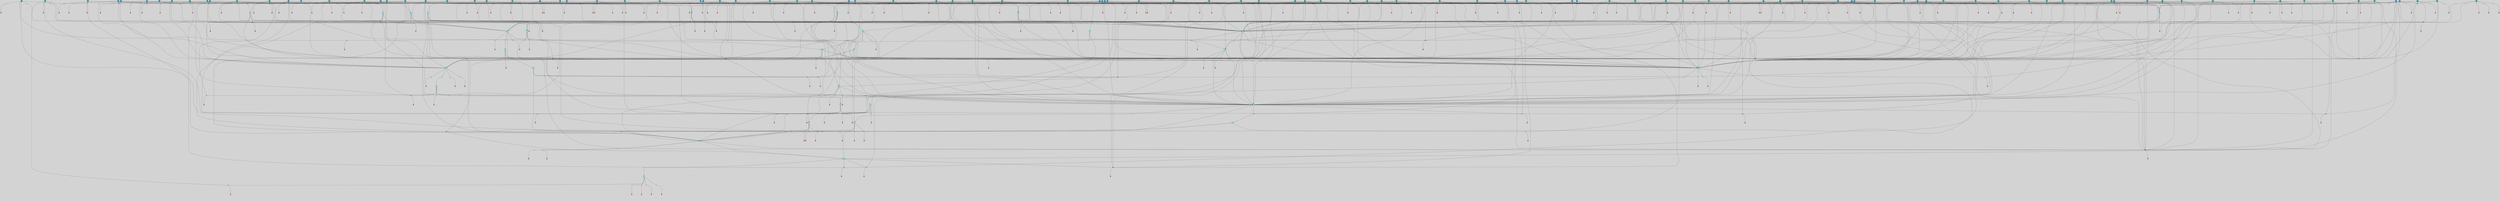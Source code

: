 digraph{
	graph[pad = "0.212, 0.055" bgcolor = lightgray]
	node[shape=circle style = filled label = ""]
		T245 [fillcolor="#66ddff"]
		T621 [fillcolor="#66ddff"]
		T1034 [fillcolor="#66ddff"]
		T1322 [fillcolor="#66ddff"]
		T1179 [fillcolor="#66ddff"]
		T1505 [fillcolor="#66ddff"]
		T858 [fillcolor="#66ddff"]
		T1825 [fillcolor="#66ddff"]
		T1742 [fillcolor="#66ddff"]
		T1744 [fillcolor="#66ddff"]
		T1943 [fillcolor="#66ddff"]
		T814 [fillcolor="#66ddff"]
		T2187 [fillcolor="#66ddff"]
		T1807 [fillcolor="#66ddff"]
		T2946 [fillcolor="#66ddff"]
		T3207 [fillcolor="#66ddff"]
		T1684 [fillcolor="#66ddff"]
		T1892 [fillcolor="#66ddff"]
		T3633 [fillcolor="#66ddff"]
		T3651 [fillcolor="#1199bb"]
		T3244 [fillcolor="#66ddff"]
		T3422 [fillcolor="#66ddff"]
		T3429 [fillcolor="#66ddff"]
		T3734 [fillcolor="#66ddff"]
		T3788 [fillcolor="#1199bb"]
		T3801 [fillcolor="#66ddff"]
		T3827 [fillcolor="#66ddff"]
		T3903 [fillcolor="#66ddff"]
		T3912 [fillcolor="#1199bb"]
		T3246 [fillcolor="#1199bb"]
		T3300 [fillcolor="#66ddff"]
		T3274 [fillcolor="#66ddff"]
		T3945 [fillcolor="#1199bb"]
		T3963 [fillcolor="#1199bb"]
		T3966 [fillcolor="#1199bb"]
		T3977 [fillcolor="#1199bb"]
		T3980 [fillcolor="#1199bb"]
		T3989 [fillcolor="#66ddff"]
		T2255 [fillcolor="#1199bb"]
		T3990 [fillcolor="#1199bb"]
		T3991 [fillcolor="#1199bb"]
		T3994 [fillcolor="#1199bb"]
		T2270 [fillcolor="#1199bb"]
		T2278 [fillcolor="#66ddff"]
		T3997 [fillcolor="#1199bb"]
		T3999 [fillcolor="#1199bb"]
		T4001 [fillcolor="#1199bb"]
		T4002 [fillcolor="#1199bb"]
		T4003 [fillcolor="#1199bb"]
		T3604 [fillcolor="#1199bb"]
		T3603 [fillcolor="#1199bb"]
		T4005 [fillcolor="#1199bb"]
		T4007 [fillcolor="#1199bb"]
		T4008 [fillcolor="#1199bb"]
		T4009 [fillcolor="#1199bb"]
		T4012 [fillcolor="#1199bb"]
		T3622 [fillcolor="#1199bb"]
		T3597 [fillcolor="#1199bb"]
		T4013 [fillcolor="#1199bb"]
		T3626 [fillcolor="#66ddff"]
		T4015 [fillcolor="#1199bb"]
		T4017 [fillcolor="#1199bb"]
		T4019 [fillcolor="#1199bb"]
		T4021 [fillcolor="#1199bb"]
		T4022 [fillcolor="#1199bb"]
		T4023 [fillcolor="#1199bb"]
		T3623 [fillcolor="#1199bb"]
		T4025 [fillcolor="#1199bb"]
		T4026 [fillcolor="#1199bb"]
		T3629 [fillcolor="#1199bb"]
		T4027 [fillcolor="#1199bb"]
		T4028 [fillcolor="#1199bb"]
		T3514 [fillcolor="#1199bb"]
		T3258 [fillcolor="#1199bb"]
		T3242 [fillcolor="#1199bb"]
		T3265 [fillcolor="#1199bb"]
		T3515 [fillcolor="#1199bb"]
		T3271 [fillcolor="#1199bb"]
		T3270 [fillcolor="#1199bb"]
		T3425 [fillcolor="#1199bb"]
		T4029 [fillcolor="#1199bb"]
		T3000 [fillcolor="#1199bb"]
		T3506 [fillcolor="#1199bb"]
		T3507 [fillcolor="#1199bb"]
		T3257 [fillcolor="#1199bb"]
		T3516 [fillcolor="#1199bb"]
		T2999 [fillcolor="#1199bb"]
		T3724 [fillcolor="#1199bb"]
		T3519 [fillcolor="#1199bb"]
		T3011 [fillcolor="#1199bb"]
		T3009 [fillcolor="#1199bb"]
		T3765 [fillcolor="#1199bb"]
		T3282 [fillcolor="#1199bb"]
		T3281 [fillcolor="#1199bb"]
		T3520 [fillcolor="#1199bb"]
		T3433 [fillcolor="#1199bb"]
		T3431 [fillcolor="#1199bb"]
		T3301 [fillcolor="#1199bb"]
		T3297 [fillcolor="#1199bb"]
		T3293 [fillcolor="#1199bb"]
		T3968 [fillcolor="#1199bb"]
		T3962 [fillcolor="#1199bb"]
		T4030 [fillcolor="#1199bb"]
		T4031 [fillcolor="#1199bb"]
		T3961 [fillcolor="#1199bb"]
		T4032 [fillcolor="#1199bb"]
		T4033 [fillcolor="#1199bb"]
		T4034 [fillcolor="#1199bb"]
		T4035 [fillcolor="#1199bb"]
		T4036 [fillcolor="#1199bb"]
		T4037 [fillcolor="#1199bb"]
		T4038 [fillcolor="#1199bb"]
		T3969 [fillcolor="#1199bb"]
		T4039 [fillcolor="#1199bb"]
		T3973 [fillcolor="#1199bb"]
		T4040 [fillcolor="#1199bb"]
		T4041 [fillcolor="#1199bb"]
		T4042 [fillcolor="#1199bb"]
		T4043 [fillcolor="#1199bb"]
		T3957 [fillcolor="#1199bb"]
		T4044 [fillcolor="#1199bb"]
		T4045 [fillcolor="#1199bb"]
		T4046 [fillcolor="#1199bb"]
		T4047 [fillcolor="#1199bb"]
		T4048 [fillcolor="#1199bb"]
		T4049 [fillcolor="#1199bb"]
		T4050 [fillcolor="#1199bb"]
		T4051 [fillcolor="#1199bb"]
		T4052 [fillcolor="#1199bb"]
		T4053 [fillcolor="#1199bb"]
		T4054 [fillcolor="#1199bb"]
		T4055 [fillcolor="#1199bb"]
		T4056 [fillcolor="#1199bb"]
		T4057 [fillcolor="#1199bb"]
		T4058 [fillcolor="#1199bb"]
		T4059 [fillcolor="#1199bb"]
		T4060 [fillcolor="#1199bb"]
		T4061 [fillcolor="#1199bb"]
		T4062 [fillcolor="#1199bb"]
		P92597 [fillcolor="#cccccc" shape=point] //
		I92597 [shape=box style=invis label="12|6&0|621#1|929&#92;n6|2&0|916#0|412&#92;n12|0&0|160#0|880&#92;n6|4&0|607#0|20&#92;n5|3&1|176#0|29&#92;n4|0&1|254#1|219&#92;n2|7&1|929#1|804&#92;n3|4&1|512#1|76&#92;n2|2&1|505#1|628&#92;n4|1&1|430#0|1014&#92;n10|5&0|950#0|247&#92;n8|0&0|573#0|660&#92;n3|7&1|28#1|224&#92;n12|3&0|688#0|242&#92;n0|7&1|997#1|664&#92;n5|7&1|212#1|971&#92;n2|2&1|16#1|308&#92;n"]
		P92597 -> I92597[style=invis]
		A56899 [fillcolor="#ff3366" shape=box margin=0.03 width=0 height=0 label="5"]
		T245 -> P92597 -> A56899
		P92598 [fillcolor="#cccccc" shape=point] //
		I92598 [shape=box style=invis label="1|6&1|1006#1|425&#92;n12|7&0|145#1|700&#92;n4|0&1|169#1|694&#92;n7|1&0|124#0|257&#92;n9|3&0|99#0|87&#92;n7|7&0|732#0|104&#92;n9|0&0|131#0|704&#92;n10|1&0|667#0|989&#92;n12|2&0|517#0|947&#92;n3|7&1|884#1|707&#92;n12|5&0|667#0|915&#92;n0|7&1|592#1|38&#92;n10|6&0|12#0|50&#92;n6|5&0|254#0|458&#92;n8|0&0|128#0|80&#92;n12|1&0|791#0|334&#92;n3|1&1|31#1|472&#92;n8|2&0|458#0|628&#92;n9|4&0|590#0|418&#92;n1|5&1|788#1|167&#92;n"]
		P92598 -> I92598[style=invis]
		A56900 [fillcolor="#ff3366" shape=box margin=0.03 width=0 height=0 label="0"]
		T245 -> P92598 -> A56900
		P92599 [fillcolor="#cccccc" shape=point] //
		I92599 [shape=box style=invis label="10|2&0|13#0|56&#92;n2|4&1|909#1|539&#92;n7|2&0|825#0|658&#92;n0|4&1|793#1|916&#92;n11|5&0|1012#0|855&#92;n5|5&1|680#0|318&#92;n7|0&0|541#0|911&#92;n1|6&1|475#1|934&#92;n5|4&1|327#0|807&#92;n5|2&1|816#0|282&#92;n3|5&1|951#1|50&#92;n11|5&0|972#0|548&#92;n12|4&0|979#1|12&#92;n7|1&0|944#0|282&#92;n2|5&1|269#1|138&#92;n5|1&1|160#1|111&#92;n"]
		P92599 -> I92599[style=invis]
		A56901 [fillcolor="#ff3366" shape=box margin=0.03 width=0 height=0 label="5"]
		T245 -> P92599 -> A56901
		P92600 [fillcolor="#cccccc" shape=point] //
		I92600 [shape=box style=invis label="3|4&1|512#1|76&#92;n12|6&0|621#1|315&#92;n2|2&1|16#1|373&#92;n2|2&1|513#1|391&#92;n4|0&1|254#1|219&#92;n4|1&1|430#0|1014&#92;n11|2&0|1014#0|567&#92;n4|0&1|683#1|786&#92;n4|3&1|519#1|432&#92;n5|7&1|313#1|971&#92;n3|7&1|441#1|311&#92;n6|6&0|607#0|444&#92;n6|2&0|916#0|51&#92;n4|6&1|566#0|660&#92;n12|3&0|688#0|252&#92;n6|1&0|619#0|547&#92;n3|5&1|445#1|224&#92;n"]
		P92600 -> I92600[style=invis]
		A56902 [fillcolor="#ff3366" shape=box margin=0.03 width=0 height=0 label="5"]
		T245 -> P92600 -> A56902
		P92601 [fillcolor="#cccccc" shape=point] //
		I92601 [shape=box style=invis label="1|4&1|808#1|25&#92;n11|6&0|829#0|980&#92;n5|6&1|240#0|298&#92;n6|3&0|324#0|752&#92;n3|2&1|845#1|460&#92;n0|7&1|609#1|564&#92;n4|3&1|795#1|771&#92;n2|3&1|953#1|743&#92;n9|6&0|953#0|703&#92;n6|3&0|92#0|605&#92;n9|2&0|578#0|260&#92;n8|2&0|259#0|924&#92;n2|4&1|15#1|161&#92;n5|4&1|152#0|480&#92;n9|2&0|424#0|728&#92;n8|0&0|306#0|183&#92;n1|1&1|396#1|713&#92;n3|4&1|323#1|369&#92;n4|6&1|396#0|470&#92;n11|2&0|806#0|244&#92;n"]
		P92601 -> I92601[style=invis]
		A56903 [fillcolor="#ff3366" shape=box margin=0.03 width=0 height=0 label="1"]
		T245 -> P92601 -> A56903
		P92602 [fillcolor="#cccccc" shape=point] //
		I92602 [shape=box style=invis label="2|0&1|972#1|496&#92;n0|1&1|976#1|230&#92;n12|4&0|1019#1|813&#92;n0|3&1|188#1|878&#92;n12|4&0|866#1|701&#92;n6|2&0|694#0|495&#92;n4|6&1|80#1|809&#92;n10|3&0|22#0|803&#92;n4|7&1|860#1|857&#92;n2|6&1|728#1|795&#92;n9|5&0|969#0|56&#92;n9|2&0|214#0|203&#92;n9|0&0|480#0|563&#92;n12|5&0|305#0|351&#92;n11|3&0|121#1|856&#92;n5|3&1|732#1|745&#92;n11|3&0|329#1|127&#92;n"]
		P92602 -> I92602[style=invis]
		T621 -> P92602 -> T245
		P92603 [fillcolor="#cccccc" shape=point] //
		I92603 [shape=box style=invis label="0|0&1|451#1|521&#92;n4|2&1|762#1|815&#92;n11|0&0|1018#1|147&#92;n1|5&1|637#1|609&#92;n3|1&1|798#1|460&#92;n7|0&0|60#0|63&#92;n8|5&0|180#0|900&#92;n3|3&1|652#1|824&#92;n4|3&1|38#0|7&#92;n10|4&0|273#0|829&#92;n9|0&0|669#0|935&#92;n12|7&0|717#0|695&#92;n7|1&0|397#0|257&#92;n0|0&1|137#1|674&#92;n8|0&0|904#0|80&#92;n1|6&1|364#1|625&#92;n7|3&0|102#0|6&#92;n11|3&0|188#1|6&#92;n6|5&0|254#0|177&#92;n"]
		P92603 -> I92603[style=invis]
		A56904 [fillcolor="#ff3366" shape=box margin=0.03 width=0 height=0 label="0"]
		T621 -> P92603 -> A56904
		P92604 [fillcolor="#cccccc" shape=point] //
		I92604 [shape=box style=invis label="10|2&0|497#0|951&#92;n9|6&0|364#0|418&#92;n4|3&1|871#1|954&#92;n6|0&0|462#0|465&#92;n2|2&1|865#1|383&#92;n2|3&1|772#1|523&#92;n10|2&0|286#0|683&#92;n2|4&1|882#1|628&#92;n6|5&0|103#0|816&#92;n4|4&1|569#0|298&#92;n7|6&0|390#0|601&#92;n9|1&0|692#0|903&#92;n"]
		P92604 -> I92604[style=invis]
		A56905 [fillcolor="#ff3366" shape=box margin=0.03 width=0 height=0 label="2"]
		T621 -> P92604 -> A56905
		P92605 [fillcolor="#cccccc" shape=point] //
		I92605 [shape=box style=invis label="4|2&1|299#0|817&#92;n11|5&0|887#1|123&#92;n6|5&0|48#0|418&#92;n1|3&1|127#1|479&#92;n10|6&0|815#0|613&#92;n6|6&0|520#0|744&#92;n10|2&0|265#0|519&#92;n6|1&0|762#0|489&#92;n11|1&0|550#0|873&#92;n6|1&0|552#0|894&#92;n11|5&0|499#1|189&#92;n9|1&0|60#0|678&#92;n7|0&0|663#0|137&#92;n0|7&1|785#1|479&#92;n2|7&1|796#1|786&#92;n"]
		P92605 -> I92605[style=invis]
		A56906 [fillcolor="#ff3366" shape=box margin=0.03 width=0 height=0 label="3"]
		T621 -> P92605 -> A56906
		P92606 [fillcolor="#cccccc" shape=point] //
		I92606 [shape=box style=invis label="12|0&0|953#1|168&#92;n7|2&0|1009#0|867&#92;n6|4&0|679#0|165&#92;n0|2&1|303#1|554&#92;n2|3&1|452#1|138&#92;n12|7&0|614#1|187&#92;n1|1&1|907#1|7&#92;n10|3&0|428#0|303&#92;n8|5&0|841#0|1020&#92;n4|7&1|752#1|9&#92;n11|5&0|117#0|783&#92;n12|0&0|955#1|603&#92;n5|1&1|515#1|796&#92;n1|6&1|760#1|774&#92;n1|3&1|903#1|957&#92;n"]
		P92606 -> I92606[style=invis]
		A56907 [fillcolor="#ff3366" shape=box margin=0.03 width=0 height=0 label="0"]
		T1034 -> P92606 -> A56907
		P92607 [fillcolor="#cccccc" shape=point] //
		I92607 [shape=box style=invis label="7|1&0|397#0|257&#92;n4|2&1|762#1|815&#92;n11|0&0|1018#1|147&#92;n1|5&1|637#1|609&#92;n3|1&1|798#1|460&#92;n7|0&0|60#0|63&#92;n8|5&0|180#0|395&#92;n9|4&0|409#0|3&#92;n10|4&0|273#0|829&#92;n9|0&0|669#0|935&#92;n12|7&0|717#0|695&#92;n4|3&1|38#0|7&#92;n0|0&1|451#1|521&#92;n0|0&1|137#1|674&#92;n8|0&0|904#0|80&#92;n1|6&1|364#1|625&#92;n7|3&0|102#0|6&#92;n11|3&0|188#1|6&#92;n6|5&0|254#0|795&#92;n"]
		P92607 -> I92607[style=invis]
		A56908 [fillcolor="#ff3366" shape=box margin=0.03 width=0 height=0 label="0"]
		T1034 -> P92607 -> A56908
		P92608 [fillcolor="#cccccc" shape=point] //
		I92608 [shape=box style=invis label="0|0&1|451#1|521&#92;n4|2&1|762#1|815&#92;n11|0&0|1018#1|147&#92;n9|0&0|669#0|935&#92;n3|1&1|798#1|460&#92;n7|0&0|60#0|63&#92;n12|7&0|717#0|695&#92;n3|5&1|652#1|824&#92;n9|4&0|409#0|3&#92;n10|4&0|273#0|829&#92;n1|5&1|637#1|609&#92;n8|5&0|180#0|900&#92;n4|3&1|38#0|7&#92;n0|0&1|137#1|676&#92;n8|0&0|904#0|80&#92;n1|6&1|364#1|625&#92;n7|3&0|102#0|6&#92;n11|3&0|188#1|6&#92;n6|5&0|254#0|795&#92;n"]
		P92608 -> I92608[style=invis]
		T1034 -> P92608 -> T621
		P92609 [fillcolor="#cccccc" shape=point] //
		I92609 [shape=box style=invis label="6|6&0|788#0|550&#92;n12|2&0|234#0|896&#92;n12|2&0|332#1|785&#92;n10|1&0|287#0|261&#92;n3|0&1|468#1|1002&#92;n1|4&1|110#1|160&#92;n8|2&0|508#0|854&#92;n3|5&1|333#1|107&#92;n3|3&1|803#1|207&#92;n2|3&1|695#1|473&#92;n8|5&0|345#0|831&#92;n"]
		P92609 -> I92609[style=invis]
		A56909 [fillcolor="#ff3366" shape=box margin=0.03 width=0 height=0 label="5"]
		T1034 -> P92609 -> A56909
		P92610 [fillcolor="#cccccc" shape=point] //
		I92610 [shape=box style=invis label="7|5&0|896#0|651&#92;n4|2&1|430#0|939&#92;n10|3&0|785#0|252&#92;n4|5&1|213#1|786&#92;n3|0&1|787#1|672&#92;n6|4&0|427#0|999&#92;n3|6&1|622#1|111&#92;n4|3&1|519#1|432&#92;n10|3&0|229#0|846&#92;n3|3&1|438#1|58&#92;n"]
		P92610 -> I92610[style=invis]
		A56910 [fillcolor="#ff3366" shape=box margin=0.03 width=0 height=0 label="5"]
		T1322 -> P92610 -> A56910
		P92611 [fillcolor="#cccccc" shape=point] //
		I92611 [shape=box style=invis label="0|0&1|426#1|521&#92;n0|5&1|359#1|469&#92;n11|0&0|1018#1|147&#92;n1|5&1|637#1|609&#92;n3|2&1|9#1|460&#92;n12|7&0|717#0|695&#92;n7|3&0|102#0|6&#92;n9|4&0|409#0|3&#92;n6|5&0|254#0|795&#92;n9|0&0|669#0|935&#92;n0|2&1|100#1|709&#92;n8|5&0|180#0|900&#92;n4|3&1|38#0|7&#92;n7|0&0|60#0|63&#92;n0|0&1|137#1|1005&#92;n8|0&0|904#0|80&#92;n7|1&0|397#0|257&#92;n1|6&1|364#1|625&#92;n11|3&0|188#0|6&#92;n"]
		P92611 -> I92611[style=invis]
		T1322 -> P92611 -> T1034
		P92612 [fillcolor="#cccccc" shape=point] //
		I92612 [shape=box style=invis label="0|0&1|426#1|521&#92;n11|0&0|1018#1|147&#92;n1|5&1|637#1|609&#92;n3|2&1|9#1|460&#92;n12|7&0|717#0|695&#92;n7|0&0|60#0|63&#92;n9|4&0|409#0|3&#92;n6|5&0|254#0|795&#92;n9|0&0|73#0|935&#92;n8|5&0|180#0|900&#92;n11|3&0|188#0|6&#92;n7|3&0|102#0|6&#92;n0|0&1|137#1|676&#92;n8|0&0|904#0|80&#92;n7|1&0|397#0|257&#92;n1|6&1|364#1|625&#92;n4|1&1|379#0|672&#92;n4|3&1|38#0|7&#92;n10|4&0|273#0|829&#92;n"]
		P92612 -> I92612[style=invis]
		T1322 -> P92612 -> T1034
		P92613 [fillcolor="#cccccc" shape=point] //
		I92613 [shape=box style=invis label="3|1&1|953#1|150&#92;n4|6&1|404#0|660&#92;n12|1&0|389#0|1000&#92;n10|5&0|890#0|631&#92;n12|3&0|688#0|60&#92;n2|2&1|513#1|391&#92;n5|2&1|534#1|304&#92;n6|4&0|843#0|742&#92;n1|5&1|898#1|314&#92;n2|2&1|186#1|360&#92;n4|2&1|950#1|301&#92;n10|2&0|879#0|68&#92;n11|1&0|853#0|791&#92;n5|4&1|111#0|882&#92;n5|1&1|407#0|484&#92;n6|2&0|277#0|51&#92;n10|0&0|500#0|744&#92;n"]
		P92613 -> I92613[style=invis]
		A56911 [fillcolor="#ff3366" shape=box margin=0.03 width=0 height=0 label="5"]
		T1322 -> P92613 -> A56911
		P92614 [fillcolor="#cccccc" shape=point] //
		I92614 [shape=box style=invis label="5|0&1|360#0|888&#92;n6|3&0|111#0|471&#92;n9|5&0|152#0|986&#92;n6|3&0|367#0|346&#92;n4|0&1|980#0|900&#92;n2|2&1|665#1|21&#92;n4|1&1|156#0|461&#92;n11|3&0|199#0|764&#92;n2|6&1|438#1|689&#92;n6|1&0|865#0|100&#92;n4|1&1|162#1|293&#92;n12|5&0|678#0|675&#92;n11|4&0|180#0|943&#92;n7|2&0|910#0|821&#92;n10|3&0|443#0|494&#92;n1|0&1|566#1|660&#92;n"]
		P92614 -> I92614[style=invis]
		A56912 [fillcolor="#ff3366" shape=box margin=0.03 width=0 height=0 label="5"]
		T1322 -> P92614 -> A56912
		P92615 [fillcolor="#cccccc" shape=point] //
		I92615 [shape=box style=invis label="6|5&0|709#0|295&#92;n8|3&0|500#0|131&#92;n0|1&1|19#1|410&#92;n6|3&0|374#0|802&#92;n9|1&0|189#0|673&#92;n12|2&0|643#1|633&#92;n0|1&1|698#1|665&#92;n4|3&1|519#1|432&#92;n4|1&1|811#0|120&#92;n7|5&0|182#0|206&#92;n9|5&0|572#0|71&#92;n12|3&0|91#0|28&#92;n12|0&0|683#1|81&#92;n10|7&0|444#0|920&#92;n"]
		P92615 -> I92615[style=invis]
		T1179 -> P92615 -> T1322
		P92616 [fillcolor="#cccccc" shape=point] //
		I92616 [shape=box style=invis label="4|5&1|213#1|786&#92;n3|6&1|622#1|853&#92;n10|0&0|550#0|970&#92;n5|5&1|953#0|781&#92;n4|2&1|430#0|939&#92;n10|3&0|785#0|252&#92;n1|4&1|406#1|347&#92;n3|3&1|438#1|58&#92;n10|3&0|417#0|473&#92;n3|5&1|333#1|107&#92;n12|2&0|9#1|785&#92;n6|6&0|788#0|195&#92;n"]
		P92616 -> I92616[style=invis]
		A56913 [fillcolor="#ff3366" shape=box margin=0.03 width=0 height=0 label="5"]
		T1179 -> P92616 -> A56913
		P92617 [fillcolor="#cccccc" shape=point] //
		I92617 [shape=box style=invis label="4|1&1|527#0|565&#92;n8|5&0|116#0|809&#92;n12|7&0|701#0|679&#92;n10|1&0|599#0|639&#92;n8|0&0|912#0|600&#92;n12|0&0|589#1|468&#92;n6|3&0|139#0|35&#92;n5|0&1|594#0|159&#92;n4|6&1|519#1|943&#92;n7|2&0|522#0|890&#92;n5|6&1|10#0|165&#92;n5|1&1|820#1|644&#92;n2|0&1|240#1|741&#92;n"]
		P92617 -> I92617[style=invis]
		A56914 [fillcolor="#ff3366" shape=box margin=0.03 width=0 height=0 label="5"]
		T1179 -> P92617 -> A56914
		P92618 [fillcolor="#cccccc" shape=point] //
		I92618 [shape=box style=invis label="7|5&0|709#0|651&#92;n3|3&1|438#1|58&#92;n10|3&0|805#0|252&#92;n6|4&0|427#0|999&#92;n3|0&1|787#1|672&#92;n3|6&1|622#1|111&#92;n6|5&0|340#0|279&#92;n4|3&1|519#1|432&#92;n10|3&0|229#0|846&#92;n4|5&1|213#1|786&#92;n"]
		P92618 -> I92618[style=invis]
		A56915 [fillcolor="#ff3366" shape=box margin=0.03 width=0 height=0 label="5"]
		T1179 -> P92618 -> A56915
		P92619 [fillcolor="#cccccc" shape=point] //
		I92619 [shape=box style=invis label="12|5&0|678#0|675&#92;n5|0&1|360#0|888&#92;n10|5&0|999#0|900&#92;n9|5&0|152#0|986&#92;n4|1&1|156#0|461&#92;n4|0&1|518#1|900&#92;n2|2&1|665#1|21&#92;n6|3&0|367#0|346&#92;n11|3&0|199#0|764&#92;n2|6&1|438#1|689&#92;n6|1&0|865#0|469&#92;n4|1&1|162#1|293&#92;n6|3&0|111#0|471&#92;n4|7&1|87#0|173&#92;n11|4&0|180#0|943&#92;n1|0&1|566#1|660&#92;n"]
		P92619 -> I92619[style=invis]
		A56916 [fillcolor="#ff3366" shape=box margin=0.03 width=0 height=0 label="5"]
		T1179 -> P92619 -> A56916
		P92620 [fillcolor="#cccccc" shape=point] //
		I92620 [shape=box style=invis label="3|1&1|798#1|460&#92;n4|2&1|806#1|815&#92;n8|5&0|972#0|789&#92;n11|0&0|1018#1|147&#92;n9|0&0|669#0|935&#92;n8|5&0|180#0|900&#92;n1|5&1|637#1|609&#92;n12|7&0|717#0|695&#92;n3|5&1|652#1|824&#92;n9|4&0|409#0|3&#92;n11|2&0|322#0|248&#92;n6|5&0|256#0|795&#92;n0|0&1|137#1|676&#92;n8|0&0|904#0|80&#92;n1|6&1|364#1|625&#92;n7|3&0|102#0|6&#92;n11|3&0|188#1|444&#92;n4|3&1|38#0|7&#92;n"]
		P92620 -> I92620[style=invis]
		T1505 -> P92620 -> T621
		P92621 [fillcolor="#cccccc" shape=point] //
		I92621 [shape=box style=invis label="3|0&1|787#1|672&#92;n4|2&1|430#0|939&#92;n10|3&0|785#0|252&#92;n4|5&1|213#1|786&#92;n6|4&0|427#0|999&#92;n7|5&0|145#0|651&#92;n3|6&1|622#1|111&#92;n4|3&1|519#1|432&#92;n10|3&0|229#0|846&#92;n3|3&1|438#1|58&#92;n12|3&0|457#1|770&#92;n"]
		P92621 -> I92621[style=invis]
		A56917 [fillcolor="#ff3366" shape=box margin=0.03 width=0 height=0 label="5"]
		T1505 -> P92621 -> A56917
		P92622 [fillcolor="#cccccc" shape=point] //
		I92622 [shape=box style=invis label="11|2&0|322#0|248&#92;n4|2&1|762#1|815&#92;n11|0&0|1018#1|147&#92;n9|0&0|669#0|935&#92;n1|6&1|359#1|625&#92;n7|0&0|60#0|63&#92;n12|5&0|83#0|648&#92;n3|5&1|652#1|824&#92;n12|7&0|717#0|695&#92;n9|4&0|409#0|3&#92;n10|4&0|273#0|829&#92;n1|5&1|637#1|609&#92;n8|5&0|180#0|900&#92;n6|5&0|254#0|795&#92;n0|0&1|718#1|676&#92;n8|0&0|904#0|80&#92;n3|1&1|798#1|460&#92;n7|3&0|102#0|6&#92;n11|3&0|188#1|6&#92;n4|3&1|38#0|7&#92;n"]
		P92622 -> I92622[style=invis]
		T1505 -> P92622 -> T621
		P92623 [fillcolor="#cccccc" shape=point] //
		I92623 [shape=box style=invis label="0|0&1|426#1|521&#92;n0|5&1|359#1|469&#92;n11|0&0|1018#1|147&#92;n1|5&1|637#1|609&#92;n3|2&1|9#1|460&#92;n12|7&0|717#0|695&#92;n7|0&0|60#0|63&#92;n9|4&0|409#0|3&#92;n6|5&0|254#0|795&#92;n9|0&0|669#0|935&#92;n8|5&0|180#0|900&#92;n4|3&1|38#0|7&#92;n0|0&1|137#1|676&#92;n7|3&0|102#0|6&#92;n8|0&0|904#0|80&#92;n7|1&0|397#0|515&#92;n10|4&0|273#0|829&#92;n11|3&0|188#0|6&#92;n1|6&1|364#1|625&#92;n"]
		P92623 -> I92623[style=invis]
		T1505 -> P92623 -> T1034
		P92624 [fillcolor="#cccccc" shape=point] //
		I92624 [shape=box style=invis label="12|5&0|873#1|552&#92;n12|1&0|835#0|892&#92;n9|5&0|364#0|486&#92;n4|3&1|614#0|353&#92;n9|5&0|56#0|1018&#92;n7|2&0|694#0|131&#92;n4|0&1|908#1|899&#92;n12|5&0|974#0|777&#92;n6|2&0|510#0|51&#92;n0|7&1|802#1|396&#92;n3|4&1|921#1|268&#92;n10|4&0|925#0|335&#92;n5|0&1|480#1|219&#92;n10|2&0|550#0|821&#92;n12|0&0|568#0|62&#92;n5|5&1|266#0|189&#92;n"]
		P92624 -> I92624[style=invis]
		A56918 [fillcolor="#ff3366" shape=box margin=0.03 width=0 height=0 label="5"]
		T1505 -> P92624 -> A56918
		P92625 [fillcolor="#cccccc" shape=point] //
		I92625 [shape=box style=invis label="4|5&1|213#1|786&#92;n3|6&1|622#1|853&#92;n3|3&1|438#1|58&#92;n5|5&1|953#0|952&#92;n4|2&1|430#0|939&#92;n10|3&0|785#0|252&#92;n1|4&1|406#1|347&#92;n10|0&0|550#0|970&#92;n10|3&0|417#0|473&#92;n3|5&1|333#1|107&#92;n12|2&0|9#1|785&#92;n6|6&0|788#0|195&#92;n"]
		P92625 -> I92625[style=invis]
		T858 -> P92625 -> T1179
		P92626 [fillcolor="#cccccc" shape=point] //
		I92626 [shape=box style=invis label="5|0&1|483#0|405&#92;n12|0&0|842#0|62&#92;n10|2&0|550#0|821&#92;n7|2&0|176#0|276&#92;n12|5&0|803#1|201&#92;n12|5&0|974#0|777&#92;n9|5&0|507#0|486&#92;n6|2&0|196#0|51&#92;n6|7&0|130#0|319&#92;n3|4&1|239#1|268&#92;n8|2&0|433#0|853&#92;n"]
		P92626 -> I92626[style=invis]
		A56919 [fillcolor="#ff3366" shape=box margin=0.03 width=0 height=0 label="5"]
		T858 -> P92626 -> A56919
		P92627 [fillcolor="#cccccc" shape=point] //
		I92627 [shape=box style=invis label="0|0&1|426#1|521&#92;n0|5&1|359#1|469&#92;n11|0&0|1018#1|147&#92;n1|5&1|637#1|609&#92;n3|2&1|9#1|460&#92;n10|3&0|783#0|946&#92;n7|3&0|102#0|6&#92;n7|0&0|60#0|63&#92;n9|4&0|409#0|3&#92;n6|5&0|254#0|795&#92;n9|0&0|32#0|935&#92;n8|5&0|180#0|900&#92;n4|3&1|38#0|7&#92;n12|7&0|717#0|695&#92;n0|0&1|137#1|676&#92;n8|0&0|904#0|80&#92;n7|1&0|397#0|257&#92;n1|6&1|364#1|625&#92;n11|3&0|188#0|6&#92;n10|4&0|273#0|829&#92;n"]
		P92627 -> I92627[style=invis]
		T858 -> P92627 -> T1034
		P92628 [fillcolor="#cccccc" shape=point] //
		I92628 [shape=box style=invis label="0|0&1|451#1|521&#92;n4|2&1|762#1|815&#92;n11|0&0|1018#1|147&#92;n1|5&1|637#1|609&#92;n3|1&1|798#1|460&#92;n7|0&0|60#0|63&#92;n8|5&0|180#0|900&#92;n3|3&1|652#1|824&#92;n4|3&1|38#0|7&#92;n7|3&0|102#0|6&#92;n9|0&0|669#0|935&#92;n12|7&0|717#0|695&#92;n7|1&0|397#0|878&#92;n8|0&0|904#0|80&#92;n1|6&1|364#1|625&#92;n10|4&0|273#0|829&#92;n11|3&0|188#1|6&#92;n6|5&0|254#0|177&#92;n"]
		P92628 -> I92628[style=invis]
		A56920 [fillcolor="#ff3366" shape=box margin=0.03 width=0 height=0 label="0"]
		T858 -> P92628 -> A56920
		P92629 [fillcolor="#cccccc" shape=point] //
		I92629 [shape=box style=invis label="0|0&1|426#1|521&#92;n11|0&0|1018#1|147&#92;n1|5&1|637#1|609&#92;n3|2&1|9#1|460&#92;n12|7&0|717#0|695&#92;n7|0&0|60#0|63&#92;n7|3&0|102#0|6&#92;n6|5&0|254#0|795&#92;n8|5&0|180#0|900&#92;n10|4&0|273#0|829&#92;n11|3&0|188#0|6&#92;n9|4&0|409#0|3&#92;n0|2&1|137#1|676&#92;n8|0&0|904#0|80&#92;n7|1&0|680#0|257&#92;n1|6&1|364#1|625&#92;n4|1&1|379#0|672&#92;n4|3&1|38#0|7&#92;n2|6&1|668#1|969&#92;n"]
		P92629 -> I92629[style=invis]
		T858 -> P92629 -> T1034
		P92630 [fillcolor="#cccccc" shape=point] //
		I92630 [shape=box style=invis label="4|0&1|254#1|66&#92;n12|2&0|688#0|850&#92;n4|3&1|519#1|943&#92;n11|0&0|844#1|460&#92;n9|1&0|814#0|930&#92;n4|6&1|882#0|660&#92;n8|6&0|593#0|491&#92;n3|7&1|403#1|224&#92;n10|1&0|101#0|929&#92;n4|5&1|477#1|486&#92;n5|0&1|511#0|148&#92;n3|4&1|109#1|446&#92;n12|0&0|708#1|406&#92;n2|1&1|896#1|97&#92;n10|5&0|664#0|652&#92;n1|2&1|986#1|944&#92;n10|2&0|474#0|209&#92;n3|6&1|902#1|909&#92;n4|4&1|440#0|68&#92;n"]
		P92630 -> I92630[style=invis]
		A56921 [fillcolor="#ff3366" shape=box margin=0.03 width=0 height=0 label="5"]
		T1825 -> P92630 -> A56921
		P92631 [fillcolor="#cccccc" shape=point] //
		I92631 [shape=box style=invis label="4|0&1|254#1|66&#92;n10|5&0|664#0|652&#92;n4|3&1|519#1|943&#92;n11|0&0|844#1|460&#92;n3|6&1|902#1|909&#92;n4|6&1|882#0|660&#92;n8|6&0|593#0|491&#92;n3|7&1|403#1|224&#92;n10|1&0|101#0|929&#92;n3|4&1|109#1|486&#92;n5|0&1|511#0|148&#92;n12|0&0|708#1|406&#92;n12|2&0|688#0|850&#92;n6|1&0|283#0|939&#92;n4|3&1|440#0|68&#92;n9|1&0|814#0|460&#92;n12|3&0|637#1|505&#92;n6|2&0|986#0|944&#92;n5|7&1|972#0|291&#92;n"]
		P92631 -> I92631[style=invis]
		A56922 [fillcolor="#ff3366" shape=box margin=0.03 width=0 height=0 label="5"]
		T1825 -> P92631 -> A56922
		P92632 [fillcolor="#cccccc" shape=point] //
		I92632 [shape=box style=invis label="1|5&1|112#1|342&#92;n9|4&0|409#0|3&#92;n11|3&0|188#1|6&#92;n11|2&0|322#0|248&#92;n9|0&0|669#0|935&#92;n7|0&0|60#0|63&#92;n12|5&0|83#0|648&#92;n1|5&1|637#1|609&#92;n11|0&0|1018#1|147&#92;n10|4&0|273#0|829&#92;n12|7&0|717#0|695&#92;n8|5&0|180#0|900&#92;n6|0&0|644#0|795&#92;n0|0&1|718#1|676&#92;n8|0&0|904#0|80&#92;n3|1&1|798#1|992&#92;n7|3&0|102#0|268&#92;n4|2&1|762#1|815&#92;n4|3&1|38#0|7&#92;n"]
		P92632 -> I92632[style=invis]
		T1825 -> P92632 -> T858
		P92633 [fillcolor="#cccccc" shape=point] //
		I92633 [shape=box style=invis label="4|0&1|254#1|66&#92;n12|0&0|708#1|406&#92;n2|4&1|415#1|310&#92;n10|1&0|101#0|929&#92;n11|0&0|844#1|460&#92;n4|4&1|440#1|68&#92;n9|1&0|703#0|677&#92;n4|6&1|882#0|660&#92;n9|1&0|814#0|460&#92;n3|6&1|682#1|909&#92;n3|4&1|109#1|446&#92;n5|0&1|511#0|148&#92;n4|5&1|477#1|486&#92;n10|5&0|664#0|652&#92;n12|2&0|688#0|850&#92;n6|1&0|283#0|828&#92;n8|2&0|593#0|491&#92;n3|7&1|403#1|224&#92;n6|2&0|986#0|944&#92;n5|7&1|972#0|291&#92;n"]
		P92633 -> I92633[style=invis]
		A56923 [fillcolor="#ff3366" shape=box margin=0.03 width=0 height=0 label="5"]
		T1825 -> P92633 -> A56923
		P92634 [fillcolor="#cccccc" shape=point] //
		I92634 [shape=box style=invis label="0|4&1|353#1|560&#92;n0|2&1|100#1|64&#92;n7|1&0|397#0|257&#92;n12|7&0|717#0|695&#92;n5|5&1|637#1|609&#92;n3|2&1|9#1|460&#92;n6|5&0|254#0|795&#92;n0|0&1|137#1|219&#92;n7|0&0|60#0|63&#92;n11|0&0|1018#1|147&#92;n9|0&0|463#0|935&#92;n0|0&1|426#1|521&#92;n8|5&0|180#0|900&#92;n3|6&1|644#1|643&#92;n11|7&0|866#0|335&#92;n8|0&0|904#0|80&#92;n0|5&1|359#1|469&#92;n1|6&1|364#1|625&#92;n11|3&0|188#0|6&#92;n"]
		P92634 -> I92634[style=invis]
		T1742 -> P92634 -> T1034
		P92635 [fillcolor="#cccccc" shape=point] //
		I92635 [shape=box style=invis label="1|2&1|16#1|938&#92;n11|7&0|910#0|358&#92;n1|4&1|779#1|31&#92;n11|6&0|848#1|731&#92;n9|0&0|682#0|740&#92;n10|7&0|567#0|108&#92;n3|1&1|471#1|388&#92;n2|4&1|920#1|39&#92;n0|1&1|641#1|493&#92;n8|4&0|721#0|451&#92;n0|4&1|30#1|199&#92;n11|2&0|825#0|764&#92;n2|4&1|170#1|689&#92;n"]
		P92635 -> I92635[style=invis]
		A56924 [fillcolor="#ff3366" shape=box margin=0.03 width=0 height=0 label="5"]
		T1742 -> P92635 -> A56924
		P92636 [fillcolor="#cccccc" shape=point] //
		I92636 [shape=box style=invis label="3|1&1|953#1|150&#92;n4|6&1|404#0|660&#92;n2|2&1|186#1|360&#92;n10|5&0|890#0|631&#92;n12|3&0|688#0|60&#92;n2|2&1|513#1|391&#92;n5|2&1|534#1|304&#92;n6|4&0|843#0|742&#92;n1|5&1|898#1|314&#92;n12|1&0|389#0|1000&#92;n4|2&1|950#1|301&#92;n10|2&0|879#0|68&#92;n11|1&0|853#0|791&#92;n5|4&1|949#0|882&#92;n5|1&1|407#0|484&#92;n6|2&0|277#0|51&#92;n10|0&0|500#0|744&#92;n"]
		P92636 -> I92636[style=invis]
		A56925 [fillcolor="#ff3366" shape=box margin=0.03 width=0 height=0 label="5"]
		T1742 -> P92636 -> A56925
		P92637 [fillcolor="#cccccc" shape=point] //
		I92637 [shape=box style=invis label="1|5&1|637#1|609&#92;n12|7&0|717#1|695&#92;n7|3&0|919#0|6&#92;n1|7&1|27#1|597&#92;n1|7&1|1018#1|147&#92;n4|3&1|169#1|694&#92;n1|6&1|364#1|625&#92;n8|3&0|45#0|95&#92;n1|2&1|761#1|127&#92;n9|0&0|669#0|935&#92;n4|2&1|762#1|815&#92;n7|1&0|397#0|257&#92;n6|2&0|462#0|211&#92;n4|6&1|38#0|7&#92;n0|7&1|592#1|38&#92;n10|2&0|273#0|829&#92;n11|3&0|188#1|6&#92;n6|5&0|254#0|177&#92;n8|0&0|128#0|80&#92;n"]
		P92637 -> I92637[style=invis]
		A56926 [fillcolor="#ff3366" shape=box margin=0.03 width=0 height=0 label="0"]
		T1742 -> P92637 -> A56926
		P92638 [fillcolor="#cccccc" shape=point] //
		I92638 [shape=box style=invis label="4|0&1|715#1|66&#92;n12|2&0|688#0|850&#92;n4|3&1|519#1|943&#92;n11|0&0|844#1|460&#92;n9|1&0|814#0|930&#92;n10|5&0|664#0|652&#92;n8|6&0|593#0|491&#92;n3|6&1|902#1|909&#92;n10|1&0|101#0|929&#92;n3|4&1|109#1|446&#92;n5|0&1|511#0|148&#92;n4|5&1|477#1|486&#92;n12|0&0|708#1|406&#92;n2|1&1|896#1|97&#92;n4|6&1|882#0|660&#92;n6|1&0|283#0|444&#92;n6|2&0|986#0|944&#92;n3|7&1|403#1|224&#92;n4|3&1|440#0|68&#92;n"]
		P92638 -> I92638[style=invis]
		A56927 [fillcolor="#ff3366" shape=box margin=0.03 width=0 height=0 label="5"]
		T1742 -> P92638 -> A56927
		T1744 -> P92630
		P92639 [fillcolor="#cccccc" shape=point] //
		I92639 [shape=box style=invis label="11|2&0|875#0|244&#92;n3|3&1|845#1|460&#92;n5|3&1|240#0|628&#92;n7|1&0|257#0|677&#92;n6|3&0|712#0|605&#92;n3|6&1|861#1|853&#92;n8|0&0|649#0|183&#92;n11|4&0|15#1|161&#92;n5|7&1|71#1|992&#92;n10|4&0|177#0|397&#92;n6|3&0|324#0|752&#92;n3|4&1|382#1|369&#92;n7|2&0|399#0|387&#92;n3|6&1|953#1|703&#92;n1|6&1|484#1|209&#92;n9|2&0|459#0|33&#92;n7|4&0|259#0|773&#92;n5|0&1|152#0|480&#92;n11|6&0|829#0|980&#92;n"]
		P92639 -> I92639[style=invis]
		A56928 [fillcolor="#ff3366" shape=box margin=0.03 width=0 height=0 label="2"]
		T1744 -> P92639 -> A56928
		P92640 [fillcolor="#cccccc" shape=point] //
		I92640 [shape=box style=invis label="0|2&1|100#1|64&#92;n0|5&1|359#1|454&#92;n9|0&0|463#0|935&#92;n11|0&0|365#1|147&#92;n7|4&0|341#0|578&#92;n0|0&1|137#1|219&#92;n8|0&0|88#0|333&#92;n7|0&0|60#0|63&#92;n6|5&0|254#0|795&#92;n12|7&0|717#0|695&#92;n0|0&1|426#1|521&#92;n8|5&0|180#0|900&#92;n3|6&1|644#1|643&#92;n11|7&0|628#0|293&#92;n8|0&0|904#0|80&#92;n7|1&0|397#0|257&#92;n1|6&1|364#1|625&#92;n11|3&0|188#0|6&#92;n"]
		P92640 -> I92640[style=invis]
		T1744 -> P92640 -> T1034
		P92641 [fillcolor="#cccccc" shape=point] //
		I92641 [shape=box style=invis label="1|0&1|632#1|787&#92;n11|0&0|1018#1|297&#92;n7|7&0|60#0|63&#92;n3|2&1|9#1|460&#92;n1|5&1|637#1|609&#92;n9|4&0|409#0|3&#92;n1|6&1|364#1|625&#92;n8|5&0|180#0|900&#92;n7|0&0|904#0|991&#92;n11|3&0|188#0|6&#92;n7|3&0|102#0|6&#92;n0|0&1|137#1|676&#92;n9|0&0|73#0|935&#92;n10|4&0|273#0|829&#92;n6|5&0|254#0|795&#92;n1|2&1|623#1|873&#92;n4|3&1|38#0|7&#92;n0|0&1|426#1|521&#92;n11|1&0|236#1|701&#92;n"]
		P92641 -> I92641[style=invis]
		T1943 -> P92641 -> T1505
		P92642 [fillcolor="#cccccc" shape=point] //
		I92642 [shape=box style=invis label="12|1&0|835#0|892&#92;n12|5&0|873#1|552&#92;n9|5&0|364#0|486&#92;n4|3&1|614#0|353&#92;n9|5&0|56#0|1018&#92;n7|2&0|694#0|131&#92;n4|0&1|908#1|54&#92;n12|5&0|974#0|777&#92;n6|2&0|510#0|51&#92;n3|4&1|921#1|268&#92;n10|4&0|925#0|335&#92;n5|0&1|480#1|219&#92;n10|2&0|550#0|821&#92;n12|0&0|568#0|62&#92;n5|5&1|266#0|189&#92;n"]
		P92642 -> I92642[style=invis]
		A56929 [fillcolor="#ff3366" shape=box margin=0.03 width=0 height=0 label="5"]
		T1943 -> P92642 -> A56929
		P92643 [fillcolor="#cccccc" shape=point] //
		I92643 [shape=box style=invis label="1|5&1|637#1|609&#92;n12|7&0|717#1|695&#92;n7|3&0|919#0|6&#92;n4|6&1|38#0|7&#92;n1|7&1|1018#1|147&#92;n4|3&1|169#1|694&#92;n1|6&1|590#1|625&#92;n8|3&0|45#0|95&#92;n1|2&1|761#1|127&#92;n9|0&0|669#0|935&#92;n4|2&1|762#1|815&#92;n7|1&0|397#0|257&#92;n6|2&0|462#0|211&#92;n1|7&1|27#1|597&#92;n0|7&1|592#1|38&#92;n10|2&0|273#0|829&#92;n11|3&0|188#1|6&#92;n6|5&0|254#0|177&#92;n8|0&0|128#0|80&#92;n"]
		P92643 -> I92643[style=invis]
		A56930 [fillcolor="#ff3366" shape=box margin=0.03 width=0 height=0 label="0"]
		T1943 -> P92643 -> A56930
		P92644 [fillcolor="#cccccc" shape=point] //
		I92644 [shape=box style=invis label="4|7&1|254#1|66&#92;n10|5&0|664#0|652&#92;n4|3&1|519#1|943&#92;n11|6&0|844#1|460&#92;n9|1&0|814#0|460&#92;n4|6&1|882#0|660&#92;n5|0&1|511#0|148&#92;n9|4&0|875#0|990&#92;n3|6&1|902#1|909&#92;n10|1&0|101#0|929&#92;n3|4&1|109#1|446&#92;n8|6&0|593#0|491&#92;n4|5&1|477#1|486&#92;n6|1&0|283#0|828&#92;n12|0&0|708#1|406&#92;n4|3&1|440#0|68&#92;n3|7&1|403#1|224&#92;n6|2&0|986#0|944&#92;n5|7&1|972#0|291&#92;n"]
		P92644 -> I92644[style=invis]
		T1943 -> P92644 -> T1744
		T1943 -> P92613
		P92645 [fillcolor="#cccccc" shape=point] //
		I92645 [shape=box style=invis label="4|0&1|254#1|66&#92;n10|5&0|664#0|652&#92;n4|5&1|477#1|486&#92;n4|0&1|61#1|838&#92;n11|0&0|844#1|460&#92;n9|1&0|814#0|460&#92;n4|6&1|882#0|660&#92;n8|6&0|593#0|722&#92;n3|6&1|902#1|909&#92;n10|1&0|101#0|929&#92;n4|3&1|519#1|943&#92;n5|0&1|511#0|611&#92;n3|4&1|109#1|446&#92;n12|0&0|708#1|406&#92;n12|2&0|688#0|850&#92;n6|1&0|283#0|828&#92;n4|3&1|440#0|68&#92;n3|7&1|403#1|224&#92;n6|2&0|986#0|944&#92;n5|7&1|972#0|291&#92;n"]
		P92645 -> I92645[style=invis]
		A56931 [fillcolor="#ff3366" shape=box margin=0.03 width=0 height=0 label="5"]
		T814 -> P92645 -> A56931
		P92646 [fillcolor="#cccccc" shape=point] //
		I92646 [shape=box style=invis label="11|1&0|244#0|256&#92;n10|5&0|462#0|586&#92;n5|1&1|470#0|665&#92;n11|5&0|190#0|374&#92;n2|2&1|293#1|146&#92;n4|7&1|434#0|700&#92;n4|4&1|880#1|669&#92;n4|1&1|430#0|401&#92;n4|3&1|144#0|471&#92;n12|5&0|678#0|675&#92;n7|2&0|173#0|919&#92;n4|6&1|566#0|660&#92;n2|0&1|859#1|642&#92;n11|3&0|705#0|511&#92;n6|2&0|244#0|838&#92;n8|4&0|37#0|255&#92;n0|7&1|559#1|251&#92;n9|5&0|12#0|885&#92;n"]
		P92646 -> I92646[style=invis]
		A56932 [fillcolor="#ff3366" shape=box margin=0.03 width=0 height=0 label="5"]
		T814 -> P92646 -> A56932
		P92647 [fillcolor="#cccccc" shape=point] //
		I92647 [shape=box style=invis label="1|4&1|808#1|25&#92;n11|6&0|829#0|980&#92;n5|4&1|152#0|480&#92;n6|3&0|324#0|752&#92;n3|2&1|845#1|460&#92;n0|7&1|609#1|564&#92;n4|3&1|795#1|771&#92;n2|3&1|953#1|743&#92;n9|6&0|953#0|703&#92;n6|3&0|92#0|605&#92;n9|2&0|578#0|260&#92;n8|2&0|259#0|924&#92;n2|4&1|15#1|161&#92;n5|6&1|240#0|298&#92;n9|2&0|424#0|728&#92;n8|0&0|306#0|183&#92;n1|1&1|396#1|713&#92;n3|4&1|323#1|369&#92;n4|3&1|396#0|470&#92;n11|2&0|806#0|244&#92;n"]
		P92647 -> I92647[style=invis]
		A56933 [fillcolor="#ff3366" shape=box margin=0.03 width=0 height=0 label="1"]
		T814 -> P92647 -> A56933
		P92648 [fillcolor="#cccccc" shape=point] //
		I92648 [shape=box style=invis label="0|2&1|100#1|64&#92;n2|0&1|567#1|904&#92;n12|7&0|717#0|695&#92;n5|5&1|637#1|609&#92;n11|3&0|188#0|6&#92;n0|4&1|970#1|488&#92;n11|0&0|1018#1|147&#92;n9|0&0|378#0|935&#92;n8|3&0|0#0|399&#92;n7|0&0|60#0|63&#92;n3|6&1|644#1|643&#92;n0|0&1|137#1|219&#92;n0|0&1|426#1|142&#92;n6|5&0|254#0|795&#92;n11|7&0|296#0|370&#92;n1|4&1|952#1|81&#92;n8|0&0|904#0|80&#92;n7|1&0|397#0|257&#92;n1|6&1|364#1|625&#92;n3|2&1|9#1|460&#92;n"]
		P92648 -> I92648[style=invis]
		T814 -> P92648 -> T1742
		P92649 [fillcolor="#cccccc" shape=point] //
		I92649 [shape=box style=invis label="8|0&0|88#0|333&#92;n0|2&1|100#1|64&#92;n0|5&1|359#1|454&#92;n3|3&1|783#1|207&#92;n11|4&0|30#0|166&#92;n10|0&0|646#0|963&#92;n0|0&1|137#1|219&#92;n7|4&0|341#0|578&#92;n6|5&0|254#0|795&#92;n7|0&0|60#0|63&#92;n12|7&0|199#0|695&#92;n3|6&1|644#1|643&#92;n8|5&0|180#0|900&#92;n0|0&1|426#1|521&#92;n2|7&1|866#1|293&#92;n11|0&0|365#1|259&#92;n8|0&0|904#0|80&#92;n7|1&0|397#0|257&#92;n1|6&1|364#1|625&#92;n11|3&0|188#0|6&#92;n"]
		P92649 -> I92649[style=invis]
		T2187 -> P92649 -> T1943
		P92650 [fillcolor="#cccccc" shape=point] //
		I92650 [shape=box style=invis label="4|0&1|254#1|66&#92;n4|3&1|440#0|147&#92;n3|4&1|109#1|446&#92;n4|0&1|61#1|838&#92;n10|1&0|101#0|929&#92;n9|1&0|814#0|460&#92;n4|6&1|882#0|660&#92;n8|6&0|593#0|722&#92;n3|6&1|902#1|909&#92;n11|0&0|844#1|460&#92;n4|3&1|519#1|943&#92;n4|5&1|477#1|486&#92;n12|2&0|688#0|850&#92;n6|1&0|283#0|828&#92;n10|5&0|664#0|652&#92;n3|7&1|403#1|224&#92;n6|2&0|986#0|84&#92;n5|7&1|972#0|291&#92;n"]
		P92650 -> I92650[style=invis]
		A56934 [fillcolor="#ff3366" shape=box margin=0.03 width=0 height=0 label="5"]
		T2187 -> P92650 -> A56934
		P92651 [fillcolor="#cccccc" shape=point] //
		I92651 [shape=box style=invis label="4|5&1|213#1|786&#92;n8|7&0|29#0|399&#92;n3|6&1|622#1|853&#92;n10|0&0|550#0|970&#92;n12|2&0|9#1|785&#92;n10|3&0|785#0|252&#92;n1|4&1|406#1|347&#92;n3|3&1|438#1|58&#92;n10|3&0|417#0|473&#92;n3|5&1|333#1|107&#92;n4|2&1|430#0|939&#92;n6|6&0|518#0|195&#92;n"]
		P92651 -> I92651[style=invis]
		A56935 [fillcolor="#ff3366" shape=box margin=0.03 width=0 height=0 label="5"]
		T2187 -> P92651 -> A56935
		P92652 [fillcolor="#cccccc" shape=point] //
		I92652 [shape=box style=invis label="10|0&0|377#0|86&#92;n2|0&1|567#1|904&#92;n4|7&1|717#0|66&#92;n5|5&1|637#1|609&#92;n3|2&1|245#1|460&#92;n11|0&0|1018#1|147&#92;n9|0&0|378#0|935&#92;n1|6&1|364#1|625&#92;n8|3&0|0#0|399&#92;n7|0&0|60#0|63&#92;n3|6&1|644#1|643&#92;n1|4&1|952#1|81&#92;n7|1&0|397#0|257&#92;n11|7&0|296#0|370&#92;n0|0&1|137#1|219&#92;n8|0&0|904#0|80&#92;n0|0&1|426#1|142&#92;n5|1&1|377#0|495&#92;n11|3&0|188#0|6&#92;n"]
		P92652 -> I92652[style=invis]
		T2187 -> P92652 -> T1742
		P92653 [fillcolor="#cccccc" shape=point] //
		I92653 [shape=box style=invis label="6|1&0|353#0|469&#92;n10|5&0|999#0|900&#92;n6|3&0|168#0|5&#92;n4|1&1|430#0|1007&#92;n5|1&1|470#0|323&#92;n12|5&0|678#0|675&#92;n4|6&1|566#0|660&#92;n11|1&0|244#0|856&#92;n2|2&1|665#1|21&#92;n11|3&0|705#0|511&#92;n2|2&1|871#1|978&#92;n4|1&1|162#1|293&#92;n6|3&0|111#0|471&#92;n11|5&0|188#0|567&#92;n10|3&0|377#0|494&#92;n5|7&1|313#1|971&#92;n5|0&1|360#0|888&#92;n2|6&1|305#1|262&#92;n9|5&0|12#0|903&#92;n"]
		P92653 -> I92653[style=invis]
		A56936 [fillcolor="#ff3366" shape=box margin=0.03 width=0 height=0 label="5"]
		T2187 -> P92653 -> A56936
		P92654 [fillcolor="#cccccc" shape=point] //
		I92654 [shape=box style=invis label="11|6&0|854#0|462&#92;n0|3&1|438#1|755&#92;n6|3&0|711#0|118&#92;n0|4&1|227#1|66&#92;n12|5&0|349#1|706&#92;n9|7&0|684#0|935&#92;n12|3&0|153#1|218&#92;n7|3&0|363#0|750&#92;n5|5&1|246#1|817&#92;n0|7&1|850#1|996&#92;n0|4&1|21#1|5&#92;n0|2&1|84#1|139&#92;n10|2&0|130#0|617&#92;n4|5&1|213#1|786&#92;n5|0&1|202#0|781&#92;n7|0&0|743#0|171&#92;n"]
		P92654 -> I92654[style=invis]
		A56937 [fillcolor="#ff3366" shape=box margin=0.03 width=0 height=0 label="5"]
		T1807 -> P92654 -> A56937
		P92655 [fillcolor="#cccccc" shape=point] //
		I92655 [shape=box style=invis label="0|0&1|137#1|219&#92;n2|0&1|567#1|904&#92;n12|7&0|717#0|695&#92;n5|5&1|637#1|609&#92;n11|3&0|188#0|6&#92;n1|6&1|364#1|625&#92;n7|7&0|906#0|73&#92;n9|0&0|378#0|935&#92;n8|3&0|0#0|399&#92;n3|6&1|644#1|643&#92;n8|6&0|188#0|840&#92;n0|2&1|100#1|64&#92;n0|0&1|426#1|142&#92;n1|4&1|952#1|81&#92;n11|7&0|296#0|370&#92;n6|5&0|254#0|795&#92;n8|0&0|904#0|80&#92;n7|1&0|397#0|257&#92;n0|4&1|692#1|488&#92;n3|2&1|9#1|891&#92;n"]
		P92655 -> I92655[style=invis]
		T1807 -> P92655 -> T2187
		P92656 [fillcolor="#cccccc" shape=point] //
		I92656 [shape=box style=invis label="11|1&0|244#0|856&#92;n10|5&0|999#0|900&#92;n6|3&0|168#0|5&#92;n4|1&1|430#0|1007&#92;n1|0&1|225#1|483&#92;n2|6&1|369#1|332&#92;n5|1&1|470#0|323&#92;n12|5&0|678#0|675&#92;n2|6&1|211#1|262&#92;n4|1&1|162#1|293&#92;n2|2&1|665#1|21&#92;n11|3&0|705#0|511&#92;n2|2&1|871#1|978&#92;n4|7&1|880#1|669&#92;n6|1&0|353#0|469&#92;n6|3&0|858#0|471&#92;n11|5&0|188#0|567&#92;n5|7&1|313#1|971&#92;n5|0&1|360#0|888&#92;n4|6&1|566#0|660&#92;n"]
		P92656 -> I92656[style=invis]
		A56938 [fillcolor="#ff3366" shape=box margin=0.03 width=0 height=0 label="5"]
		T1807 -> P92656 -> A56938
		P92657 [fillcolor="#cccccc" shape=point] //
		I92657 [shape=box style=invis label="4|0&1|715#1|66&#92;n12|2&0|688#0|850&#92;n11|0&0|844#1|460&#92;n4|6&1|882#0|660&#92;n10|5&0|664#0|652&#92;n8|6&0|593#0|491&#92;n3|6&1|902#1|909&#92;n10|1&0|101#0|929&#92;n3|4&1|109#1|670&#92;n6|1&0|283#0|444&#92;n4|5&1|477#1|486&#92;n12|0&0|708#1|406&#92;n2|1&1|896#1|97&#92;n9|1&0|814#0|930&#92;n5|0&1|511#0|148&#92;n6|2&0|986#0|944&#92;n3|7&1|754#1|224&#92;n4|3&1|440#0|68&#92;n"]
		P92657 -> I92657[style=invis]
		A56939 [fillcolor="#ff3366" shape=box margin=0.03 width=0 height=0 label="5"]
		T1807 -> P92657 -> A56939
		P92658 [fillcolor="#cccccc" shape=point] //
		I92658 [shape=box style=invis label="6|3&0|111#0|471&#92;n6|1&0|865#0|469&#92;n11|4&0|180#0|943&#92;n4|0&1|518#0|900&#92;n7|6&0|306#0|557&#92;n12|5&0|678#0|391&#92;n2|2&1|665#1|21&#92;n11|4&0|115#1|511&#92;n11|3&0|287#0|467&#92;n2|6&1|438#1|164&#92;n4|0&1|939#0|461&#92;n4|1&1|162#1|293&#92;n10|3&0|443#0|494&#92;n9|5&0|152#0|986&#92;n10|3&0|833#0|9&#92;n4|5&1|9#0|542&#92;n5|0&1|360#0|888&#92;n"]
		P92658 -> I92658[style=invis]
		A56940 [fillcolor="#ff3366" shape=box margin=0.03 width=0 height=0 label="5"]
		T2946 -> P92658 -> A56940
		T2946 -> P92658
		P92659 [fillcolor="#cccccc" shape=point] //
		I92659 [shape=box style=invis label="4|0&1|625#1|66&#92;n4|3&1|440#0|147&#92;n3|4&1|109#1|446&#92;n4|0&1|61#1|838&#92;n4|3&1|196#0|859&#92;n6|1&0|283#0|828&#92;n9|1&0|814#0|460&#92;n4|6&1|882#0|660&#92;n8|6&0|593#0|722&#92;n10|1&0|156#0|929&#92;n11|0&0|844#1|460&#92;n4|3&1|519#1|943&#92;n4|5&1|477#1|486&#92;n12|2&0|688#0|850&#92;n3|6&1|902#1|909&#92;n10|5&0|664#0|652&#92;n3|7&1|403#1|224&#92;n6|2&0|986#0|84&#92;n5|7&1|972#0|291&#92;n"]
		P92659 -> I92659[style=invis]
		T2946 -> P92659 -> T1807
		P92660 [fillcolor="#cccccc" shape=point] //
		I92660 [shape=box style=invis label="10|1&0|101#0|240&#92;n4|3&1|519#1|943&#92;n11|6&0|844#1|460&#92;n12|2&0|688#0|959&#92;n10|5&0|664#0|652&#92;n7|6&0|593#0|491&#92;n3|6&1|902#1|909&#92;n9|1&0|814#0|930&#92;n3|4&1|109#1|446&#92;n5|0&1|511#0|148&#92;n4|5&1|477#1|486&#92;n12|0&0|708#1|406&#92;n2|1&1|896#1|97&#92;n4|3&1|440#0|68&#92;n6|1&0|283#0|444&#92;n4|6&1|882#0|660&#92;n3|7&1|403#1|224&#92;n"]
		P92660 -> I92660[style=invis]
		A56941 [fillcolor="#ff3366" shape=box margin=0.03 width=0 height=0 label="5"]
		T2946 -> P92660 -> A56941
		P92661 [fillcolor="#cccccc" shape=point] //
		I92661 [shape=box style=invis label="4|0&1|254#1|66&#92;n4|3&1|440#0|147&#92;n3|4&1|109#1|446&#92;n4|0&1|61#1|409&#92;n10|1&0|101#0|929&#92;n4|5&1|477#1|486&#92;n4|6&1|882#0|660&#92;n11|0&0|844#1|460&#92;n4|3&1|519#1|943&#92;n3|6&1|902#1|909&#92;n12|2&0|688#0|339&#92;n6|1&0|283#0|828&#92;n10|5&0|664#0|652&#92;n3|7&1|403#1|224&#92;n4|4&1|226#0|635&#92;n6|2&0|986#0|84&#92;n5|7&1|972#0|291&#92;n"]
		P92661 -> I92661[style=invis]
		A56942 [fillcolor="#ff3366" shape=box margin=0.03 width=0 height=0 label="5"]
		T3207 -> P92661 -> A56942
		P92662 [fillcolor="#cccccc" shape=point] //
		I92662 [shape=box style=invis label="11|3&0|0#0|6&#92;n10|0&0|646#0|963&#92;n0|5&1|359#1|454&#92;n3|3&1|783#1|207&#92;n11|4&0|30#0|166&#92;n0|2&1|100#1|64&#92;n0|0&1|137#1|219&#92;n3|6&1|644#1|643&#92;n12|7&0|199#0|695&#92;n7|4&0|341#0|578&#92;n8|5&0|180#0|900&#92;n8|0&0|88#0|333&#92;n2|7&1|866#1|765&#92;n11|0&0|365#1|259&#92;n8|0&0|904#0|80&#92;n7|1&0|539#0|257&#92;n1|6&1|364#1|625&#92;n6|0&0|426#0|521&#92;n"]
		P92662 -> I92662[style=invis]
		T3207 -> P92662 -> T1943
		P92663 [fillcolor="#cccccc" shape=point] //
		I92663 [shape=box style=invis label="11|3&0|188#0|6&#92;n0|2&1|100#1|64&#92;n0|5&1|359#1|454&#92;n3|3&1|783#1|207&#92;n11|4&0|30#0|166&#92;n10|0&0|646#0|963&#92;n0|0&1|137#1|219&#92;n3|6&1|644#1|643&#92;n6|5&0|254#0|795&#92;n7|0&0|60#0|63&#92;n12|7&0|199#0|695&#92;n7|4&0|341#0|578&#92;n8|5&0|180#0|900&#92;n6|0&0|426#0|521&#92;n2|7&1|866#1|765&#92;n11|0&0|365#1|259&#92;n8|0&0|904#0|80&#92;n7|1&0|397#0|257&#92;n1|6&1|364#1|625&#92;n8|0&0|88#0|333&#92;n"]
		P92663 -> I92663[style=invis]
		T3207 -> P92663 -> T1943
		P92664 [fillcolor="#cccccc" shape=point] //
		I92664 [shape=box style=invis label="4|5&1|477#1|486&#92;n3|4&1|109#1|446&#92;n4|0&1|61#1|896&#92;n1|7&1|695#1|570&#92;n6|2&0|986#0|84&#92;n9|1&0|814#0|460&#92;n4|3&1|440#0|147&#92;n3|7&1|403#1|224&#92;n3|6&1|902#1|909&#92;n10|1&0|101#0|929&#92;n4|6&1|154#0|660&#92;n12|2&0|688#0|850&#92;n11|0&0|844#1|460&#92;n2|5&1|664#1|652&#92;n8|6&0|593#0|722&#92;n2|1&1|283#1|828&#92;n5|7&1|972#0|291&#92;n9|2&0|798#0|145&#92;n"]
		P92664 -> I92664[style=invis]
		A56943 [fillcolor="#ff3366" shape=box margin=0.03 width=0 height=0 label="5"]
		T3207 -> P92664 -> A56943
		P92665 [fillcolor="#cccccc" shape=point] //
		I92665 [shape=box style=invis label="11|3&0|188#0|6&#92;n7|1&0|397#0|257&#92;n0|5&1|359#1|454&#92;n3|3&1|783#1|207&#92;n8|0&0|88#0|333&#92;n10|0&0|646#0|963&#92;n0|0&1|137#1|219&#92;n3|6&1|644#1|643&#92;n6|5&0|254#0|795&#92;n7|0&0|60#0|63&#92;n12|7&0|199#0|695&#92;n7|4&0|341#0|578&#92;n8|5&0|180#0|900&#92;n6|0&0|426#0|380&#92;n2|7&1|866#1|482&#92;n11|0&0|365#1|259&#92;n8|0&0|904#0|80&#92;n0|2&1|100#1|64&#92;n1|6&1|364#1|625&#92;n11|7&0|862#1|1008&#92;n"]
		P92665 -> I92665[style=invis]
		T3207 -> P92665 -> T1943
		P92666 [fillcolor="#cccccc" shape=point] //
		I92666 [shape=box style=invis label="4|4&1|36#1|232&#92;n3|1&1|999#1|281&#92;n1|2&1|321#1|877&#92;n4|2&1|440#0|147&#92;n5|7&1|12#1|1012&#92;n3|5&1|955#1|481&#92;n4|5&1|944#1|739&#92;n10|1&0|875#0|929&#92;n4|0&1|72#1|409&#92;n6|1&0|41#0|67&#92;n6|6&0|914#0|258&#92;n11|0&0|844#1|460&#92;n0|0&1|902#1|644&#92;n12|2&0|116#1|28&#92;n4|6&1|882#0|915&#92;n"]
		P92666 -> I92666[style=invis]
		A56944 [fillcolor="#ff3366" shape=box margin=0.03 width=0 height=0 label="5"]
		T1684 -> P92666 -> A56944
		P92667 [fillcolor="#cccccc" shape=point] //
		I92667 [shape=box style=invis label="11|3&0|188#0|6&#92;n1|6&1|364#1|625&#92;n10|1&0|182#0|768&#92;n3|6&1|644#1|643&#92;n3|3&1|783#1|207&#92;n10|0&0|901#0|13&#92;n0|0&1|137#1|219&#92;n0|5&1|359#1|454&#92;n6|5&0|254#0|795&#92;n7|0&0|60#0|63&#92;n12|7&0|199#0|695&#92;n7|4&0|341#0|578&#92;n8|5&0|180#0|900&#92;n6|0&0|426#0|380&#92;n2|7&1|866#1|765&#92;n11|0&0|365#1|259&#92;n8|0&0|904#0|80&#92;n7|1&0|397#0|257&#92;n0|2&1|100#1|64&#92;n11|7&0|862#1|1008&#92;n"]
		P92667 -> I92667[style=invis]
		T1684 -> P92667 -> T1943
		T1684 -> P92633
		P92668 [fillcolor="#cccccc" shape=point] //
		I92668 [shape=box style=invis label="11|7&0|658#0|776&#92;n4|0&1|254#0|66&#92;n4|3&1|440#0|147&#92;n4|3&1|519#1|943&#92;n4|3&1|196#0|859&#92;n3|4&1|925#1|546&#92;n11|0&0|844#1|460&#92;n6|1&0|283#0|828&#92;n4|6&1|882#0|660&#92;n12|1&0|896#1|322&#92;n11|1&0|770#0|903&#92;n8|6&0|721#0|789&#92;n9|1&0|331#0|460&#92;n10|1&0|156#0|817&#92;n10|7&0|353#0|191&#92;n12|2&0|688#0|850&#92;n6|4&0|766#0|677&#92;n10|5&0|664#0|652&#92;n5|7&1|972#0|291&#92;n6|2&0|986#0|84&#92;n"]
		P92668 -> I92668[style=invis]
		T1684 -> P92668 -> T2946
		T1684 -> P92631
		P92669 [fillcolor="#cccccc" shape=point] //
		I92669 [shape=box style=invis label="12|0&0|708#1|406&#92;n12|2&0|688#0|850&#92;n10|1&0|17#0|918&#92;n9|1&0|561#0|930&#92;n4|6&1|234#0|660&#92;n10|6&0|101#0|929&#92;n8|6&0|496#0|491&#92;n4|3&1|440#0|68&#92;n3|4&1|985#1|446&#92;n5|0&1|511#0|148&#92;n6|1&0|604#0|444&#92;n4|0&1|254#1|66&#92;n3|7&1|403#1|224&#92;n10|5&0|664#0|652&#92;n11|0&0|844#1|460&#92;n2|1&1|896#1|652&#92;n4|5&1|477#1|486&#92;n"]
		P92669 -> I92669[style=invis]
		T1892 -> P92669 -> T814
		P92670 [fillcolor="#cccccc" shape=point] //
		I92670 [shape=box style=invis label="5|0&1|125#1|584&#92;n9|3&0|50#0|229&#92;n10|3&0|578#0|367&#92;n12|5&0|336#1|352&#92;n8|0&0|814#0|267&#92;n4|6&1|113#1|30&#92;n11|6&0|29#0|845&#92;n12|0&0|298#0|408&#92;n10|7&0|768#0|638&#92;n1|4&1|551#1|392&#92;n"]
		P92670 -> I92670[style=invis]
		A56945 [fillcolor="#ff3366" shape=box margin=0.03 width=0 height=0 label="2"]
		T1892 -> P92670 -> A56945
		P92671 [fillcolor="#cccccc" shape=point] //
		I92671 [shape=box style=invis label="10|6&0|799#0|781&#92;n11|3&0|188#0|6&#92;n1|6&1|364#1|625&#92;n3|3&1|783#1|207&#92;n3|6&1|644#1|643&#92;n10|1&0|182#0|768&#92;n10|4&0|901#0|13&#92;n0|0&1|137#1|219&#92;n0|5&1|359#1|454&#92;n6|5&0|254#0|795&#92;n7|0&0|60#0|63&#92;n12|7&0|199#0|695&#92;n7|4&0|341#0|578&#92;n8|5&0|180#0|900&#92;n6|0&0|426#0|380&#92;n2|7&1|866#1|765&#92;n11|0&0|365#1|259&#92;n7|1&0|397#0|257&#92;n0|2&1|100#1|64&#92;n11|7&0|862#1|1008&#92;n"]
		P92671 -> I92671[style=invis]
		T1892 -> P92671 -> T1943
		P92672 [fillcolor="#cccccc" shape=point] //
		I92672 [shape=box style=invis label="11|2&0|378#0|448&#92;n4|0&1|254#1|66&#92;n4|3&1|440#0|147&#92;n3|4&1|109#1|446&#92;n12|2&0|688#0|850&#92;n4|3&1|196#0|859&#92;n10|1&0|156#0|929&#92;n10|5&0|664#0|652&#92;n8|6&0|855#0|722&#92;n6|1&0|283#0|828&#92;n11|0&0|844#1|460&#92;n4|3&1|828#1|943&#92;n4|5&1|477#1|867&#92;n6|4&0|766#0|677&#92;n3|7&1|403#1|224&#92;n4|6&1|882#0|660&#92;n3|6&1|902#1|909&#92;n5|7&1|93#0|291&#92;n6|2&0|986#0|84&#92;n"]
		P92672 -> I92672[style=invis]
		T1892 -> P92672 -> T1807
		P92673 [fillcolor="#cccccc" shape=point] //
		I92673 [shape=box style=invis label="8|0&0|88#0|333&#92;n10|6&0|66#0|303&#92;n0|2&1|100#1|64&#92;n0|5&1|359#1|454&#92;n10|0&0|646#0|963&#92;n11|4&0|30#0|166&#92;n7|1&0|397#0|257&#92;n6|5&0|254#0|795&#92;n7|4&0|341#0|578&#92;n7|0&0|60#0|63&#92;n12|7&0|199#0|695&#92;n3|6&1|644#1|643&#92;n8|5&0|130#0|338&#92;n8|5&0|180#0|900&#92;n0|0&1|426#1|521&#92;n2|7&1|866#1|293&#92;n8|0&0|904#0|80&#92;n0|0&1|137#1|219&#92;n1|6&1|364#1|625&#92;n11|3&0|188#0|6&#92;n"]
		P92673 -> I92673[style=invis]
		T1892 -> P92673 -> T1943
		T3633 -> P92622
		P92674 [fillcolor="#cccccc" shape=point] //
		I92674 [shape=box style=invis label="3|3&1|901#1|138&#92;n12|1&0|794#0|351&#92;n2|7&1|657#1|743&#92;n7|7&0|18#0|217&#92;n2|7&1|119#1|383&#92;n11|7&0|683#1|433&#92;n11|4&0|460#0|862&#92;n5|1&1|12#0|819&#92;n8|1&0|998#0|355&#92;n12|2&0|223#0|383&#92;n0|6&1|146#1|865&#92;n12|0&0|526#1|374&#92;n7|1&0|156#0|678&#92;n"]
		P92674 -> I92674[style=invis]
		A56946 [fillcolor="#ff3366" shape=box margin=0.03 width=0 height=0 label="5"]
		T3633 -> P92674 -> A56946
		T3633 -> P92667
		P92675 [fillcolor="#cccccc" shape=point] //
		I92675 [shape=box style=invis label="0|2&1|100#1|652&#92;n0|6&1|50#1|672&#92;n3|2&1|9#1|460&#92;n10|4&0|303#0|140&#92;n0|4&1|515#1|488&#92;n11|0&0|1018#1|294&#92;n8|3&0|0#0|399&#92;n7|0&0|60#0|63&#92;n9|0&0|378#0|935&#92;n7|1&0|996#0|973&#92;n6|5&0|254#0|795&#92;n0|0&1|137#1|23&#92;n8|3&0|188#0|6&#92;n2|0&1|567#1|904&#92;n11|7&0|296#0|370&#92;n0|0&1|426#1|142&#92;n8|0&0|1012#0|80&#92;n7|1&0|397#0|257&#92;n1|6&1|364#1|625&#92;n1|4&1|952#1|81&#92;n"]
		P92675 -> I92675[style=invis]
		T3633 -> P92675 -> T1825
		P92676 [fillcolor="#cccccc" shape=point] //
		I92676 [shape=box style=invis label="12|0&0|708#1|406&#92;n8|2&0|688#0|850&#92;n10|1&0|101#0|929&#92;n9|1&0|561#0|930&#92;n4|6&1|234#0|660&#92;n10|1&0|17#0|918&#92;n8|6&0|593#0|491&#92;n3|6&1|902#1|909&#92;n4|3&1|440#0|68&#92;n3|4&1|985#1|446&#92;n5|0&1|511#0|148&#92;n4|5&1|477#1|486&#92;n4|0&1|254#1|66&#92;n3|7&1|403#1|224&#92;n10|5&0|664#0|652&#92;n6|1&0|604#0|444&#92;n2|1&1|896#1|652&#92;n11|0&0|844#1|460&#92;n"]
		P92676 -> I92676[style=invis]
		T3633 -> P92676 -> T814
		P92677 [fillcolor="#cccccc" shape=point] //
		I92677 [shape=box style=invis label="4|3&1|440#0|147&#92;n3|4&1|109#1|446&#92;n4|0&1|61#1|838&#92;n10|1&0|101#0|929&#92;n6|2&0|986#0|84&#92;n4|6&1|882#0|660&#92;n8|6&0|593#0|722&#92;n6|1&0|283#0|828&#92;n4|3&1|519#1|943&#92;n4|5&1|477#1|486&#92;n12|2&0|688#0|850&#92;n11|0&0|844#1|460&#92;n2|5&1|664#1|652&#92;n3|7&1|403#1|224&#92;n9|3&0|814#0|460&#92;n4|2&1|177#1|952&#92;n5|7&1|972#0|899&#92;n9|2&0|798#0|145&#92;n"]
		P92677 -> I92677[style=invis]
		A56947 [fillcolor="#ff3366" shape=box margin=0.03 width=0 height=0 label="5"]
		T3651 -> P92677 -> A56947
		T3651 -> P92665
		P92678 [fillcolor="#cccccc" shape=point] //
		I92678 [shape=box style=invis label="4|0&1|254#1|66&#92;n12|2&0|688#0|850&#92;n9|1&0|806#0|930&#92;n6|7&0|779#0|50&#92;n8|5&0|706#0|148&#92;n11|0&0|844#1|460&#92;n10|1&0|17#0|918&#92;n1|5&1|1007#1|501&#92;n3|7&1|403#1|224&#92;n3|4&1|985#1|446&#92;n3|6&1|902#1|909&#92;n4|5&1|477#1|486&#92;n12|0&0|708#1|406&#92;n2|1&1|896#1|652&#92;n4|6&1|882#0|660&#92;n6|2&0|986#0|944&#92;n10|1&0|101#0|929&#92;n6|1&0|283#0|542&#92;n"]
		P92678 -> I92678[style=invis]
		T3651 -> P92678 -> T814
		P92679 [fillcolor="#cccccc" shape=point] //
		I92679 [shape=box style=invis label="0|5&1|221#1|463&#92;n12|6&0|231#1|735&#92;n8|6&0|77#0|722&#92;n9|7&0|331#0|707&#92;n8|2&0|126#0|794&#92;n8|2&0|962#0|740&#92;n6|0&0|401#0|349&#92;n10|2&0|353#0|191&#92;n4|0&1|254#0|505&#92;n6|6&0|162#0|314&#92;n4|0&1|425#0|699&#92;n0|7&1|732#1|890&#92;n9|7&0|623#0|907&#92;n7|4&0|634#0|311&#92;n3|6&1|98#1|285&#92;n11|0&0|844#1|808&#92;n6|2&0|455#0|84&#92;n6|2&0|506#0|34&#92;n"]
		P92679 -> I92679[style=invis]
		T3651 -> P92679 -> T3207
		P92680 [fillcolor="#cccccc" shape=point] //
		I92680 [shape=box style=invis label="12|0&0|708#1|406&#92;n4|6&1|234#0|660&#92;n9|1&0|561#0|354&#92;n12|2&0|688#0|850&#92;n10|6&0|101#0|929&#92;n2|1&1|896#1|652&#92;n4|3&1|440#0|68&#92;n3|4&1|985#1|446&#92;n6|1&0|604#0|444&#92;n3|7&1|403#1|224&#92;n10|5&0|664#0|652&#92;n11|0&0|844#1|460&#92;n4|5&1|477#1|486&#92;n8|6&0|496#0|491&#92;n"]
		P92680 -> I92680[style=invis]
		T3651 -> P92680 -> T814
		P92681 [fillcolor="#cccccc" shape=point] //
		I92681 [shape=box style=invis label="0|5&1|221#1|149&#92;n12|6&0|231#1|735&#92;n6|2&0|506#0|34&#92;n9|7&0|331#0|707&#92;n8|2&0|126#0|794&#92;n8|2&0|962#0|740&#92;n6|0&0|401#0|590&#92;n10|2&0|353#0|191&#92;n4|0&1|254#0|505&#92;n6|6&0|162#0|314&#92;n4|0&1|425#0|699&#92;n0|7&1|732#1|890&#92;n11|4&0|108#1|563&#92;n1|6&1|928#1|463&#92;n9|7&0|623#0|907&#92;n11|0&0|844#1|808&#92;n3|6&1|98#1|285&#92;n7|4&0|634#0|311&#92;n6|2&0|986#0|84&#92;n8|6&0|77#0|722&#92;n"]
		P92681 -> I92681[style=invis]
		T3244 -> P92681 -> T3207
		P92682 [fillcolor="#cccccc" shape=point] //
		I92682 [shape=box style=invis label="11|0&0|844#1|460&#92;n11|3&0|239#0|895&#92;n9|3&0|440#0|68&#92;n4|5&1|477#1|1013&#92;n4|3&1|261#0|979&#92;n4|3&1|519#1|5&#92;n3|7&1|403#1|224&#92;n8|6&0|593#0|491&#92;n3|6&1|902#1|37&#92;n4|6&1|882#0|4&#92;n10|1&0|101#0|929&#92;n5|0&1|511#0|148&#92;n4|0&1|715#1|66&#92;n12|2&0|688#0|850&#92;n12|0&0|318#1|406&#92;n2|1&1|896#1|597&#92;n6|5&0|1008#0|918&#92;n6|2&0|986#0|387&#92;n6|1&0|283#0|444&#92;n2|1&1|814#1|930&#92;n"]
		P92682 -> I92682[style=invis]
		A56948 [fillcolor="#ff3366" shape=box margin=0.03 width=0 height=0 label="5"]
		T3244 -> P92682 -> A56948
		P92683 [fillcolor="#cccccc" shape=point] //
		I92683 [shape=box style=invis label="12|0&0|708#1|406&#92;n12|2&0|688#0|850&#92;n10|5&0|664#0|652&#92;n4|6&1|234#0|660&#92;n10|6&0|101#0|929&#92;n2|2&1|24#1|356&#92;n2|1&1|896#1|652&#92;n4|3&1|440#0|68&#92;n3|4&1|985#1|446&#92;n5|0&1|511#0|148&#92;n6|1&0|604#0|444&#92;n4|0&1|584#1|66&#92;n3|7&1|403#1|954&#92;n9|1&0|561#0|930&#92;n11|0&0|844#1|460&#92;n4|5&1|477#1|486&#92;n"]
		P92683 -> I92683[style=invis]
		T3244 -> P92683 -> T814
		T3244 -> P92671
		T3244 -> P92671
		P92684 [fillcolor="#cccccc" shape=point] //
		I92684 [shape=box style=invis label="12|0&0|708#1|406&#92;n10|1&0|17#0|918&#92;n6|1&0|1011#0|444&#92;n4|6&1|234#0|660&#92;n4|0&1|254#1|66&#92;n8|6&0|496#0|491&#92;n4|3&1|440#0|68&#92;n3|4&1|985#1|446&#92;n5|0&1|511#0|148&#92;n4|5&1|477#1|486&#92;n10|1&0|101#0|929&#92;n3|7&1|403#1|224&#92;n10|5&0|664#0|652&#92;n11|0&0|844#1|460&#92;n2|1&1|896#1|496&#92;n9|1&0|561#0|930&#92;n"]
		P92684 -> I92684[style=invis]
		T3422 -> P92684 -> T814
		P92685 [fillcolor="#cccccc" shape=point] //
		I92685 [shape=box style=invis label="1|4&1|808#1|25&#92;n11|6&0|829#0|980&#92;n5|4&1|152#0|480&#92;n6|3&0|324#0|752&#92;n3|2&1|845#1|460&#92;n0|7&1|609#1|564&#92;n4|3&1|795#1|771&#92;n2|3&1|953#1|743&#92;n9|6&0|953#0|703&#92;n6|3&0|92#0|605&#92;n9|2&0|578#0|260&#92;n8|2&0|259#0|398&#92;n2|4&1|15#1|161&#92;n5|6&1|240#0|298&#92;n9|2&0|424#0|728&#92;n8|0&0|306#0|183&#92;n1|1&1|396#1|713&#92;n3|4&1|323#1|369&#92;n4|6&1|396#0|470&#92;n11|2&0|806#0|244&#92;n"]
		P92685 -> I92685[style=invis]
		A56949 [fillcolor="#ff3366" shape=box margin=0.03 width=0 height=0 label="1"]
		T3422 -> P92685 -> A56949
		P92686 [fillcolor="#cccccc" shape=point] //
		I92686 [shape=box style=invis label="10|6&0|799#0|781&#92;n11|3&0|188#0|6&#92;n1|6&1|364#1|625&#92;n3|3&1|783#1|207&#92;n10|4&0|901#0|13&#92;n10|1&0|182#0|768&#92;n3|6&1|644#1|643&#92;n0|0&1|464#1|219&#92;n0|5&1|359#1|454&#92;n6|5&0|254#0|795&#92;n7|0&0|60#0|63&#92;n12|7&0|199#0|695&#92;n7|4&0|341#0|578&#92;n8|5&0|180#0|900&#92;n6|0&0|426#0|380&#92;n2|7&1|866#1|765&#92;n11|0&0|365#1|259&#92;n7|1&0|397#0|257&#92;n11|7&0|862#1|1008&#92;n"]
		P92686 -> I92686[style=invis]
		T3422 -> P92686 -> T1943
		P92687 [fillcolor="#cccccc" shape=point] //
		I92687 [shape=box style=invis label="10|7&0|768#0|638&#92;n9|3&0|785#0|229&#92;n11|0&0|29#0|845&#92;n8|5&0|514#0|869&#92;n8|0&0|814#0|267&#92;n5|0&1|125#1|584&#92;n11|0&0|41#0|1006&#92;n12|0&0|750#0|408&#92;n12|5&0|336#1|352&#92;n1|4&1|551#1|392&#92;n"]
		P92687 -> I92687[style=invis]
		T3422 -> P92687 -> T3633
		T3422 -> P92607
		P92688 [fillcolor="#cccccc" shape=point] //
		I92688 [shape=box style=invis label="11|0&0|844#1|460&#92;n11|3&0|239#0|895&#92;n9|3&0|440#0|68&#92;n4|5&1|477#1|1013&#92;n3|7&1|403#1|224&#92;n4|3&1|519#1|5&#92;n4|3&1|261#0|979&#92;n8|6&0|593#0|491&#92;n3|6&1|38#1|37&#92;n10|1&0|101#0|929&#92;n6|1&0|494#0|862&#92;n5|0&1|511#0|148&#92;n4|0&1|715#1|66&#92;n12|2&0|688#0|850&#92;n12|0&0|318#1|406&#92;n2|1&1|896#1|597&#92;n6|5&0|1008#0|918&#92;n6|2&0|986#0|387&#92;n6|1&0|283#0|444&#92;n2|1&1|814#1|930&#92;n"]
		P92688 -> I92688[style=invis]
		A56950 [fillcolor="#ff3366" shape=box margin=0.03 width=0 height=0 label="5"]
		T3429 -> P92688 -> A56950
		P92689 [fillcolor="#cccccc" shape=point] //
		I92689 [shape=box style=invis label="12|0&0|708#1|406&#92;n12|2&0|688#0|850&#92;n9|1&0|561#0|930&#92;n4|6&1|234#0|660&#92;n10|6&0|101#0|929&#92;n2|1&1|896#1|652&#92;n4|3&1|440#0|68&#92;n3|4&1|985#1|446&#92;n5|0&1|511#0|148&#92;n6|1&0|604#0|444&#92;n4|0&1|584#1|66&#92;n3|7&1|403#1|224&#92;n10|5&0|664#0|652&#92;n11|0&0|844#1|460&#92;n8|6&0|496#0|491&#92;n4|5&1|477#1|486&#92;n"]
		P92689 -> I92689[style=invis]
		T3429 -> P92689 -> T814
		T3429 -> P92671
		P92690 [fillcolor="#cccccc" shape=point] //
		I92690 [shape=box style=invis label="11|2&0|322#0|248&#92;n4|2&1|762#1|815&#92;n10|4&0|273#0|707&#92;n9|0&0|669#0|935&#92;n1|6&1|359#1|625&#92;n7|0&0|60#0|63&#92;n12|5&0|83#0|648&#92;n3|5&1|652#1|824&#92;n12|7&0|717#0|695&#92;n9|4&0|409#0|3&#92;n11|0&0|1018#1|147&#92;n1|5&1|637#1|609&#92;n8|5&0|180#0|900&#92;n6|5&0|254#0|795&#92;n0|0&1|718#1|676&#92;n8|0&0|904#0|80&#92;n3|1&1|798#1|460&#92;n7|3&0|102#0|6&#92;n11|3&0|188#1|6&#92;n4|3&1|38#0|7&#92;n"]
		P92690 -> I92690[style=invis]
		T3429 -> P92690 -> T621
		P92691 [fillcolor="#cccccc" shape=point] //
		I92691 [shape=box style=invis label="5|0&1|125#1|584&#92;n9|3&0|50#0|229&#92;n11|6&0|29#0|845&#92;n12|5&0|336#1|352&#92;n8|0&0|814#0|267&#92;n11|0&0|41#0|1006&#92;n4|6&1|113#1|30&#92;n12|0&0|298#0|408&#92;n10|7&0|768#0|638&#92;n1|4&1|551#1|392&#92;n"]
		P92691 -> I92691[style=invis]
		A56951 [fillcolor="#ff3366" shape=box margin=0.03 width=0 height=0 label="2"]
		T3734 -> P92691 -> A56951
		T3734 -> P92625
		P92692 [fillcolor="#cccccc" shape=point] //
		I92692 [shape=box style=invis label="6|5&0|254#0|795&#92;n7|5&0|60#0|63&#92;n10|1&0|182#0|768&#92;n10|3&0|833#0|14&#92;n3|6&1|644#1|643&#92;n3|3&1|676#1|207&#92;n2|2&1|555#1|499&#92;n0|0&1|137#1|219&#92;n6|0&0|426#0|380&#92;n11|3&0|188#0|6&#92;n1|6&1|364#1|625&#92;n7|4&0|341#0|578&#92;n8|5&0|180#0|900&#92;n0|2&1|100#1|64&#92;n2|7&1|866#1|765&#92;n4|7&1|133#0|281&#92;n11|0&0|365#1|259&#92;n7|1&0|397#0|14&#92;n0|5&1|359#1|454&#92;n11|7&0|862#1|1008&#92;n"]
		P92692 -> I92692[style=invis]
		T3734 -> P92692 -> T1892
		P92693 [fillcolor="#cccccc" shape=point] //
		I92693 [shape=box style=invis label="1|5&1|502#1|145&#92;n5|0&1|258#0|148&#92;n10|0&0|29#0|177&#92;n2|6&1|395#1|663&#92;n10|7&0|465#0|725&#92;n4|5&1|477#0|921&#92;n4|5&1|984#1|147&#92;n0|4&1|614#1|328&#92;n12|7&0|17#0|125&#92;n3|7&1|370#1|274&#92;n6|1&0|342#0|430&#92;n12|7&0|121#0|52&#92;n3|2&1|181#1|673&#92;n12|0&0|818#1|153&#92;n10|5&0|664#0|355&#92;n"]
		P92693 -> I92693[style=invis]
		A56952 [fillcolor="#ff3366" shape=box margin=0.03 width=0 height=0 label="5"]
		T3788 -> P92693 -> A56952
		P92694 [fillcolor="#cccccc" shape=point] //
		I92694 [shape=box style=invis label="4|5&1|477#1|867&#92;n4|0&1|254#1|66&#92;n4|3&1|440#0|147&#92;n3|4&1|109#1|446&#92;n12|2&0|688#0|850&#92;n4|3&1|196#0|859&#92;n10|1&0|156#0|929&#92;n10|3&0|664#0|652&#92;n8|6&0|855#0|722&#92;n6|1&0|283#0|828&#92;n11|0&0|844#1|460&#92;n4|3&1|828#1|943&#92;n11|2&0|378#0|448&#92;n6|4&0|766#0|677&#92;n3|7&1|403#1|224&#92;n4|6&1|882#0|660&#92;n6|6&0|107#0|574&#92;n3|6&1|902#1|909&#92;n5|7&1|93#0|291&#92;n6|2&0|986#0|84&#92;n"]
		P92694 -> I92694[style=invis]
		T3788 -> P92694 -> T3244
		P92695 [fillcolor="#cccccc" shape=point] //
		I92695 [shape=box style=invis label="11|3&0|188#0|6&#92;n1|6&1|600#1|625&#92;n10|1&0|182#0|768&#92;n3|6&1|644#1|643&#92;n3|3&1|783#1|207&#92;n10|0&0|901#0|13&#92;n0|5&1|359#1|454&#92;n6|5&0|254#0|795&#92;n7|0&0|60#0|63&#92;n12|7&0|199#0|695&#92;n7|4&0|341#0|578&#92;n8|5&0|180#0|900&#92;n6|0&0|426#0|380&#92;n2|7&1|866#1|765&#92;n8|0&0|904#0|80&#92;n4|6&1|36#0|781&#92;n11|0&0|365#1|259&#92;n7|1&0|397#0|257&#92;n0|2&1|100#1|64&#92;n11|7&0|862#1|1008&#92;n"]
		P92695 -> I92695[style=invis]
		T3788 -> P92695 -> T1943
		P92696 [fillcolor="#cccccc" shape=point] //
		I92696 [shape=box style=invis label="4|0&1|254#1|66&#92;n12|2&0|688#0|850&#92;n4|6&1|882#0|497&#92;n11|0&0|844#1|460&#92;n9|1&0|814#0|930&#92;n4|3&1|519#1|943&#92;n2|6&1|112#1|313&#92;n8|6&0|593#0|491&#92;n3|6&1|902#1|909&#92;n4|5&1|477#1|486&#92;n5|0&1|511#0|148&#92;n3|4&1|109#1|446&#92;n12|0&0|708#1|406&#92;n2|1&1|896#1|97&#92;n10|5&0|664#0|652&#92;n6|2&0|986#0|944&#92;n10|2&0|474#0|209&#92;n3|7&1|403#1|224&#92;n4|4&1|440#0|68&#92;n"]
		P92696 -> I92696[style=invis]
		A56953 [fillcolor="#ff3366" shape=box margin=0.03 width=0 height=0 label="5"]
		T3788 -> P92696 -> A56953
		P92697 [fillcolor="#cccccc" shape=point] //
		I92697 [shape=box style=invis label="11|0&0|844#1|460&#92;n11|3&0|239#0|895&#92;n3|7&1|403#1|224&#92;n4|5&1|477#1|1013&#92;n4|3&1|261#0|979&#92;n4|3&1|519#1|5&#92;n9|3&0|440#0|68&#92;n2|1&1|814#1|930&#92;n3|6&1|902#1|909&#92;n10|1&0|101#0|929&#92;n4|6&1|882#0|4&#92;n5|0&1|667#0|148&#92;n4|0&1|715#1|66&#92;n10|7&0|924#0|453&#92;n12|2&0|688#0|850&#92;n12|0&0|318#1|406&#92;n2|1&1|896#1|597&#92;n6|2&0|1008#0|918&#92;n6|2&0|986#0|387&#92;n8|6&0|593#0|491&#92;n"]
		P92697 -> I92697[style=invis]
		T3788 -> P92697 -> T1322
		P92698 [fillcolor="#cccccc" shape=point] //
		I92698 [shape=box style=invis label="2|5&1|577#1|277&#92;n9|3&0|50#0|229&#92;n11|0&0|29#0|845&#92;n11|0&0|41#0|1006&#92;n8|0&0|814#0|267&#92;n5|0&1|125#1|584&#92;n10|7&0|768#0|638&#92;n8|5&0|570#0|869&#92;n12|0&0|298#0|408&#92;n12|5&0|336#1|352&#92;n1|4&1|551#1|392&#92;n"]
		P92698 -> I92698[style=invis]
		A56954 [fillcolor="#ff3366" shape=box margin=0.03 width=0 height=0 label="0"]
		T3801 -> P92698 -> A56954
		P92699 [fillcolor="#cccccc" shape=point] //
		I92699 [shape=box style=invis label="1|4&1|808#1|25&#92;n11|2&0|806#0|244&#92;n5|4&1|152#0|480&#92;n3|4&1|323#1|369&#92;n3|2&1|845#1|460&#92;n0|7&1|609#1|564&#92;n4|3&1|795#1|771&#92;n2|3&1|953#1|743&#92;n9|6&0|953#0|703&#92;n6|3&0|92#0|605&#92;n9|2&0|578#0|260&#92;n8|2&0|259#0|398&#92;n5|6&1|240#0|298&#92;n9|2&0|424#0|728&#92;n8|0&0|306#0|183&#92;n1|1&1|997#1|713&#92;n6|3&0|324#0|752&#92;n4|6&1|987#0|470&#92;n11|6&0|829#0|980&#92;n"]
		P92699 -> I92699[style=invis]
		A56955 [fillcolor="#ff3366" shape=box margin=0.03 width=0 height=0 label="1"]
		T3801 -> P92699 -> A56955
		P92700 [fillcolor="#cccccc" shape=point] //
		I92700 [shape=box style=invis label="9|3&0|50#0|229&#92;n11|0&0|29#0|845&#92;n8|0&0|814#0|267&#92;n11|0&0|41#0|1006&#92;n10|7&0|768#0|638&#92;n10|5&0|246#0|62&#92;n8|5&0|514#0|869&#92;n12|0&0|298#0|408&#92;n0|5&1|336#1|352&#92;n1|4&1|551#1|392&#92;n"]
		P92700 -> I92700[style=invis]
		A56956 [fillcolor="#ff3366" shape=box margin=0.03 width=0 height=0 label="0"]
		T3801 -> P92700 -> A56956
		T3801 -> P92671
		P92701 [fillcolor="#cccccc" shape=point] //
		I92701 [shape=box style=invis label="12|0&0|708#1|406&#92;n9|1&0|561#0|930&#92;n10|1&0|17#0|918&#92;n12|2&0|688#0|850&#92;n4|6&1|234#0|660&#92;n10|1&0|101#0|929&#92;n8|6&0|496#0|491&#92;n4|3&1|440#0|68&#92;n3|4&1|985#1|446&#92;n5|0&1|511#0|148&#92;n4|5&1|477#1|486&#92;n4|0&1|254#1|66&#92;n3|7&1|403#1|224&#92;n10|7&0|664#0|652&#92;n11|0&0|844#1|460&#92;n2|1&1|896#1|652&#92;n6|1&0|604#0|444&#92;n"]
		P92701 -> I92701[style=invis]
		T3801 -> P92701 -> T814
		P92702 [fillcolor="#cccccc" shape=point] //
		I92702 [shape=box style=invis label="5|0&1|125#1|584&#92;n9|3&0|50#0|229&#92;n11|6&0|29#0|845&#92;n8|0&0|814#0|267&#92;n12|5&0|336#1|352&#92;n11|0&0|41#0|1006&#92;n10|6&0|113#0|30&#92;n12|0&0|298#0|408&#92;n10|7&0|768#0|638&#92;n1|1&1|510#1|123&#92;n1|4&1|551#1|392&#92;n"]
		P92702 -> I92702[style=invis]
		A56957 [fillcolor="#ff3366" shape=box margin=0.03 width=0 height=0 label="2"]
		T3827 -> P92702 -> A56957
		P92703 [fillcolor="#cccccc" shape=point] //
		I92703 [shape=box style=invis label="4|6&1|234#0|660&#92;n10|1&0|17#0|918&#92;n12|1&0|409#0|444&#92;n12|0&0|708#1|406&#92;n10|1&0|101#0|929&#92;n8|6&0|496#0|491&#92;n3|4&1|37#1|446&#92;n7|4&0|802#0|179&#92;n5|0&1|511#0|148&#92;n4|5&1|477#1|486&#92;n4|3&1|440#0|68&#92;n11|0&0|844#1|460&#92;n3|7&1|403#1|224&#92;n12|0&0|388#1|479&#92;n10|5&0|664#0|652&#92;n2|1&1|896#1|496&#92;n9|1&0|561#0|930&#92;n"]
		P92703 -> I92703[style=invis]
		T3827 -> P92703 -> T1684
		P92704 [fillcolor="#cccccc" shape=point] //
		I92704 [shape=box style=invis label="11|0&0|844#1|460&#92;n9|3&0|440#0|68&#92;n4|3&1|519#1|5&#92;n4|5&1|477#1|1013&#92;n4|3&1|261#0|979&#92;n11|3&0|239#1|895&#92;n3|7&1|403#1|224&#92;n8|6&0|593#0|491&#92;n3|6&1|902#1|909&#92;n10|1&0|101#0|929&#92;n4|6&1|882#0|4&#92;n5|0&1|511#0|148&#92;n4|0&1|715#1|66&#92;n12|2&0|688#0|850&#92;n12|0&0|708#1|406&#92;n2|1&1|896#1|597&#92;n6|5&0|1008#0|918&#92;n6|2&0|986#0|387&#92;n6|1&0|283#0|444&#92;n2|1&1|814#1|930&#92;n"]
		P92704 -> I92704[style=invis]
		A56958 [fillcolor="#ff3366" shape=box margin=0.03 width=0 height=0 label="5"]
		T3827 -> P92704 -> A56958
		P92705 [fillcolor="#cccccc" shape=point] //
		I92705 [shape=box style=invis label="4|0&1|453#1|960&#92;n0|5&1|8#1|96&#92;n12|0&0|708#1|406&#92;n12|7&0|688#0|850&#92;n9|1&0|561#0|919&#92;n4|6&1|234#0|660&#92;n0|6&1|155#1|490&#92;n10|6&0|101#0|929&#92;n2|1&1|896#1|652&#92;n4|3&1|440#0|68&#92;n3|4&1|985#1|446&#92;n3|7&1|403#1|224&#92;n4|0&1|584#1|66&#92;n6|1&0|604#0|444&#92;n10|5&0|664#0|652&#92;n11|0&0|844#1|460&#92;n8|6&0|496#0|491&#92;n1|6&1|702#1|742&#92;n8|5&0|477#0|290&#92;n"]
		P92705 -> I92705[style=invis]
		T3827 -> P92705 -> T814
		T3827 -> P92671
		T3903 -> P92667
		P92706 [fillcolor="#cccccc" shape=point] //
		I92706 [shape=box style=invis label="11|6&0|854#0|462&#92;n0|3&1|438#1|212&#92;n6|3&0|711#0|118&#92;n0|4&1|227#1|66&#92;n12|5&0|349#1|706&#92;n10|2&0|130#0|617&#92;n12|3&0|153#1|218&#92;n2|0&1|18#1|897&#92;n5|5&1|246#1|48&#92;n0|7&1|850#1|996&#92;n4|2&1|78#1|699&#92;n0|4&1|21#1|5&#92;n0|2&1|84#1|139&#92;n7|3&0|363#0|750&#92;n1|5&1|601#1|199&#92;n4|5&1|213#1|786&#92;n9|7&0|684#0|935&#92;n5|0&1|879#0|781&#92;n7|0&0|743#0|171&#92;n"]
		P92706 -> I92706[style=invis]
		A56959 [fillcolor="#ff3366" shape=box margin=0.03 width=0 height=0 label="5"]
		T3903 -> P92706 -> A56959
		P92707 [fillcolor="#cccccc" shape=point] //
		I92707 [shape=box style=invis label="4|0&1|708#1|406&#92;n12|2&0|688#0|850&#92;n4|0&1|584#1|66&#92;n4|6&1|234#0|660&#92;n10|6&0|101#0|929&#92;n2|1&1|896#1|652&#92;n4|3&1|440#0|68&#92;n3|4&1|985#1|446&#92;n5|0&1|511#0|148&#92;n6|1&0|604#0|444&#92;n9|1&0|561#0|930&#92;n3|7&1|403#1|224&#92;n10|5&0|664#0|652&#92;n11|0&0|844#1|460&#92;n4|5&1|477#1|486&#92;n"]
		P92707 -> I92707[style=invis]
		T3903 -> P92707 -> T814
		P92708 [fillcolor="#cccccc" shape=point] //
		I92708 [shape=box style=invis label="4|3&1|440#0|68&#92;n9|1&0|561#0|930&#92;n4|6&1|234#0|660&#92;n10|6&0|101#0|929&#92;n2|1&1|896#1|652&#92;n12|0&0|708#1|406&#92;n8|6&0|496#0|491&#92;n12|2&0|688#0|850&#92;n4|0&1|584#1|66&#92;n6|7&0|403#0|224&#92;n10|5&0|664#0|114&#92;n11|0&0|844#1|460&#92;n5|0&1|511#0|148&#92;n4|5&1|566#1|486&#92;n"]
		P92708 -> I92708[style=invis]
		T3903 -> P92708 -> T1505
		P92709 [fillcolor="#cccccc" shape=point] //
		I92709 [shape=box style=invis label="6|4&0|607#0|305&#92;n6|2&0|916#0|412&#92;n2|2&1|269#1|308&#92;n0|6&1|1004#1|992&#92;n0|7&1|997#1|664&#92;n4|0&1|254#1|219&#92;n2|7&1|929#1|804&#92;n3|4&1|512#1|76&#92;n2|2&1|505#1|628&#92;n8|0&0|573#0|660&#92;n10|5&0|950#0|873&#92;n4|1&1|16#0|1014&#92;n5|3&1|937#0|29&#92;n8|1&0|723#0|358&#92;n12|0&0|160#0|880&#92;n0|5&1|5#1|789&#92;n5|7&1|212#1|971&#92;n12|3&0|290#0|242&#92;n"]
		P92709 -> I92709[style=invis]
		A56960 [fillcolor="#ff3366" shape=box margin=0.03 width=0 height=0 label="4"]
		T3903 -> P92709 -> A56960
		P92710 [fillcolor="#cccccc" shape=point] //
		I92710 [shape=box style=invis label="12|2&0|504#0|16&#92;n2|1&1|896#1|97&#92;n1|7&1|125#1|106&#92;n4|3&1|404#1|943&#92;n11|2&0|941#1|468&#92;n8|7&0|593#0|934&#92;n3|7&1|403#1|224&#92;n7|2&0|986#0|944&#92;n5|0&1|253#0|595&#92;n4|3&1|308#0|68&#92;n12|0&0|763#1|406&#92;n3|4&1|900#1|446&#92;n5|0&1|442#1|131&#92;n2|3&1|36#1|777&#92;n1|1&1|73#1|268&#92;n3|6&1|902#1|909&#92;n10|0&0|592#0|651&#92;n4|5&1|477#1|831&#92;n9|3&0|814#0|515&#92;n6|4&0|280#0|714&#92;n"]
		P92710 -> I92710[style=invis]
		A56961 [fillcolor="#ff3366" shape=box margin=0.03 width=0 height=0 label="5"]
		T3912 -> P92710 -> A56961
		T3912 -> P92706
		T3912 -> P92667
		P92711 [fillcolor="#cccccc" shape=point] //
		I92711 [shape=box style=invis label="10|6&0|799#0|781&#92;n11|3&0|607#0|6&#92;n1|6&1|364#1|625&#92;n0|5&1|359#1|454&#92;n10|1&0|182#0|768&#92;n2|7&1|866#1|765&#92;n0|0&1|137#1|219&#92;n3|6&1|644#1|643&#92;n6|5&0|254#0|795&#92;n7|0&0|60#0|63&#92;n7|4&0|341#0|578&#92;n8|5&0|180#0|900&#92;n7|1&0|397#0|257&#92;n10|2&0|901#0|13&#92;n11|0&0|365#1|259&#92;n6|0&0|426#0|380&#92;n11|7&0|905#1|1008&#92;n"]
		P92711 -> I92711[style=invis]
		A56962 [fillcolor="#ff3366" shape=box margin=0.03 width=0 height=0 label="3"]
		T3912 -> P92711 -> A56962
		T3912 -> P92684
		T3246 -> P92671
		P92712 [fillcolor="#cccccc" shape=point] //
		I92712 [shape=box style=invis label="10|7&0|768#0|638&#92;n9|3&0|50#0|229&#92;n11|6&0|29#0|845&#92;n12|5&0|336#1|352&#92;n4|6&1|113#1|30&#92;n8|0&0|814#0|267&#92;n12|0&0|298#0|408&#92;n5|0&1|125#1|625&#92;n1|4&1|551#1|392&#92;n"]
		P92712 -> I92712[style=invis]
		A56963 [fillcolor="#ff3366" shape=box margin=0.03 width=0 height=0 label="2"]
		T3246 -> P92712 -> A56963
		P92713 [fillcolor="#cccccc" shape=point] //
		I92713 [shape=box style=invis label="5|0&1|179#1|584&#92;n1|4&1|551#1|392&#92;n12|5&0|336#1|352&#92;n11|0&0|937#0|1006&#92;n4|6&1|113#1|30&#92;n10|7&0|768#0|638&#92;n12|0&0|298#0|408&#92;n9|3&0|50#0|229&#92;n"]
		P92713 -> I92713[style=invis]
		A56964 [fillcolor="#ff3366" shape=box margin=0.03 width=0 height=0 label="2"]
		T3246 -> P92713 -> A56964
		P92714 [fillcolor="#cccccc" shape=point] //
		I92714 [shape=box style=invis label="12|0&0|708#1|406&#92;n12|2&0|688#0|850&#92;n9|1&0|561#0|930&#92;n4|6&1|234#0|660&#92;n10|6&0|101#0|929&#92;n2|1&1|896#1|652&#92;n4|3&1|440#0|68&#92;n3|4&1|985#1|446&#92;n5|0&1|511#0|148&#92;n6|1&0|604#0|444&#92;n3|7&1|403#1|224&#92;n10|5&0|664#0|652&#92;n11|0&0|844#1|460&#92;n4|5&1|477#1|486&#92;n8|6&0|496#0|491&#92;n"]
		P92714 -> I92714[style=invis]
		T3246 -> P92714 -> T814
		P92715 [fillcolor="#cccccc" shape=point] //
		I92715 [shape=box style=invis label="11|1&0|628#1|58&#92;n8|7&0|581#0|998&#92;n9|6&0|814#0|930&#92;n4|4&1|140#0|255&#92;n4|5&1|477#1|64&#92;n11|6&0|1015#0|451&#92;n10|0&0|664#0|652&#92;n0|4&1|594#1|677&#92;n1|6&1|813#1|737&#92;n3|6&1|537#1|909&#92;n3|7&1|729#1|955&#92;n2|0&1|564#1|148&#92;n10|4&0|694#0|261&#92;n4|6&1|808#0|497&#92;n9|2&0|147#0|440&#92;n5|1&1|870#1|673&#92;n12|5&0|652#1|406&#92;n9|2&0|352#0|947&#92;n7|1&0|502#0|258&#92;n"]
		P92715 -> I92715[style=invis]
		A56965 [fillcolor="#ff3366" shape=box margin=0.03 width=0 height=0 label="5"]
		T3246 -> P92715 -> A56965
		P92716 [fillcolor="#cccccc" shape=point] //
		I92716 [shape=box style=invis label="12|4&0|540#0|735&#92;n4|5&1|477#1|486&#92;n11|0&0|844#1|460&#92;n4|6&1|808#0|497&#92;n1|0&1|944#1|606&#92;n3|4&1|109#1|446&#92;n3|7&1|729#1|955&#92;n10|0&0|664#0|652&#92;n5|0&1|511#0|148&#92;n9|1&0|814#0|930&#92;n3|6&1|902#1|909&#92;n3|4&1|451#1|554&#92;n5|1&1|870#0|673&#92;n12|3&0|708#1|406&#92;n6|7&0|986#0|944&#92;n10|2&0|474#0|209&#92;n4|4&1|97#0|255&#92;n"]
		P92716 -> I92716[style=invis]
		A56966 [fillcolor="#ff3366" shape=box margin=0.03 width=0 height=0 label="5"]
		T3300 -> P92716 -> A56966
		T3300 -> P92667
		P92717 [fillcolor="#cccccc" shape=point] //
		I92717 [shape=box style=invis label="11|2&0|378#0|448&#92;n6|4&0|766#0|677&#92;n4|3&1|440#0|147&#92;n6|5&0|283#0|828&#92;n12|1&0|513#1|687&#92;n3|4&1|109#1|446&#92;n12|2&0|688#0|850&#92;n4|3&1|196#0|859&#92;n10|1&0|156#0|240&#92;n6|0&0|541#0|669&#92;n8|6&0|855#0|575&#92;n10|5&0|664#0|652&#92;n11|0&0|844#1|460&#92;n4|3&1|828#1|943&#92;n4|2&1|254#1|66&#92;n4|5&1|477#1|867&#92;n4|6&1|882#0|660&#92;n3|6&1|902#1|909&#92;n5|7&1|93#0|291&#92;n6|2&0|986#0|84&#92;n"]
		P92717 -> I92717[style=invis]
		T3300 -> P92717 -> T1807
		P92718 [fillcolor="#cccccc" shape=point] //
		I92718 [shape=box style=invis label="10|5&0|664#0|652&#92;n12|2&0|688#0|850&#92;n9|1&0|561#0|930&#92;n4|6&1|234#0|660&#92;n10|6&0|101#0|929&#92;n2|1&1|896#1|54&#92;n4|3&1|440#0|68&#92;n3|4&1|985#1|446&#92;n5|0&1|511#0|148&#92;n6|1&0|604#0|444&#92;n4|0&1|584#1|66&#92;n3|7&1|403#1|224&#92;n12|0&0|708#1|406&#92;n11|0&0|844#1|460&#92;n8|6&0|496#0|491&#92;n4|5&1|477#1|486&#92;n"]
		P92718 -> I92718[style=invis]
		T3300 -> P92718 -> T814
		P92719 [fillcolor="#cccccc" shape=point] //
		I92719 [shape=box style=invis label="4|0&1|254#1|66&#92;n3|4&1|109#1|446&#92;n2|4&1|415#1|310&#92;n10|1&0|101#0|279&#92;n11|0&0|844#1|460&#92;n4|4&1|440#1|68&#92;n9|1&0|703#0|677&#92;n4|6&1|882#0|660&#92;n9|1&0|814#0|460&#92;n3|6&1|682#1|909&#92;n12|0&0|708#1|406&#92;n5|0&1|511#0|148&#92;n4|5&1|477#1|486&#92;n10|5&0|664#0|652&#92;n12|2&0|688#0|850&#92;n6|1&0|283#0|828&#92;n8|2&0|593#0|491&#92;n3|7&1|403#1|224&#92;n6|2&0|986#0|944&#92;n5|7&1|972#0|291&#92;n"]
		P92719 -> I92719[style=invis]
		A56967 [fillcolor="#ff3366" shape=box margin=0.03 width=0 height=0 label="5"]
		T3300 -> P92719 -> A56967
		P92720 [fillcolor="#cccccc" shape=point] //
		I92720 [shape=box style=invis label="12|1&0|835#0|892&#92;n12|5&0|873#1|552&#92;n12|5&0|891#0|777&#92;n9|5&0|56#0|1018&#92;n7|2&0|694#0|131&#92;n4|0&1|908#1|54&#92;n9|5&0|364#0|486&#92;n5|0&1|480#1|219&#92;n3|4&1|921#1|268&#92;n10|4&0|925#0|335&#92;n6|2&0|510#0|51&#92;n10|2&0|550#0|821&#92;n8|6&0|329#0|283&#92;n12|0&0|568#0|259&#92;n5|5&1|266#0|189&#92;n"]
		P92720 -> I92720[style=invis]
		A56968 [fillcolor="#ff3366" shape=box margin=0.03 width=0 height=0 label="5"]
		T3274 -> P92720 -> A56968
		P92721 [fillcolor="#cccccc" shape=point] //
		I92721 [shape=box style=invis label="12|4&0|794#1|734&#92;n10|4&0|918#0|902&#92;n3|6&1|902#1|909&#92;n2|3&1|350#1|749&#92;n3|0&1|234#1|248&#92;n4|0&1|254#1|835&#92;n10|3&0|156#0|929&#92;n1|3&1|828#1|943&#92;n3|7&1|403#1|224&#92;n4|3&1|196#0|859&#92;n3|4&1|109#1|951&#92;n3|0&1|301#1|422&#92;n8|6&0|224#0|466&#92;n2|3&1|61#1|460&#92;n12|4&0|972#0|261&#92;n4|2&1|477#1|1017&#92;n12|2&0|688#0|850&#92;n11|2&0|378#0|448&#92;n4|3&1|440#0|147&#92;n"]
		P92721 -> I92721[style=invis]
		T3274 -> P92721 -> T1807
		P92722 [fillcolor="#cccccc" shape=point] //
		I92722 [shape=box style=invis label="8|0&0|904#0|80&#92;n10|6&0|169#0|936&#92;n0|5&1|359#1|454&#92;n3|3&1|783#1|838&#92;n2|7&1|866#1|765&#92;n0|2&1|100#1|64&#92;n8|0&0|88#0|333&#92;n0|0&1|137#1|219&#92;n3|6&1|644#1|643&#92;n6|5&0|254#0|795&#92;n7|0&0|60#0|63&#92;n12|7&0|150#0|695&#92;n7|4&0|341#0|897&#92;n8|5&0|180#0|900&#92;n6|0&0|426#0|380&#92;n10|0&0|646#0|701&#92;n11|0&0|365#1|259&#92;n11|3&0|188#0|6&#92;n11|7&0|862#1|1008&#92;n1|6&1|364#1|87&#92;n"]
		P92722 -> I92722[style=invis]
		T3274 -> P92722 -> T1943
		P92723 [fillcolor="#cccccc" shape=point] //
		I92723 [shape=box style=invis label="1|5&1|502#1|145&#92;n5|0&1|258#0|148&#92;n10|0&0|29#0|177&#92;n2|6&1|395#1|663&#92;n10|7&0|132#0|725&#92;n4|5&1|477#0|921&#92;n4|5&1|984#1|147&#92;n0|4&1|614#1|328&#92;n3|2&1|181#1|673&#92;n3|7&1|370#1|274&#92;n9|6&0|151#0|270&#92;n10|6&0|103#0|459&#92;n6|1&0|183#0|430&#92;n12|0&0|818#1|153&#92;n12|7&0|17#0|125&#92;n12|7&0|121#0|52&#92;n10|5&0|664#0|355&#92;n"]
		P92723 -> I92723[style=invis]
		A56969 [fillcolor="#ff3366" shape=box margin=0.03 width=0 height=0 label="5"]
		T3274 -> P92723 -> A56969
		P92724 [fillcolor="#cccccc" shape=point] //
		I92724 [shape=box style=invis label="12|7&0|223#0|383&#92;n12|1&0|794#0|351&#92;n2|7&1|119#1|920&#92;n7|7&0|18#0|217&#92;n2|7&1|657#1|743&#92;n11|7&0|683#1|433&#92;n11|4&0|460#0|862&#92;n5|1&1|12#0|819&#92;n6|7&0|192#0|945&#92;n8|1&0|998#0|355&#92;n12|0&0|526#1|374&#92;n0|6&1|146#1|865&#92;n7|1&0|156#0|678&#92;n0|7&1|802#1|44&#92;n"]
		P92724 -> I92724[style=invis]
		A56970 [fillcolor="#ff3366" shape=box margin=0.03 width=0 height=0 label="5"]
		T3945 -> P92724 -> A56970
		P92725 [fillcolor="#cccccc" shape=point] //
		I92725 [shape=box style=invis label="11|3&0|188#0|6&#92;n1|6&1|364#1|625&#92;n0|0&1|137#1|219&#92;n3|6&1|644#1|643&#92;n3|3&1|46#1|207&#92;n10|0&0|901#0|13&#92;n0|5&1|359#1|454&#92;n10|1&0|182#0|768&#92;n6|5&0|254#0|795&#92;n9|0&0|60#0|63&#92;n12|7&0|199#0|695&#92;n7|4&0|341#0|578&#92;n1|1&1|627#1|509&#92;n8|5&0|180#0|900&#92;n6|0&0|426#0|380&#92;n2|7&1|866#1|765&#92;n11|0&0|365#1|259&#92;n8|0&0|904#0|80&#92;n7|1&0|397#0|257&#92;n0|2&1|100#1|64&#92;n"]
		P92725 -> I92725[style=invis]
		T3945 -> P92725 -> T3734
		P92726 [fillcolor="#cccccc" shape=point] //
		I92726 [shape=box style=invis label="11|0&0|844#1|460&#92;n11|3&0|239#0|895&#92;n4|3&1|519#1|5&#92;n4|5&1|477#1|1013&#92;n4|3&1|261#0|979&#92;n9|3&0|440#0|68&#92;n3|7&1|403#1|224&#92;n8|6&0|593#0|491&#92;n3|6&1|902#1|909&#92;n10|1&0|101#0|929&#92;n4|6&1|882#0|4&#92;n5|0&1|511#0|148&#92;n4|0&1|715#1|66&#92;n12|2&0|688#0|850&#92;n12|0&0|708#1|406&#92;n2|1&1|896#1|597&#92;n6|5&0|1008#0|918&#92;n6|2&0|986#0|387&#92;n6|1&0|283#0|444&#92;n2|1&1|814#1|930&#92;n"]
		P92726 -> I92726[style=invis]
		A56971 [fillcolor="#ff3366" shape=box margin=0.03 width=0 height=0 label="5"]
		T3945 -> P92726 -> A56971
		P92727 [fillcolor="#cccccc" shape=point] //
		I92727 [shape=box style=invis label="12|0&0|708#1|406&#92;n2|1&1|896#1|652&#92;n10|1&0|17#0|918&#92;n9|1&0|561#0|930&#92;n4|6&1|234#0|660&#92;n10|6&0|101#0|929&#92;n5|1&1|494#0|849&#92;n8|6&0|496#0|491&#92;n4|3&1|440#0|68&#92;n3|4&1|324#1|446&#92;n5|0&1|511#0|148&#92;n6|1&0|604#0|444&#92;n11|5&0|900#0|442&#92;n4|0&1|254#1|66&#92;n3|7&1|403#1|224&#92;n10|5&0|664#0|652&#92;n12|2&0|345#0|850&#92;n11|0&0|844#1|460&#92;n4|5&1|477#1|486&#92;n"]
		P92727 -> I92727[style=invis]
		T3945 -> P92727 -> T814
		P92728 [fillcolor="#cccccc" shape=point] //
		I92728 [shape=box style=invis label="10|6&0|799#0|781&#92;n11|3&0|188#0|6&#92;n1|6&1|364#1|625&#92;n9|3&0|783#0|207&#92;n3|6&1|644#1|643&#92;n6|5&0|254#0|795&#92;n0|0&1|137#1|219&#92;n0|5&1|359#1|454&#92;n11|7&0|862#1|1008&#92;n6|4&0|904#0|240&#92;n7|0&0|60#0|63&#92;n6|0&0|426#0|380&#92;n7|4&0|341#0|578&#92;n8|5&0|180#0|70&#92;n12|7&0|199#0|695&#92;n2|7&1|866#1|765&#92;n11|0&0|365#1|259&#92;n7|1&0|397#0|257&#92;n0|2&1|100#1|64&#92;n10|1&0|182#0|768&#92;n"]
		P92728 -> I92728[style=invis]
		T3945 -> P92728 -> T3422
		P92729 [fillcolor="#cccccc" shape=point] //
		I92729 [shape=box style=invis label="11|3&0|2#0|6&#92;n1|6&1|364#1|625&#92;n10|1&0|182#0|768&#92;n3|6&1|644#1|643&#92;n3|3&1|783#1|207&#92;n11|7&0|862#1|1008&#92;n0|0&1|137#1|219&#92;n0|5&1|359#1|454&#92;n6|5&0|254#0|795&#92;n7|0&0|60#0|63&#92;n12|7&0|199#0|695&#92;n7|4&0|341#0|578&#92;n8|5&0|180#0|900&#92;n6|0&0|426#0|380&#92;n2|7&1|866#1|765&#92;n11|0&0|365#1|259&#92;n8|0&0|904#0|80&#92;n7|1&0|397#0|257&#92;n0|2&1|100#1|64&#92;n10|0&0|901#0|13&#92;n"]
		P92729 -> I92729[style=invis]
		A56972 [fillcolor="#ff3366" shape=box margin=0.03 width=0 height=0 label="2"]
		T3963 -> P92729 -> A56972
		P92730 [fillcolor="#cccccc" shape=point] //
		I92730 [shape=box style=invis label="12|0&0|708#1|406&#92;n10|1&0|17#0|918&#92;n9|1&0|561#0|930&#92;n4|1&1|234#0|660&#92;n2|1&1|896#1|652&#92;n8|6&0|496#0|491&#92;n3|7&1|403#1|224&#92;n3|4&1|985#1|446&#92;n5|0&1|511#0|148&#92;n4|3&1|440#0|68&#92;n4|0&1|254#1|66&#92;n4|5&1|477#1|635&#92;n6|1&0|1002#0|430&#92;n10|5&0|745#0|652&#92;n11|0&0|844#1|460&#92;n10|1&0|101#0|929&#92;n6|1&0|604#0|444&#92;n"]
		P92730 -> I92730[style=invis]
		T3963 -> P92730 -> T814
		P92731 [fillcolor="#cccccc" shape=point] //
		I92731 [shape=box style=invis label="8|1&0|977#0|355&#92;n12|1&0|794#0|432&#92;n11|4&0|460#0|14&#92;n10|2&0|124#0|129&#92;n8|7&0|119#0|383&#92;n7|7&0|18#0|217&#92;n5|1&1|12#0|819&#92;n3|3&1|901#1|138&#92;n12|2&0|223#0|383&#92;n12|0&0|526#1|374&#92;n7|1&0|156#0|678&#92;n"]
		P92731 -> I92731[style=invis]
		A56973 [fillcolor="#ff3366" shape=box margin=0.03 width=0 height=0 label="5"]
		T3963 -> P92731 -> A56973
		T3963 -> P92605
		T3963 -> P92722
		P92732 [fillcolor="#cccccc" shape=point] //
		I92732 [shape=box style=invis label="10|6&0|799#0|781&#92;n11|3&0|475#0|6&#92;n1|6&1|364#1|625&#92;n3|3&1|783#1|207&#92;n3|6&1|644#1|643&#92;n10|1&0|182#0|768&#92;n11|0&0|365#1|259&#92;n6|5&0|254#0|795&#92;n7|1&0|397#0|257&#92;n2|7&1|866#1|765&#92;n7|0&0|60#0|63&#92;n12|7&0|199#0|695&#92;n8|5&0|180#0|900&#92;n6|0&0|426#0|402&#92;n0|0&1|137#1|941&#92;n10|4&0|901#0|13&#92;n0|2&1|100#1|64&#92;n11|7&0|862#1|1008&#92;n"]
		P92732 -> I92732[style=invis]
		T3966 -> P92732 -> T1943
		P92733 [fillcolor="#cccccc" shape=point] //
		I92733 [shape=box style=invis label="4|0&1|254#1|66&#92;n12|2&0|688#0|850&#92;n11|0&0|844#1|719&#92;n9|1&0|814#0|930&#92;n1|2&1|986#1|944&#92;n4|6&1|882#0|660&#92;n8|6&0|593#0|491&#92;n3|7&1|403#1|224&#92;n2|1&1|896#1|97&#92;n4|5&1|503#1|486&#92;n5|0&1|511#0|148&#92;n3|4&1|109#1|446&#92;n12|0&0|708#1|406&#92;n10|1&0|101#0|929&#92;n10|5&0|664#0|652&#92;n6|6&0|395#0|56&#92;n10|2&0|474#0|209&#92;n3|6&1|902#1|909&#92;n4|4&1|440#0|68&#92;n"]
		P92733 -> I92733[style=invis]
		A56974 [fillcolor="#ff3366" shape=box margin=0.03 width=0 height=0 label="5"]
		T3966 -> P92733 -> A56974
		P92734 [fillcolor="#cccccc" shape=point] //
		I92734 [shape=box style=invis label="6|2&0|916#0|412&#92;n7|0&0|900#0|825&#92;n12|6&0|621#1|929&#92;n12|3&0|688#0|242&#92;n6|4&0|607#0|305&#92;n0|6&1|1004#1|992&#92;n4|0&1|254#1|219&#92;n2|7&1|929#1|804&#92;n2|3&1|16#1|308&#92;n8|0&0|548#0|660&#92;n10|6&0|950#0|247&#92;n4|1&1|16#0|1014&#92;n5|3&1|937#0|29&#92;n3|7&1|28#1|224&#92;n12|0&0|160#0|880&#92;n0|7&1|997#1|664&#92;n5|7&1|212#1|971&#92;n3|4&1|512#1|76&#92;n"]
		P92734 -> I92734[style=invis]
		A56975 [fillcolor="#ff3366" shape=box margin=0.03 width=0 height=0 label="5"]
		T3966 -> P92734 -> A56975
		P92735 [fillcolor="#cccccc" shape=point] //
		I92735 [shape=box style=invis label="10|6&0|799#0|781&#92;n11|5&0|188#0|6&#92;n1|6&1|364#1|625&#92;n3|3&1|783#1|207&#92;n3|6&1|644#1|643&#92;n6|5&0|254#0|795&#92;n0|5&1|359#1|454&#92;n0|2&1|100#1|64&#92;n6|4&0|904#0|240&#92;n7|0&0|60#0|63&#92;n6|0&0|426#0|380&#92;n7|4&0|341#0|578&#92;n8|5&0|180#0|70&#92;n11|7&0|66#1|1008&#92;n2|7&1|866#1|765&#92;n11|0&0|365#1|259&#92;n7|1&0|397#0|257&#92;n10|1&0|182#0|768&#92;n12|7&0|199#0|695&#92;n3|6&1|366#1|693&#92;n"]
		P92735 -> I92735[style=invis]
		T3966 -> P92735 -> T3422
		T3966 -> P92671
		P92736 [fillcolor="#cccccc" shape=point] //
		I92736 [shape=box style=invis label="1|4&1|551#1|392&#92;n11|0&0|41#0|911&#92;n11|0&0|29#0|845&#92;n5|0&1|125#1|584&#92;n9|3&0|115#0|229&#92;n9|3&0|832#0|49&#92;n10|7&0|768#0|638&#92;n12|0&0|298#0|408&#92;n12|5&0|336#1|352&#92;n"]
		P92736 -> I92736[style=invis]
		A56976 [fillcolor="#ff3366" shape=box margin=0.03 width=0 height=0 label="0"]
		T3977 -> P92736 -> A56976
		P92737 [fillcolor="#cccccc" shape=point] //
		I92737 [shape=box style=invis label="11|3&0|188#0|6&#92;n1|6&1|364#1|625&#92;n10|1&0|182#0|768&#92;n3|6&1|644#1|643&#92;n3|3&1|783#1|207&#92;n10|0&0|901#0|13&#92;n0|0&1|137#1|219&#92;n8|0&0|344#0|80&#92;n6|5&0|254#0|795&#92;n7|0&0|60#0|63&#92;n12|7&0|199#0|695&#92;n7|4&0|341#0|578&#92;n8|5&0|180#0|900&#92;n6|0&0|426#0|380&#92;n2|7&1|866#1|765&#92;n11|0&0|365#1|259&#92;n0|5&1|359#1|454&#92;n7|1&0|397#0|257&#92;n0|2&1|100#1|64&#92;n11|7&0|862#1|1008&#92;n"]
		P92737 -> I92737[style=invis]
		T3977 -> P92737 -> T1943
		P92738 [fillcolor="#cccccc" shape=point] //
		I92738 [shape=box style=invis label="11|2&0|378#0|448&#92;n6|4&0|766#0|677&#92;n4|3&1|440#0|147&#92;n6|5&0|283#0|828&#92;n12|1&0|513#1|687&#92;n3|4&1|109#1|446&#92;n12|2&0|688#0|850&#92;n4|3&1|196#0|859&#92;n10|1&0|156#0|929&#92;n10|5&0|664#0|652&#92;n8|6&0|855#0|575&#92;n6|0&0|541#0|669&#92;n11|0&0|844#1|460&#92;n4|3&1|828#1|943&#92;n4|2&1|254#1|66&#92;n4|5&1|477#1|867&#92;n4|6&1|882#0|660&#92;n3|6&1|902#1|909&#92;n5|7&1|93#0|291&#92;n6|2&0|986#0|84&#92;n"]
		P92738 -> I92738[style=invis]
		T3977 -> P92738 -> T1807
		P92739 [fillcolor="#cccccc" shape=point] //
		I92739 [shape=box style=invis label="4|5&1|477#1|867&#92;n4|0&1|254#1|66&#92;n4|3&1|440#0|147&#92;n3|4&1|109#1|446&#92;n4|3&1|196#0|859&#92;n10|1&0|156#0|929&#92;n10|3&0|664#0|652&#92;n8|6&0|855#0|722&#92;n6|1&0|283#0|828&#92;n11|0&0|844#1|460&#92;n4|3&1|828#1|943&#92;n11|2&0|378#0|448&#92;n4|6&1|882#0|660&#92;n3|7&1|403#1|224&#92;n6|4&0|590#0|677&#92;n6|6&0|107#0|574&#92;n3|6&1|902#1|909&#92;n5|7&1|93#0|291&#92;n6|2&0|986#0|84&#92;n"]
		P92739 -> I92739[style=invis]
		T3977 -> P92739 -> T3244
		P92740 [fillcolor="#cccccc" shape=point] //
		I92740 [shape=box style=invis label="3|3&1|710#1|141&#92;n10|7&0|309#0|513&#92;n4|0&1|882#0|423&#92;n2|1&1|619#1|796&#92;n10|0&0|178#0|195&#92;n7|6&0|809#0|911&#92;n6|3&0|729#0|518&#92;n0|2&1|128#1|187&#92;n4|7&1|655#0|231&#92;n1|3&1|85#1|249&#92;n3|3&1|297#1|683&#92;n4|5&1|311#0|553&#92;n"]
		P92740 -> I92740[style=invis]
		A56977 [fillcolor="#ff3366" shape=box margin=0.03 width=0 height=0 label="5"]
		T3980 -> P92740 -> A56977
		P92741 [fillcolor="#cccccc" shape=point] //
		I92741 [shape=box style=invis label="12|0&0|708#1|406&#92;n12|2&0|345#0|850&#92;n10|1&0|17#0|918&#92;n9|1&0|561#0|930&#92;n4|6&1|234#0|660&#92;n10|6&0|101#0|929&#92;n5|1&1|494#0|849&#92;n8|6&0|496#0|491&#92;n4|3&1|440#0|68&#92;n3|4&1|985#1|446&#92;n5|0&1|511#0|148&#92;n6|1&0|604#0|444&#92;n4|0&1|254#1|66&#92;n3|7&1|403#1|224&#92;n10|5&0|664#0|652&#92;n2|1&1|896#1|652&#92;n11|0&0|844#1|460&#92;n4|5&1|477#1|486&#92;n"]
		P92741 -> I92741[style=invis]
		T3980 -> P92741 -> T814
		P92742 [fillcolor="#cccccc" shape=point] //
		I92742 [shape=box style=invis label="10|6&0|799#0|781&#92;n11|3&0|188#0|6&#92;n3|3&1|783#1|207&#92;n3|6&1|644#1|895&#92;n6|5&0|254#0|795&#92;n0|0&1|137#1|219&#92;n11|7&0|862#1|1008&#92;n7|6&0|926#0|681&#92;n7|1&0|397#0|257&#92;n6|4&0|904#0|240&#92;n7|0&0|60#0|63&#92;n12|7&0|199#0|198&#92;n7|4&0|341#0|578&#92;n8|5&0|180#0|900&#92;n6|0&0|426#0|380&#92;n2|7&1|866#1|765&#92;n11|0&0|365#1|259&#92;n10|1&0|182#0|768&#92;n0|2&1|100#1|64&#92;n0|5&1|359#1|454&#92;n"]
		P92742 -> I92742[style=invis]
		T3980 -> P92742 -> T1943
		P92743 [fillcolor="#cccccc" shape=point] //
		I92743 [shape=box style=invis label="3|7&1|403#1|224&#92;n4|0&1|254#1|66&#92;n1|3&1|550#1|882&#92;n3|4&1|40#1|446&#92;n6|6&0|107#0|574&#92;n4|5&1|477#1|867&#92;n10|1&0|156#0|929&#92;n10|3&0|664#0|652&#92;n7|5&0|878#0|483&#92;n8|6&0|855#0|64&#92;n6|1&0|283#0|828&#92;n11|0&0|844#1|460&#92;n4|3&1|828#1|943&#92;n11|2&0|378#0|448&#92;n10|7&0|935#0|807&#92;n6|7&0|590#0|677&#92;n4|3&1|440#0|147&#92;n5|7&1|93#0|291&#92;n6|2&0|986#0|84&#92;n"]
		P92743 -> I92743[style=invis]
		T3980 -> P92743 -> T3244
		P92744 [fillcolor="#cccccc" shape=point] //
		I92744 [shape=box style=invis label="12|1&0|835#0|892&#92;n12|5&0|873#1|552&#92;n12|5&0|891#0|777&#92;n9|5&0|56#0|1018&#92;n7|2&0|694#0|131&#92;n6|5&0|364#0|486&#92;n5|0&1|480#1|219&#92;n3|4&1|921#1|268&#92;n12|0&0|568#0|259&#92;n12|2&0|996#0|631&#92;n6|2&0|510#0|51&#92;n10|2&0|550#0|821&#92;n8|6&0|329#0|283&#92;n10|4&0|925#0|335&#92;n5|5&1|266#0|189&#92;n"]
		P92744 -> I92744[style=invis]
		T3980 -> P92744 -> T3274
		P92745 [fillcolor="#cccccc" shape=point] //
		I92745 [shape=box style=invis label="4|0&1|882#0|915&#92;n10|7&0|309#0|513&#92;n10|0&0|88#0|601&#92;n7|6&0|809#0|911&#92;n0|2&1|128#1|187&#92;n5|3&1|297#1|683&#92;n1|3&1|85#1|249&#92;n6|3&0|729#0|518&#92;n0|0&1|335#1|1009&#92;n4|5&1|311#0|553&#92;n"]
		P92745 -> I92745[style=invis]
		A56978 [fillcolor="#ff3366" shape=box margin=0.03 width=0 height=0 label="5"]
		T3989 -> P92745 -> A56978
		P92746 [fillcolor="#cccccc" shape=point] //
		I92746 [shape=box style=invis label="11|3&0|188#0|6&#92;n1|6&1|364#1|625&#92;n10|1&0|182#0|768&#92;n3|6&1|644#1|643&#92;n3|3&1|783#1|207&#92;n11|0&0|365#1|259&#92;n0|0&1|137#1|219&#92;n0|5&1|359#1|454&#92;n6|5&0|254#0|795&#92;n7|0&0|60#0|63&#92;n12|7&0|199#0|695&#92;n7|4&0|341#0|578&#92;n8|5&0|180#0|900&#92;n6|0&0|426#0|380&#92;n2|7&1|866#1|765&#92;n10|0&0|901#0|13&#92;n8|0&0|904#0|80&#92;n7|1&0|264#0|257&#92;n0|2&1|100#1|64&#92;n11|7&0|862#1|1008&#92;n"]
		P92746 -> I92746[style=invis]
		T3989 -> P92746 -> T1943
		P92747 [fillcolor="#cccccc" shape=point] //
		I92747 [shape=box style=invis label="4|5&1|477#1|867&#92;n4|0&1|254#1|66&#92;n3|4&1|399#1|446&#92;n6|2&0|986#0|84&#92;n4|3&1|196#0|859&#92;n10|1&0|156#0|152&#92;n4|3&1|916#0|353&#92;n10|1&0|480#0|31&#92;n8|6&0|855#0|722&#92;n3|6&1|902#1|909&#92;n11|0&0|844#1|460&#92;n4|3&1|828#1|943&#92;n6|1&0|283#0|828&#92;n11|2&0|793#0|448&#92;n4|6&1|882#0|660&#92;n6|4&0|723#0|726&#92;n6|6&0|107#0|574&#92;n5|7&1|93#0|291&#92;n3|2&1|403#1|224&#92;n"]
		P92747 -> I92747[style=invis]
		T3989 -> P92747 -> T3244
		T3989 -> P92667
		P92748 [fillcolor="#cccccc" shape=point] //
		I92748 [shape=box style=invis label="6|5&0|254#0|795&#92;n7|5&0|60#0|63&#92;n10|1&0|182#0|768&#92;n3|6&1|644#1|643&#92;n3|3&1|783#1|207&#92;n11|7&0|862#1|1008&#92;n0|5&1|359#1|971&#92;n11|3&0|188#0|6&#92;n1|6&1|364#1|625&#92;n7|1&0|397#0|14&#92;n7|4&0|341#0|578&#92;n8|5&0|180#0|900&#92;n6|0&0|426#0|380&#92;n2|7&1|866#1|765&#92;n4|7&1|133#0|281&#92;n11|0&0|410#1|259&#92;n8|0&0|904#0|80&#92;n12|7&0|199#0|695&#92;n0|2&1|100#1|64&#92;n0|0&1|137#1|219&#92;n"]
		P92748 -> I92748[style=invis]
		T3989 -> P92748 -> T1892
		P92749 [fillcolor="#cccccc" shape=point] //
		I92749 [shape=box style=invis label="4|5&1|477#1|867&#92;n4|0&1|254#1|66&#92;n3|4&1|399#1|577&#92;n6|2&0|986#0|84&#92;n4|3&1|196#0|859&#92;n10|1&0|156#0|152&#92;n3|7&1|403#1|224&#92;n10|1&0|480#0|31&#92;n8|6&0|855#0|722&#92;n3|6&1|902#1|909&#92;n11|0&0|844#1|460&#92;n4|3&1|828#1|943&#92;n6|7&0|637#0|354&#92;n6|6&0|107#0|574&#92;n11|2&0|793#0|448&#92;n4|6&1|882#0|660&#92;n6|4&0|723#0|726&#92;n4|2&1|817#1|674&#92;n5|7&1|93#0|291&#92;n4|3&1|916#0|353&#92;n"]
		P92749 -> I92749[style=invis]
		T2255 -> P92749 -> T3244
		T2255 -> P92603
		T2255 -> P92634
		P92750 [fillcolor="#cccccc" shape=point] //
		I92750 [shape=box style=invis label="5|7&1|329#1|58&#92;n3|7&1|403#1|607&#92;n0|3&1|441#1|760&#92;n10|1&0|156#0|152&#92;n10|1&0|480#0|31&#92;n4|0&1|254#1|66&#92;n8|6&0|855#0|795&#92;n7|5&0|903#0|650&#92;n11|0&0|929#1|460&#92;n4|5&1|477#1|867&#92;n6|7&0|637#0|354&#92;n6|1&0|283#0|828&#92;n11|2&0|793#0|448&#92;n4|3&1|196#0|859&#92;n6|4&0|723#0|726&#92;n5|7&1|93#0|685&#92;n4|3&1|152#0|353&#92;n"]
		P92750 -> I92750[style=invis]
		T2255 -> P92750 -> T3244
		T2255 -> P92658
		P92751 [fillcolor="#cccccc" shape=point] //
		I92751 [shape=box style=invis label="12|1&0|835#0|892&#92;n12|5&0|873#1|552&#92;n10|5&0|891#0|777&#92;n9|5&0|56#0|1018&#92;n7|2&0|694#0|131&#92;n9|5&0|364#0|486&#92;n4|0&1|908#1|54&#92;n5|0&1|820#1|219&#92;n3|4&1|921#1|268&#92;n5|5&1|266#0|189&#92;n8|6&0|329#0|283&#92;n12|0&0|568#0|259&#92;n6|2&0|510#0|51&#92;n"]
		P92751 -> I92751[style=invis]
		A56979 [fillcolor="#ff3366" shape=box margin=0.03 width=0 height=0 label="5"]
		T3990 -> P92751 -> A56979
		P92752 [fillcolor="#cccccc" shape=point] //
		I92752 [shape=box style=invis label="4|5&1|477#1|867&#92;n4|0&1|254#1|66&#92;n3|4&1|399#1|446&#92;n6|2&0|986#0|504&#92;n4|3&1|196#0|859&#92;n10|1&0|156#0|152&#92;n3|7&1|403#1|224&#92;n10|1&0|480#0|31&#92;n3|6&1|902#1|909&#92;n11|0&0|844#1|460&#92;n4|3&1|828#1|943&#92;n4|3&1|916#0|353&#92;n6|1&0|283#0|828&#92;n11|2&0|793#0|448&#92;n4|6&1|882#0|660&#92;n6|4&0|723#0|726&#92;n6|6&0|107#0|574&#92;n5|7&1|93#0|291&#92;n6|7&0|637#0|354&#92;n"]
		P92752 -> I92752[style=invis]
		T3990 -> P92752 -> T3244
		P92753 [fillcolor="#cccccc" shape=point] //
		I92753 [shape=box style=invis label="8|7&0|581#0|998&#92;n0|6&1|814#1|930&#92;n4|4&1|140#0|255&#92;n1|6&1|813#1|737&#92;n10|0&0|664#0|652&#92;n0|4&1|594#1|677&#92;n12|5&0|652#1|406&#92;n3|6&1|537#1|909&#92;n3|7&1|729#1|955&#92;n5|0&1|564#0|148&#92;n10|4&0|694#0|261&#92;n4|6&1|808#0|497&#92;n9|2&0|147#0|440&#92;n5|1&1|870#1|673&#92;n11|6&0|1015#0|451&#92;n9|2&0|352#0|947&#92;n7|1&0|502#0|258&#92;n"]
		P92753 -> I92753[style=invis]
		A56980 [fillcolor="#ff3366" shape=box margin=0.03 width=0 height=0 label="5"]
		T3990 -> P92753 -> A56980
		T3990 -> P92632
		P92754 [fillcolor="#cccccc" shape=point] //
		I92754 [shape=box style=invis label="8|7&0|581#0|998&#92;n9|6&0|814#0|930&#92;n4|4&1|140#0|255&#92;n6|7&0|986#0|944&#92;n11|6&0|1015#0|451&#92;n4|5&1|477#1|64&#92;n0|4&1|619#1|677&#92;n12|5&0|652#1|406&#92;n3|6&1|537#1|909&#92;n3|7&1|729#1|955&#92;n5|0&1|564#0|148&#92;n8|4&0|694#0|261&#92;n4|6&1|808#0|497&#92;n10|0&0|664#0|652&#92;n5|1&1|870#1|673&#92;n1|6&1|813#1|737&#92;n9|2&0|352#0|947&#92;n7|1&0|502#0|258&#92;n"]
		P92754 -> I92754[style=invis]
		A56981 [fillcolor="#ff3366" shape=box margin=0.03 width=0 height=0 label="5"]
		T3990 -> P92754 -> A56981
		T3991 -> P92742
		T3991 -> P92739
		P92755 [fillcolor="#cccccc" shape=point] //
		I92755 [shape=box style=invis label="1|5&1|502#1|145&#92;n5|0&1|258#0|148&#92;n10|0&0|29#0|177&#92;n2|6&1|395#1|663&#92;n4|5&1|477#0|921&#92;n10|7&0|465#0|725&#92;n0|4&1|614#1|328&#92;n3|2&1|1016#1|673&#92;n3|7&1|370#1|274&#92;n10|6&0|103#0|459&#92;n6|1&0|183#0|430&#92;n3|3&1|279#1|522&#92;n12|7&0|121#0|52&#92;n12|7&0|17#0|125&#92;n12|0&0|818#1|153&#92;n10|5&0|664#0|355&#92;n"]
		P92755 -> I92755[style=invis]
		A56982 [fillcolor="#ff3366" shape=box margin=0.03 width=0 height=0 label="5"]
		T3991 -> P92755 -> A56982
		T3991 -> P92706
		T3991 -> P92731
		P92756 [fillcolor="#cccccc" shape=point] //
		I92756 [shape=box style=invis label="10|6&0|799#0|781&#92;n3|3&1|783#1|207&#92;n1|6&1|364#1|625&#92;n11|3&0|475#0|6&#92;n3|6&1|644#1|643&#92;n10|1&0|182#0|768&#92;n8|1&0|69#0|601&#92;n11|0&0|365#1|259&#92;n6|5&0|254#0|795&#92;n7|1&0|397#0|257&#92;n2|7&1|866#1|765&#92;n7|0&0|60#0|63&#92;n12|7&0|199#0|695&#92;n8|5&0|180#0|900&#92;n6|0&0|426#0|402&#92;n0|0&1|137#1|941&#92;n10|2&0|901#0|13&#92;n11|7&0|862#1|1008&#92;n"]
		P92756 -> I92756[style=invis]
		T3994 -> P92756 -> T1943
		T3994 -> P92733
		T3994 -> P92734
		T3994 -> P92671
		P92757 [fillcolor="#cccccc" shape=point] //
		I92757 [shape=box style=invis label="12|0&0|708#1|406&#92;n12|2&0|688#0|850&#92;n3|4&1|985#1|446&#92;n4|6&1|234#0|660&#92;n10|6&0|101#0|929&#92;n2|1&1|896#1|652&#92;n4|3&1|440#0|68&#92;n9|1&0|561#0|930&#92;n5|0&1|511#0|148&#92;n6|1&0|604#0|444&#92;n2|7&1|274#1|591&#92;n4|0&1|584#1|66&#92;n3|7&1|403#1|224&#92;n10|5&0|232#0|652&#92;n11|0&0|844#1|460&#92;n8|6&0|496#0|491&#92;n4|5&1|477#1|486&#92;n"]
		P92757 -> I92757[style=invis]
		T3994 -> P92757 -> T814
		T2270 -> P92607
		P92758 [fillcolor="#cccccc" shape=point] //
		I92758 [shape=box style=invis label="10|6&0|799#0|781&#92;n10|1&0|182#0|768&#92;n1|6&1|364#1|625&#92;n3|3&1|783#1|207&#92;n3|6&1|612#1|643&#92;n11|3&0|188#0|6&#92;n6|0&0|426#0|380&#92;n0|0&1|137#1|219&#92;n0|5&1|359#1|454&#92;n6|5&0|254#0|795&#92;n7|0&0|60#0|257&#92;n12|7&0|199#0|695&#92;n7|4&0|341#0|578&#92;n8|5&0|180#0|900&#92;n10|4&0|901#0|13&#92;n2|7&1|866#1|765&#92;n11|0&0|365#1|259&#92;n7|1&0|397#0|257&#92;n0|2&1|100#1|64&#92;n11|7&0|862#1|1008&#92;n"]
		P92758 -> I92758[style=invis]
		T2270 -> P92758 -> T3429
		P92759 [fillcolor="#cccccc" shape=point] //
		I92759 [shape=box style=invis label="12|0&0|708#1|406&#92;n3|4&1|985#1|446&#92;n9|1&0|561#0|930&#92;n4|6&1|167#0|660&#92;n10|6&0|101#0|929&#92;n2|1&1|896#1|652&#92;n4|3&1|440#0|68&#92;n12|2&0|688#0|850&#92;n5|0&1|511#0|148&#92;n6|1&0|604#0|444&#92;n4|0&1|584#1|66&#92;n3|7&1|403#1|224&#92;n10|5&0|664#0|652&#92;n11|0&0|844#1|460&#92;n8|6&0|496#0|491&#92;n4|5&1|477#1|486&#92;n"]
		P92759 -> I92759[style=invis]
		T2270 -> P92759 -> T814
		T2278 -> P92725
		P92760 [fillcolor="#cccccc" shape=point] //
		I92760 [shape=box style=invis label="11|0&0|844#1|460&#92;n11|3&0|239#0|895&#92;n4|3&1|519#1|5&#92;n4|5&1|477#1|1013&#92;n4|3&1|261#0|979&#92;n9|3&0|440#0|847&#92;n3|7&1|403#1|224&#92;n8|6&0|593#0|491&#92;n3|6&1|902#1|909&#92;n10|1&0|101#0|929&#92;n4|6&1|882#0|4&#92;n12|2&0|688#0|850&#92;n4|0&1|715#1|66&#92;n12|0&0|708#1|406&#92;n2|1&1|896#1|597&#92;n6|5&0|1008#0|918&#92;n6|2&0|986#0|387&#92;n6|1&0|283#0|444&#92;n2|1&1|814#1|930&#92;n"]
		P92760 -> I92760[style=invis]
		A56983 [fillcolor="#ff3366" shape=box margin=0.03 width=0 height=0 label="5"]
		T2278 -> P92760 -> A56983
		P92761 [fillcolor="#cccccc" shape=point] //
		I92761 [shape=box style=invis label="4|3&1|440#0|147&#92;n4|3&1|519#1|943&#92;n4|3&1|196#0|889&#92;n3|4&1|925#1|546&#92;n11|0&0|844#1|460&#92;n6|1&0|283#0|828&#92;n4|6&1|882#0|660&#92;n12|1&0|896#1|322&#92;n8|5&0|817#0|964&#92;n11|1&0|770#0|903&#92;n10|7&0|353#0|191&#92;n9|1&0|331#0|460&#92;n11|7&0|658#0|776&#92;n8|6&0|721#0|789&#92;n12|2&0|688#0|850&#92;n6|4&0|766#0|677&#92;n10|5&0|664#0|652&#92;n4|4&1|142#0|778&#92;n5|7&1|972#0|291&#92;n6|2&0|986#0|84&#92;n"]
		P92761 -> I92761[style=invis]
		T2278 -> P92761 -> T3801
		P92762 [fillcolor="#cccccc" shape=point] //
		I92762 [shape=box style=invis label="1|5&1|502#1|145&#92;n5|0&1|258#0|148&#92;n10|0&0|29#0|177&#92;n2|6&1|395#1|663&#92;n10|7&0|465#0|725&#92;n4|5&1|477#0|921&#92;n4|5&1|984#1|147&#92;n0|4&1|614#1|328&#92;n3|2&1|181#1|673&#92;n3|7&1|370#1|274&#92;n10|6&0|103#0|459&#92;n6|1&0|183#0|430&#92;n12|7&0|121#0|52&#92;n12|7&0|17#0|125&#92;n12|0&0|818#1|153&#92;n10|5&0|664#0|355&#92;n"]
		P92762 -> I92762[style=invis]
		A56984 [fillcolor="#ff3366" shape=box margin=0.03 width=0 height=0 label="5"]
		T2278 -> P92762 -> A56984
		T2278 -> P92612
		P92763 [fillcolor="#cccccc" shape=point] //
		I92763 [shape=box style=invis label="3|4&1|109#1|446&#92;n11|0&0|24#1|449&#92;n3|6&1|346#1|909&#92;n10|1&0|101#0|340&#92;n2|6&1|594#1|838&#92;n4|2&1|986#0|944&#92;n11|2&0|407#0|784&#92;n4|0&1|254#1|66&#92;n7|1&0|703#0|93&#92;n2|4&1|63#1|647&#92;n1|0&1|250#1|626&#92;n2|4&1|223#1|999&#92;n9|1&0|814#0|460&#92;n4|4&1|440#1|68&#92;n10|5&0|664#0|652&#92;n1|7&1|126#1|690&#92;n6|6&0|593#0|865&#92;n"]
		P92763 -> I92763[style=invis]
		A56985 [fillcolor="#ff3366" shape=box margin=0.03 width=0 height=0 label="5"]
		T3997 -> P92763 -> A56985
		T3997 -> P92635
		T3997 -> P92725
		T3997 -> P92691
		P92764 [fillcolor="#cccccc" shape=point] //
		I92764 [shape=box style=invis label="7|4&0|634#0|311&#92;n9|7&0|623#0|907&#92;n1|6&1|928#1|463&#92;n6|2&0|428#0|938&#92;n4|0&1|254#0|505&#92;n8|2&0|126#0|794&#92;n8|0&0|693#0|740&#92;n0|7&1|732#1|890&#92;n10|2&0|353#0|191&#92;n12|1&0|868#0|783&#92;n6|6&0|914#0|314&#92;n4|0&1|425#0|699&#92;n6|0&0|401#0|590&#92;n9|7&0|331#0|707&#92;n6|2&0|506#0|706&#92;n3|6&1|324#1|285&#92;n10|5&0|994#0|149&#92;n6|2&0|986#0|84&#92;n11|4&0|108#1|563&#92;n"]
		P92764 -> I92764[style=invis]
		T3997 -> P92764 -> T3207
		P92765 [fillcolor="#cccccc" shape=point] //
		I92765 [shape=box style=invis label="0|2&1|100#1|747&#92;n6|7&0|426#0|402&#92;n12|2&0|275#1|491&#92;n6|5&0|254#0|795&#92;n3|6&1|644#1|643&#92;n3|3&1|783#1|311&#92;n10|1&0|182#0|768&#92;n5|7&1|142#0|507&#92;n4|6&1|866#1|765&#92;n7|0&0|60#0|63&#92;n10|4&0|901#0|237&#92;n8|5&0|180#0|547&#92;n12|0&0|199#1|695&#92;n10|1&0|397#0|257&#92;n"]
		P92765 -> I92765[style=invis]
		T3999 -> P92765 -> T3903
		T3999 -> P92734
		P92766 [fillcolor="#cccccc" shape=point] //
		I92766 [shape=box style=invis label="10|6&0|799#0|781&#92;n11|5&0|188#0|6&#92;n0|0&1|137#1|219&#92;n3|3&1|783#1|207&#92;n3|6&1|644#1|643&#92;n6|5&0|254#0|795&#92;n1|6&1|364#1|625&#92;n0|5&1|359#1|454&#92;n0|2&1|100#1|64&#92;n6|4&0|904#0|240&#92;n7|0&0|60#0|63&#92;n6|0&0|426#0|380&#92;n7|4&0|341#0|578&#92;n8|5&0|180#0|70&#92;n12|7&0|199#0|695&#92;n2|7&1|866#1|765&#92;n11|0&0|365#1|259&#92;n0|1&1|182#1|768&#92;n11|7&0|862#1|1008&#92;n"]
		P92766 -> I92766[style=invis]
		T3999 -> P92766 -> T3422
		P92767 [fillcolor="#cccccc" shape=point] //
		I92767 [shape=box style=invis label="6|4&0|766#0|677&#92;n4|3&1|440#0|147&#92;n6|5&0|283#0|828&#92;n12|1&0|513#1|687&#92;n3|4&1|109#1|446&#92;n12|2&0|688#0|850&#92;n4|3&1|196#0|585&#92;n10|1&0|156#0|929&#92;n10|5&0|664#0|652&#92;n8|6&0|855#0|575&#92;n6|0&0|541#0|669&#92;n11|0&0|844#1|460&#92;n4|3&1|828#1|943&#92;n4|2&1|254#1|66&#92;n3|6&1|902#1|909&#92;n4|6&1|882#0|660&#92;n4|5&1|477#1|867&#92;n5|7&1|93#0|291&#92;n6|2&0|986#0|84&#92;n"]
		P92767 -> I92767[style=invis]
		T3999 -> P92767 -> T1807
		P92768 [fillcolor="#cccccc" shape=point] //
		I92768 [shape=box style=invis label="11|2&0|378#0|448&#92;n4|0&1|254#1|66&#92;n3|4&1|109#1|446&#92;n12|2&0|688#0|850&#92;n4|3&1|196#0|859&#92;n10|1&0|156#0|929&#92;n12|0&0|288#0|689&#92;n10|5&0|664#0|652&#92;n4|5&1|477#1|867&#92;n6|2&0|283#0|828&#92;n11|0&0|844#1|460&#92;n4|3&1|828#1|943&#92;n6|4&0|766#0|677&#92;n8|6&0|855#0|722&#92;n3|7&1|403#1|224&#92;n4|6&1|882#0|660&#92;n3|6&1|902#1|909&#92;n5|7&1|93#0|291&#92;n6|2&0|986#0|84&#92;n"]
		P92768 -> I92768[style=invis]
		T3999 -> P92768 -> T1807
		P92769 [fillcolor="#cccccc" shape=point] //
		I92769 [shape=box style=invis label="12|0&0|708#1|406&#92;n4|5&1|477#1|486&#92;n0|2&1|771#1|58&#92;n9|1&0|561#0|930&#92;n10|6&0|101#0|929&#92;n4|6&1|234#0|660&#92;n2|1&1|896#1|652&#92;n4|3&1|440#0|68&#92;n3|4&1|985#1|446&#92;n6|1&0|604#0|444&#92;n4|0&1|584#1|66&#92;n3|7&1|403#1|224&#92;n8|6&0|496#0|491&#92;n11|0&0|844#1|460&#92;n12|2&0|688#0|897&#92;n"]
		P92769 -> I92769[style=invis]
		T4001 -> P92769 -> T3300
		P92770 [fillcolor="#cccccc" shape=point] //
		I92770 [shape=box style=invis label="2|5&1|577#1|277&#92;n9|3&0|50#0|229&#92;n11|0&0|29#0|845&#92;n8|0&0|814#0|267&#92;n8|5&0|570#0|869&#92;n10|7&0|768#0|638&#92;n0|0&1|298#1|408&#92;n5|0&1|125#1|584&#92;n12|0&0|290#1|828&#92;n12|5&0|336#1|422&#92;n1|4&1|551#1|392&#92;n"]
		P92770 -> I92770[style=invis]
		A56986 [fillcolor="#ff3366" shape=box margin=0.03 width=0 height=0 label="0"]
		T4001 -> P92770 -> A56986
		T4001 -> P92727
		P92771 [fillcolor="#cccccc" shape=point] //
		I92771 [shape=box style=invis label="10|6&0|799#0|781&#92;n11|3&0|188#0|6&#92;n1|6&1|364#1|625&#92;n3|3&1|783#1|207&#92;n8|0&0|46#0|539&#92;n10|4&0|901#0|13&#92;n10|1&0|182#0|768&#92;n3|6&1|644#1|643&#92;n0|5&1|359#1|454&#92;n6|5&0|254#0|795&#92;n2|7&1|866#1|765&#92;n12|7&0|199#0|695&#92;n7|4&0|341#0|578&#92;n8|5&0|180#0|900&#92;n6|0&0|426#0|380&#92;n7|0&0|336#0|63&#92;n11|0&0|365#1|259&#92;n7|1&0|397#0|603&#92;n11|7&0|862#1|1008&#92;n"]
		P92771 -> I92771[style=invis]
		T4001 -> P92771 -> T1943
		P92772 [fillcolor="#cccccc" shape=point] //
		I92772 [shape=box style=invis label="12|0&0|708#1|406&#92;n12|2&0|626#0|850&#92;n9|1&0|561#0|930&#92;n4|5&1|477#1|486&#92;n4|6&1|234#0|660&#92;n10|1&0|101#0|929&#92;n8|6&0|496#0|491&#92;n4|3&1|440#0|68&#92;n3|4&1|985#1|446&#92;n5|0&1|511#0|148&#92;n10|2&0|56#0|761&#92;n4|0&1|254#1|66&#92;n3|7&1|403#1|224&#92;n10|5&0|664#0|652&#92;n11|0&0|844#1|460&#92;n2|1&1|896#1|652&#92;n6|1&0|604#0|444&#92;n"]
		P92772 -> I92772[style=invis]
		T4002 -> P92772 -> T814
		P92773 [fillcolor="#cccccc" shape=point] //
		I92773 [shape=box style=invis label="12|0&0|526#1|374&#92;n12|1&0|794#0|351&#92;n2|7&1|657#1|743&#92;n7|7&0|18#0|217&#92;n2|7&1|119#1|920&#92;n11|7&0|683#1|433&#92;n11|4&0|460#0|862&#92;n5|1&1|12#0|819&#92;n8|1&0|998#0|355&#92;n7|1&0|156#0|678&#92;n0|6&1|146#1|865&#92;n12|2&0|223#0|785&#92;n"]
		P92773 -> I92773[style=invis]
		A56987 [fillcolor="#ff3366" shape=box margin=0.03 width=0 height=0 label="5"]
		T4002 -> P92773 -> A56987
		T4002 -> P92691
		T4002 -> P92671
		T4002 -> P92658
		P92774 [fillcolor="#cccccc" shape=point] //
		I92774 [shape=box style=invis label="12|1&0|835#0|892&#92;n12|5&0|873#1|552&#92;n10|5&0|891#0|777&#92;n9|5&0|56#0|1018&#92;n7|2&0|694#0|131&#92;n9|5&0|364#0|486&#92;n4|0&1|908#1|54&#92;n5|0&1|480#1|219&#92;n3|4&1|921#1|268&#92;n6|2&0|510#0|51&#92;n10|2&0|550#0|821&#92;n8|6&0|329#0|283&#92;n12|0&0|568#0|259&#92;n5|5&1|266#0|189&#92;n"]
		P92774 -> I92774[style=invis]
		A56988 [fillcolor="#ff3366" shape=box margin=0.03 width=0 height=0 label="5"]
		T4003 -> P92774 -> A56988
		P92775 [fillcolor="#cccccc" shape=point] //
		I92775 [shape=box style=invis label="4|5&1|477#1|867&#92;n4|0&1|254#1|66&#92;n3|4&1|399#1|446&#92;n6|2&0|986#0|84&#92;n4|3&1|196#0|859&#92;n10|1&0|156#0|152&#92;n3|7&1|403#1|224&#92;n10|1&0|480#0|31&#92;n8|6&0|855#0|722&#92;n3|6&1|902#1|909&#92;n11|0&0|844#1|460&#92;n4|3&1|828#1|943&#92;n6|7&0|637#0|354&#92;n6|1&0|283#0|828&#92;n11|2&0|793#0|448&#92;n4|6&1|882#0|660&#92;n6|4&0|723#0|726&#92;n6|6&0|107#0|574&#92;n5|7&1|93#0|291&#92;n4|3&1|916#0|353&#92;n"]
		P92775 -> I92775[style=invis]
		T4003 -> P92775 -> T3244
		P92776 [fillcolor="#cccccc" shape=point] //
		I92776 [shape=box style=invis label="1|5&1|112#1|342&#92;n9|4&0|409#0|3&#92;n11|3&0|188#1|6&#92;n11|2&0|322#0|248&#92;n9|0&0|669#0|935&#92;n7|0&0|60#0|63&#92;n12|5&0|83#0|648&#92;n1|5&1|637#1|609&#92;n4|1&1|651#0|183&#92;n12|7&0|717#0|695&#92;n10|4&0|273#0|829&#92;n11|0&0|1018#1|147&#92;n6|0&0|644#0|701&#92;n0|0&1|718#1|676&#92;n8|0&0|904#0|80&#92;n3|1&1|798#1|992&#92;n7|3&0|102#0|268&#92;n4|2&1|762#1|815&#92;n4|3&1|38#0|7&#92;n"]
		P92776 -> I92776[style=invis]
		T4003 -> P92776 -> T858
		P92777 [fillcolor="#cccccc" shape=point] //
		I92777 [shape=box style=invis label="10|6&0|799#0|355&#92;n11|0&0|365#1|259&#92;n1|0&1|364#1|625&#92;n0|0&1|137#1|219&#92;n3|6&1|644#1|643&#92;n10|1&0|182#0|768&#92;n10|4&0|901#0|13&#92;n10|4&0|893#0|655&#92;n3|3&1|783#1|207&#92;n0|5&1|359#1|454&#92;n6|5&0|254#0|795&#92;n7|0&0|60#0|63&#92;n12|7&0|199#0|695&#92;n7|4&0|341#0|578&#92;n8|5&0|180#0|900&#92;n6|0&0|426#0|380&#92;n2|7&1|866#1|765&#92;n11|3&0|188#0|6&#92;n7|1&0|397#0|257&#92;n11|7&0|862#1|1008&#92;n"]
		P92777 -> I92777[style=invis]
		T4003 -> P92777 -> T1943
		P92778 [fillcolor="#cccccc" shape=point] //
		I92778 [shape=box style=invis label="5|7&1|562#1|953&#92;n5|7&1|12#1|643&#92;n1|2&1|982#1|877&#92;n4|2&1|440#0|147&#92;n8|0&0|561#0|751&#92;n4|7&1|167#1|224&#92;n10|2&0|196#0|925&#92;n11|0&0|844#1|189&#92;n10|1&0|875#0|929&#92;n12|6&0|882#0|915&#92;n4|4&1|718#0|635&#92;n12|0&0|947#1|563&#92;n11|2&0|380#0|52&#92;n4|4&1|36#1|232&#92;n0|0&1|30#1|644&#92;n1|0&1|951#1|33&#92;n6|6&0|113#0|258&#92;n"]
		P92778 -> I92778[style=invis]
		A56989 [fillcolor="#ff3366" shape=box margin=0.03 width=0 height=0 label="5"]
		T4003 -> P92778 -> A56989
		P92779 [fillcolor="#cccccc" shape=point] //
		I92779 [shape=box style=invis label="12|6&0|621#1|929&#92;n6|2&0|916#0|412&#92;n12|3&0|688#0|242&#92;n6|4&0|607#0|305&#92;n0|6&1|1004#1|992&#92;n4|0&1|254#1|219&#92;n2|7&1|929#1|804&#92;n3|4&1|512#1|76&#92;n2|2&1|505#1|628&#92;n8|0&0|573#0|660&#92;n10|5&0|950#0|247&#92;n4|1&1|16#0|1014&#92;n5|3&1|937#0|29&#92;n3|7&1|28#1|224&#92;n12|0&0|160#0|880&#92;n0|7&1|997#1|664&#92;n5|7&1|212#1|971&#92;n2|2&1|16#1|308&#92;n"]
		P92779 -> I92779[style=invis]
		A56990 [fillcolor="#ff3366" shape=box margin=0.03 width=0 height=0 label="5"]
		T3604 -> P92779 -> A56990
		P92780 [fillcolor="#cccccc" shape=point] //
		I92780 [shape=box style=invis label="4|5&1|477#1|867&#92;n4|0&1|254#1|66&#92;n4|3&1|440#0|147&#92;n3|4&1|109#1|446&#92;n4|3&1|196#0|859&#92;n6|6&0|107#0|574&#92;n10|3&0|664#0|652&#92;n8|6&0|855#0|722&#92;n11|6&0|240#1|822&#92;n6|1&0|283#0|828&#92;n11|0&0|844#1|460&#92;n4|6&1|882#0|660&#92;n11|2&0|378#0|448&#92;n4|3&1|828#1|943&#92;n3|7&1|403#1|224&#92;n6|4&0|590#0|984&#92;n10|1&0|156#0|929&#92;n3|6&1|203#1|909&#92;n6|2&0|986#0|84&#92;n"]
		P92780 -> I92780[style=invis]
		T3604 -> P92780 -> T3244
		P92781 [fillcolor="#cccccc" shape=point] //
		I92781 [shape=box style=invis label="5|1&1|12#0|819&#92;n7|7&0|18#0|217&#92;n2|7&1|993#1|316&#92;n11|4&0|11#0|14&#92;n0|6&1|146#1|865&#92;n12|1&0|794#0|116&#92;n3|2&1|817#1|706&#92;n8|0&0|207#0|396&#92;n11|7&0|934#0|883&#92;n3|3&1|901#1|138&#92;n"]
		P92781 -> I92781[style=invis]
		A56991 [fillcolor="#ff3366" shape=box margin=0.03 width=0 height=0 label="5"]
		T3604 -> P92781 -> A56991
		T3603 -> P92775
		P92782 [fillcolor="#cccccc" shape=point] //
		I92782 [shape=box style=invis label="4|6&1|733#0|660&#92;n12|4&0|114#0|95&#92;n4|3&1|155#0|147&#92;n1|6&1|942#1|18&#92;n6|2&0|986#0|84&#92;n8|6&0|721#0|378&#92;n3|4&1|925#1|865&#92;n6|1&0|283#0|975&#92;n4|0&1|254#0|66&#92;n4|3&1|519#1|299&#92;n3|0&1|905#1|337&#92;n12|1&0|896#1|322&#92;n9|1&0|331#0|460&#92;n11|7&0|658#0|776&#92;n6|4&0|766#0|677&#92;n10|5&0|664#0|645&#92;n5|7&1|972#0|291&#92;n11|0&0|844#1|460&#92;n"]
		P92782 -> I92782[style=invis]
		A56992 [fillcolor="#ff3366" shape=box margin=0.03 width=0 height=0 label="5"]
		T3603 -> P92782 -> A56992
		P92783 [fillcolor="#cccccc" shape=point] //
		I92783 [shape=box style=invis label="8|7&0|581#0|998&#92;n9|6&0|814#0|930&#92;n4|4&1|140#0|255&#92;n4|5&1|477#1|64&#92;n11|6&0|1015#0|451&#92;n10|0&0|664#0|652&#92;n0|4&1|594#1|677&#92;n12|5&0|652#1|406&#92;n3|6&1|537#1|909&#92;n3|7&1|729#1|955&#92;n5|0&1|564#0|148&#92;n10|4&0|694#0|261&#92;n4|6&1|808#0|497&#92;n9|2&0|147#0|440&#92;n5|1&1|870#1|673&#92;n1|6&1|813#1|737&#92;n9|2&0|352#0|947&#92;n7|1&0|502#0|258&#92;n"]
		P92783 -> I92783[style=invis]
		A56993 [fillcolor="#ff3366" shape=box margin=0.03 width=0 height=0 label="5"]
		T3603 -> P92783 -> A56993
		P92784 [fillcolor="#cccccc" shape=point] //
		I92784 [shape=box style=invis label="3|7&1|769#1|224&#92;n4|3&1|519#1|943&#92;n11|6&0|844#1|460&#92;n12|2&0|688#0|959&#92;n10|5&0|664#0|652&#92;n7|6&0|593#0|491&#92;n3|6&1|902#1|909&#92;n9|1&0|814#0|930&#92;n6|4&0|725#0|83&#92;n3|4&1|109#1|446&#92;n5|0&1|511#0|148&#92;n4|5&1|477#1|486&#92;n12|0&0|708#1|406&#92;n2|1&1|896#1|97&#92;n4|3&1|440#0|68&#92;n6|1&0|283#0|444&#92;n4|6&1|882#0|660&#92;n10|1&0|101#0|240&#92;n"]
		P92784 -> I92784[style=invis]
		A56994 [fillcolor="#ff3366" shape=box margin=0.03 width=0 height=0 label="5"]
		T3603 -> P92784 -> A56994
		T3603 -> P92734
		P92785 [fillcolor="#cccccc" shape=point] //
		I92785 [shape=box style=invis label="4|6&1|731#0|660&#92;n4|3&1|155#0|147&#92;n4|3&1|523#0|109&#92;n8|6&0|721#0|378&#92;n3|4&1|925#1|546&#92;n11|0&0|844#1|460&#92;n4|3&1|519#1|299&#92;n3|0&1|905#1|337&#92;n6|4&0|766#0|677&#92;n1|6&1|479#1|18&#92;n9|1&0|331#0|460&#92;n11|7&0|658#0|776&#92;n12|1&0|896#1|322&#92;n10|5&0|664#0|645&#92;n9|4&0|751#0|770&#92;n5|7&1|972#0|291&#92;n6|1&0|283#0|975&#92;n"]
		P92785 -> I92785[style=invis]
		A56995 [fillcolor="#ff3366" shape=box margin=0.03 width=0 height=0 label="5"]
		T4005 -> P92785 -> A56995
		T4005 -> P92639
		T4005 -> P92708
		T4005 -> P92691
		P92786 [fillcolor="#cccccc" shape=point] //
		I92786 [shape=box style=invis label="3|4&1|399#1|446&#92;n4|0&1|254#1|66&#92;n4|3&1|440#0|147&#92;n4|5&1|477#1|867&#92;n4|3&1|196#0|859&#92;n10|1&0|156#0|929&#92;n3|6&1|902#1|909&#92;n8|6&0|855#0|722&#92;n6|1&0|283#0|828&#92;n11|0&0|844#1|460&#92;n4|3&1|828#1|943&#92;n11|2&0|378#0|448&#92;n6|4&0|590#0|677&#92;n3|7&1|403#1|224&#92;n4|6&1|882#0|660&#92;n6|6&0|107#0|574&#92;n10|3&0|664#0|652&#92;n5|7&1|93#0|291&#92;n6|2&0|986#0|84&#92;n"]
		P92786 -> I92786[style=invis]
		T4005 -> P92786 -> T3244
		T4007 -> P92745
		T4007 -> P92746
		T4007 -> P92747
		P92787 [fillcolor="#cccccc" shape=point] //
		I92787 [shape=box style=invis label="11|3&0|188#0|6&#92;n1|6&1|364#1|625&#92;n10|1&0|182#0|768&#92;n3|6&1|644#1|643&#92;n3|3&1|783#1|207&#92;n10|0&0|901#0|664&#92;n0|0&1|137#1|219&#92;n0|5&1|359#1|454&#92;n6|5&0|254#0|795&#92;n7|0&0|60#0|63&#92;n12|7&0|199#0|695&#92;n7|1&0|397#0|257&#92;n8|5&0|180#0|900&#92;n6|0&0|426#0|380&#92;n2|7&1|866#1|765&#92;n11|0&0|365#1|259&#92;n8|0&0|904#0|80&#92;n7|4&0|341#0|578&#92;n11|7&0|862#1|1008&#92;n"]
		P92787 -> I92787[style=invis]
		T4007 -> P92787 -> T3989
		P92788 [fillcolor="#cccccc" shape=point] //
		I92788 [shape=box style=invis label="5|0&1|125#1|584&#92;n9|3&0|50#0|229&#92;n10|3&0|578#0|367&#92;n12|5&0|336#1|352&#92;n8|0&0|814#0|267&#92;n4|6&1|113#1|30&#92;n11|6&0|29#0|845&#92;n5|4&1|428#0|365&#92;n10|7&0|768#0|203&#92;n12|0&0|298#0|408&#92;n1|4&1|551#1|392&#92;n"]
		P92788 -> I92788[style=invis]
		A56996 [fillcolor="#ff3366" shape=box margin=0.03 width=0 height=0 label="2"]
		T4007 -> P92788 -> A56996
		T4008 -> P92744
		T4008 -> P92775
		P92789 [fillcolor="#cccccc" shape=point] //
		I92789 [shape=box style=invis label="1|4&1|692#1|605&#92;n12|3&0|87#0|339&#92;n2|2&1|88#1|412&#92;n12|3&0|688#0|242&#92;n3|4&1|512#1|76&#92;n12|0&0|160#0|880&#92;n8|5&0|794#0|412&#92;n0|6&1|1004#1|992&#92;n2|2&1|505#1|628&#92;n4|0&1|254#0|219&#92;n8|0&0|573#0|660&#92;n6|4&0|607#0|305&#92;n3|7&1|28#1|224&#92;n0|7&1|997#1|664&#92;n2|2&1|16#1|669&#92;n5|7&1|479#1|971&#92;n4|1&1|16#0|1014&#92;n"]
		P92789 -> I92789[style=invis]
		A56997 [fillcolor="#ff3366" shape=box margin=0.03 width=0 height=0 label="5"]
		T4008 -> P92789 -> A56997
		T4008 -> P92762
		P92790 [fillcolor="#cccccc" shape=point] //
		I92790 [shape=box style=invis label="4|6&1|731#0|660&#92;n4|3&1|155#0|147&#92;n1|6&1|479#1|18&#92;n8|6&0|721#0|378&#92;n3|4&1|925#1|546&#92;n11|0&0|844#1|460&#92;n4|0&1|254#0|66&#92;n4|3&1|519#1|299&#92;n3|0&1|905#1|337&#92;n6|4&0|766#0|677&#92;n4|3&1|523#0|859&#92;n9|1&0|331#0|460&#92;n11|7&0|658#0|776&#92;n12|1&0|896#1|322&#92;n10|5&0|664#0|645&#92;n5|7&1|972#0|291&#92;n6|1&0|283#0|975&#92;n"]
		P92790 -> I92790[style=invis]
		A56998 [fillcolor="#ff3366" shape=box margin=0.03 width=0 height=0 label="5"]
		T4008 -> P92790 -> A56998
		P92791 [fillcolor="#cccccc" shape=point] //
		I92791 [shape=box style=invis label="5|7&1|562#1|953&#92;n11|0&0|879#1|189&#92;n9|4&0|595#0|282&#92;n8|0&0|247#0|751&#92;n6|6&0|802#0|78&#92;n10|6&0|283#0|187&#92;n4|4&1|718#0|635&#92;n1|0&1|951#1|33&#92;n6|6&0|113#0|258&#92;n1|2&1|281#1|877&#92;n5|7&1|12#1|1012&#92;n4|4&1|36#1|232&#92;n12|1&0|649#1|227&#92;n11|2&0|240#0|358&#92;n4|2&1|440#0|147&#92;n9|7&0|167#0|224&#92;n1|5&1|923#1|480&#92;n"]
		P92791 -> I92791[style=invis]
		A56999 [fillcolor="#ff3366" shape=box margin=0.03 width=0 height=0 label="5"]
		T4009 -> P92791 -> A56999
		T4009 -> P92623
		T4009 -> P92775
		P92792 [fillcolor="#cccccc" shape=point] //
		I92792 [shape=box style=invis label="4|0&1|254#1|66&#92;n12|2&0|688#0|850&#92;n4|3&1|519#1|943&#92;n11|0&0|844#1|460&#92;n9|1&0|814#0|930&#92;n1|2&1|986#1|944&#92;n4|6&1|882#0|660&#92;n8|6&0|593#0|491&#92;n3|7&1|403#1|224&#92;n10|1&0|101#0|929&#92;n4|5&1|503#1|486&#92;n5|0&1|511#0|148&#92;n3|4&1|109#1|446&#92;n12|0&0|708#1|406&#92;n2|1&1|896#1|97&#92;n10|5&0|664#0|652&#92;n6|6&0|395#0|56&#92;n10|2&0|474#0|209&#92;n3|6&1|902#1|909&#92;n4|4&1|440#0|68&#92;n"]
		P92792 -> I92792[style=invis]
		A57000 [fillcolor="#ff3366" shape=box margin=0.03 width=0 height=0 label="5"]
		T4009 -> P92792 -> A57000
		P92793 [fillcolor="#cccccc" shape=point] //
		I92793 [shape=box style=invis label="5|7&1|562#1|953&#92;n10|7&0|744#0|203&#92;n5|7&1|12#1|1012&#92;n1|2&1|321#1|877&#92;n8|3&0|770#0|903&#92;n0|0&1|418#1|644&#92;n8|0&0|561#0|751&#92;n4|7&1|167#1|224&#92;n4|4&1|36#1|232&#92;n4|2&1|209#0|147&#92;n12|6&0|882#0|915&#92;n4|0&1|61#1|409&#92;n4|4&1|718#0|635&#92;n1|0&1|951#1|33&#92;n10|1&0|875#0|929&#92;n11|0&0|844#1|189&#92;n6|6&0|113#0|258&#92;n"]
		P92793 -> I92793[style=invis]
		A57001 [fillcolor="#ff3366" shape=box margin=0.03 width=0 height=0 label="5"]
		T4012 -> P92793 -> A57001
		P92794 [fillcolor="#cccccc" shape=point] //
		I92794 [shape=box style=invis label="12|6&0|799#0|781&#92;n7|0&0|60#0|63&#92;n6|3&0|781#0|380&#92;n0|3&1|783#1|207&#92;n0|5&1|359#1|454&#92;n0|0&1|137#1|219&#92;n10|1&0|182#0|768&#92;n6|4&0|184#0|255&#92;n8|5&0|624#0|70&#92;n11|7&0|862#1|376&#92;n11|3&0|188#0|6&#92;n0|2&1|100#1|64&#92;n"]
		P92794 -> I92794[style=invis]
		T4012 -> P92794 -> T3244
		T4012 -> P92669
		T4012 -> P92695
		P92795 [fillcolor="#cccccc" shape=point] //
		I92795 [shape=box style=invis label="4|6&1|733#0|660&#92;n12|4&0|114#0|95&#92;n4|3&1|155#0|147&#92;n1|6&1|942#1|18&#92;n6|2&0|986#0|84&#92;n8|6&0|721#0|378&#92;n3|4&1|925#1|546&#92;n11|0&0|844#1|460&#92;n4|0&1|254#0|66&#92;n4|3&1|519#1|299&#92;n3|0&1|905#1|337&#92;n12|1&0|896#1|322&#92;n4|3&1|523#0|859&#92;n9|1&0|331#0|460&#92;n11|7&0|658#0|776&#92;n6|4&0|766#0|677&#92;n10|5&0|664#0|645&#92;n5|7&1|972#0|291&#92;n6|1&0|283#0|975&#92;n"]
		P92795 -> I92795[style=invis]
		A57002 [fillcolor="#ff3366" shape=box margin=0.03 width=0 height=0 label="5"]
		T4012 -> P92795 -> A57002
		P92796 [fillcolor="#cccccc" shape=point] //
		I92796 [shape=box style=invis label="5|7&1|562#1|953&#92;n10|7&0|744#0|203&#92;n11|0&0|844#1|189&#92;n12|6&0|882#0|915&#92;n4|2&1|209#0|147&#92;n0|0&1|418#1|644&#92;n8|0&0|561#0|432&#92;n4|4&1|36#1|232&#92;n6|6&0|113#0|258&#92;n8|3&0|770#0|297&#92;n3|6&1|279#1|505&#92;n4|7&1|1018#1|224&#92;n1|2&1|321#1|877&#92;n4|4&1|718#0|635&#92;n2|0&1|951#1|33&#92;n10|1&0|875#0|929&#92;n5|7&1|12#1|1012&#92;n9|6&0|144#0|855&#92;n"]
		P92796 -> I92796[style=invis]
		A57003 [fillcolor="#ff3366" shape=box margin=0.03 width=0 height=0 label="5"]
		T3622 -> P92796 -> A57003
		P92797 [fillcolor="#cccccc" shape=point] //
		I92797 [shape=box style=invis label="5|0&1|125#1|584&#92;n7|0&0|365#0|219&#92;n11|5&0|29#0|565&#92;n12|5&0|336#1|645&#92;n1|2&1|291#1|392&#92;n9|3&0|50#0|458&#92;n11|0&0|41#0|383&#92;n"]
		P92797 -> I92797[style=invis]
		A57004 [fillcolor="#ff3366" shape=box margin=0.03 width=0 height=0 label="2"]
		T3622 -> P92797 -> A57004
		P92798 [fillcolor="#cccccc" shape=point] //
		I92798 [shape=box style=invis label="10|6&0|799#0|781&#92;n11|3&0|188#0|6&#92;n1|6&1|364#1|625&#92;n3|3&1|783#1|207&#92;n3|6&1|644#1|643&#92;n6|5&0|254#0|795&#92;n0|0&1|137#1|219&#92;n0|5&1|359#1|454&#92;n10|1&0|182#0|768&#92;n6|4&0|904#0|240&#92;n7|0&0|60#0|63&#92;n6|0&0|426#0|380&#92;n7|4&0|341#0|578&#92;n8|5&0|180#0|70&#92;n12|7&0|199#0|695&#92;n2|7&1|866#1|765&#92;n11|0&0|365#1|259&#92;n7|1&0|397#0|257&#92;n0|2&1|100#1|64&#92;n11|7&0|862#1|1008&#92;n"]
		P92798 -> I92798[style=invis]
		T3622 -> P92798 -> T3422
		T3622 -> P92775
		T3622 -> P92622
		P92799 [fillcolor="#cccccc" shape=point] //
		I92799 [shape=box style=invis label="10|5&0|768#0|638&#92;n9|3&0|50#0|229&#92;n11|0&0|29#0|845&#92;n11|0&0|41#0|1006&#92;n8|0&0|814#0|267&#92;n8|5&0|570#0|869&#92;n2|5&1|577#1|277&#92;n12|0&0|298#0|408&#92;n12|5&0|336#1|422&#92;n1|4&1|551#1|392&#92;n"]
		P92799 -> I92799[style=invis]
		A57005 [fillcolor="#ff3366" shape=box margin=0.03 width=0 height=0 label="5"]
		T3597 -> P92799 -> A57005
		P92800 [fillcolor="#cccccc" shape=point] //
		I92800 [shape=box style=invis label="0|5&1|359#1|454&#92;n7|1&0|397#0|257&#92;n11|3&0|188#0|6&#92;n8|0&0|88#0|333&#92;n10|0&0|646#0|963&#92;n0|0&1|137#1|219&#92;n3|6&1|644#1|643&#92;n6|5&0|254#0|795&#92;n7|0&0|60#0|63&#92;n12|7&0|199#0|695&#92;n7|4&0|341#0|578&#92;n8|5&0|180#0|900&#92;n6|0&0|426#0|380&#92;n2|7&1|866#1|482&#92;n11|3&0|365#1|259&#92;n8|0&0|904#0|80&#92;n0|2&1|100#1|64&#92;n1|6&1|364#1|625&#92;n11|7&0|862#1|1008&#92;n"]
		P92800 -> I92800[style=invis]
		T3597 -> P92800 -> T1943
		P92801 [fillcolor="#cccccc" shape=point] //
		I92801 [shape=box style=invis label="5|7&1|562#1|953&#92;n10|7&0|744#0|203&#92;n5|7&1|12#1|1012&#92;n1|2&1|321#1|877&#92;n0|0&1|418#1|644&#92;n8|0&0|561#0|751&#92;n4|7&1|167#1|224&#92;n11|0&0|844#1|189&#92;n4|2&1|440#0|147&#92;n12|6&0|882#0|915&#92;n4|0&1|61#1|409&#92;n4|4&1|718#0|635&#92;n1|0&1|951#1|33&#92;n10|1&0|875#0|929&#92;n4|4&1|36#1|232&#92;n6|6&0|113#0|258&#92;n"]
		P92801 -> I92801[style=invis]
		A57006 [fillcolor="#ff3366" shape=box margin=0.03 width=0 height=0 label="5"]
		T3597 -> P92801 -> A57006
		T3597 -> P92671
		P92802 [fillcolor="#cccccc" shape=point] //
		I92802 [shape=box style=invis label="6|0&0|990#0|856&#92;n12|2&0|688#0|850&#92;n10|1&0|17#0|918&#92;n9|1&0|561#0|930&#92;n4|6&1|234#0|660&#92;n10|6&0|101#0|929&#92;n8|6&0|496#0|491&#92;n4|3&1|150#0|68&#92;n3|4&1|985#1|446&#92;n6|1&0|604#0|444&#92;n4|0&1|254#1|66&#92;n12|0&0|708#1|406&#92;n3|7&1|403#1|224&#92;n10|5&0|664#0|652&#92;n11|0&0|844#1|460&#92;n2|1&1|896#1|652&#92;n4|5&1|477#1|486&#92;n"]
		P92802 -> I92802[style=invis]
		T3597 -> P92802 -> T814
		P92803 [fillcolor="#cccccc" shape=point] //
		I92803 [shape=box style=invis label="5|0&1|125#1|584&#92;n9|3&0|50#0|229&#92;n2|7&1|32#1|510&#92;n12|5&0|336#1|352&#92;n8|0&0|814#0|267&#92;n11|0&0|41#0|1006&#92;n4|0&1|113#1|30&#92;n12|0&0|298#0|408&#92;n10|7&0|768#0|638&#92;n11|6&0|29#0|845&#92;n1|4&1|551#1|392&#92;n"]
		P92803 -> I92803[style=invis]
		A57007 [fillcolor="#ff3366" shape=box margin=0.03 width=0 height=0 label="2"]
		T4013 -> P92803 -> A57007
		P92804 [fillcolor="#cccccc" shape=point] //
		I92804 [shape=box style=invis label="10|6&0|799#0|781&#92;n10|1&0|182#0|768&#92;n1|6&1|364#1|625&#92;n12|7&0|199#0|695&#92;n3|6&1|612#1|643&#92;n11|3&0|188#0|6&#92;n6|0&0|426#0|380&#92;n0|0&1|137#1|219&#92;n0|5&1|359#1|454&#92;n6|5&0|254#0|795&#92;n7|0&0|60#0|257&#92;n3|3&1|783#1|207&#92;n7|4&0|341#0|578&#92;n8|5&0|180#0|900&#92;n10|4&0|901#0|13&#92;n2|7&1|866#1|765&#92;n11|0&0|365#1|259&#92;n7|1&0|397#0|936&#92;n0|2&1|100#1|64&#92;n11|7&0|862#1|1008&#92;n"]
		P92804 -> I92804[style=invis]
		T4013 -> P92804 -> T3429
		T4013 -> P92690
		P92805 [fillcolor="#cccccc" shape=point] //
		I92805 [shape=box style=invis label="12|0&0|708#1|406&#92;n12|2&0|688#0|850&#92;n9|1&0|561#0|930&#92;n4|6&1|234#0|660&#92;n10|6&0|101#0|929&#92;n2|1&1|896#1|652&#92;n4|3&1|440#0|68&#92;n10|5&0|664#0|652&#92;n5|0&1|511#0|148&#92;n6|1&0|604#0|444&#92;n4|0&1|584#1|66&#92;n3|7&1|996#1|224&#92;n3|4&1|985#1|446&#92;n11|0&0|844#1|460&#92;n8|6&0|496#0|491&#92;n4|5&1|477#1|486&#92;n"]
		P92805 -> I92805[style=invis]
		T4013 -> P92805 -> T814
		P92806 [fillcolor="#cccccc" shape=point] //
		I92806 [shape=box style=invis label="4|0&1|254#1|66&#92;n12|2&0|867#0|169&#92;n12|1&0|32#1|415&#92;n11|0&0|844#1|460&#92;n1|2&1|986#1|944&#92;n4|4&1|673#0|68&#92;n3|4&1|109#1|446&#92;n6|6&0|395#0|56&#92;n4|5&1|503#1|486&#92;n5|0&1|511#0|148&#92;n3|7&1|403#1|681&#92;n12|0&0|708#1|406&#92;n2|1&1|158#1|97&#92;n12|4&0|732#0|998&#92;n10|1&0|101#0|929&#92;n10|2&0|474#0|209&#92;n3|7&1|902#1|909&#92;n11|6&0|658#0|771&#92;n4|6&1|882#0|660&#92;n"]
		P92806 -> I92806[style=invis]
		A57008 [fillcolor="#ff3366" shape=box margin=0.03 width=0 height=0 label="5"]
		T3626 -> P92806 -> A57008
		P92807 [fillcolor="#cccccc" shape=point] //
		I92807 [shape=box style=invis label="10|6&0|799#0|781&#92;n1|6&1|364#1|625&#92;n3|3&1|783#1|207&#92;n3|5&1|644#1|643&#92;n9|4&0|224#0|35&#92;n6|5&0|254#0|795&#92;n10|1&0|182#0|768&#92;n0|5&1|359#1|454&#92;n0|2&1|100#1|64&#92;n6|4&0|904#0|240&#92;n7|0&0|60#0|63&#92;n6|0&0|426#0|380&#92;n7|4&0|341#0|578&#92;n8|5&0|180#0|70&#92;n12|7&0|199#0|695&#92;n2|7&1|866#1|765&#92;n7|1&0|397#0|257&#92;n11|0&0|365#1|259&#92;n0|0&1|137#1|219&#92;n11|7&0|862#1|1008&#92;n"]
		P92807 -> I92807[style=invis]
		T3626 -> P92807 -> T3422
		P92808 [fillcolor="#cccccc" shape=point] //
		I92808 [shape=box style=invis label="11|0&0|29#0|845&#92;n9|3&0|50#0|229&#92;n5|0&1|125#1|584&#92;n12|7&0|768#0|638&#92;n1|4&1|638#1|392&#92;n8|0&0|814#0|267&#92;n8|5&0|514#0|869&#92;n12|0&0|298#0|479&#92;n12|5&0|336#1|352&#92;n11|5&0|329#1|806&#92;n"]
		P92808 -> I92808[style=invis]
		A57009 [fillcolor="#ff3366" shape=box margin=0.03 width=0 height=0 label="0"]
		T3626 -> P92808 -> A57009
		P92809 [fillcolor="#cccccc" shape=point] //
		I92809 [shape=box style=invis label="0|0&1|426#1|521&#92;n11|0&0|1018#1|147&#92;n7|0&0|60#0|993&#92;n3|2&1|9#1|460&#92;n12|7&0|717#0|695&#92;n1|5&1|637#1|609&#92;n7|3&0|102#0|6&#92;n6|5&0|254#0|795&#92;n8|5&0|180#0|900&#92;n10|4&0|273#0|829&#92;n11|3&0|188#0|6&#92;n9|4&0|409#0|3&#92;n0|2&1|137#1|676&#92;n8|0&0|904#0|80&#92;n7|1&0|680#0|257&#92;n1|6&1|364#1|625&#92;n7|0&0|541#0|471&#92;n4|1&1|379#0|672&#92;n4|3&1|38#0|7&#92;n2|6&1|668#1|969&#92;n"]
		P92809 -> I92809[style=invis]
		T3626 -> P92809 -> T1034
		T3626 -> P92747
		P92810 [fillcolor="#cccccc" shape=point] //
		I92810 [shape=box style=invis label="8|0&0|814#0|267&#92;n9|3&0|50#0|229&#92;n2|7&1|32#1|510&#92;n12|5&0|336#1|352&#92;n5|0&1|125#1|584&#92;n11|0&0|1006#0|1006&#92;n4|0&1|113#1|30&#92;n12|0&0|298#0|408&#92;n10|7&0|768#0|638&#92;n11|6&0|29#0|845&#92;n1|4&1|551#1|392&#92;n"]
		P92810 -> I92810[style=invis]
		A57010 [fillcolor="#ff3366" shape=box margin=0.03 width=0 height=0 label="2"]
		T4015 -> P92810 -> A57010
		T4015 -> P92804
		T4015 -> P92690
		T4015 -> P92607
		T4015 -> P92749
		P92811 [fillcolor="#cccccc" shape=point] //
		I92811 [shape=box style=invis label="6|7&0|637#0|165&#92;n4|3&1|828#1|943&#92;n10|1&0|156#0|152&#92;n4|3&1|196#0|859&#92;n6|6&0|107#0|574&#92;n4|0&1|254#1|66&#92;n3|7&1|879#1|224&#92;n11|0&0|844#1|460&#92;n3|6&1|798#1|415&#92;n10|1&0|480#0|31&#92;n9|2&0|724#0|630&#92;n8|6&0|855#0|722&#92;n11|2&0|793#0|381&#92;n4|2&1|496#1|674&#92;n4|3&1|806#0|353&#92;n"]
		P92811 -> I92811[style=invis]
		T4017 -> P92811 -> T3244
		T4017 -> P92603
		T4017 -> P92750
		P92812 [fillcolor="#cccccc" shape=point] //
		I92812 [shape=box style=invis label="8|2&0|58#0|184&#92;n3|7&1|728#1|12&#92;n1|7&1|192#1|841&#92;n12|0&0|708#1|692&#92;n11|5&0|180#0|943&#92;n10|3&0|497#0|494&#92;n3|1&1|4#1|761&#92;n6|3&0|111#0|963&#92;n9|5&0|154#0|337&#92;n2|4&1|759#1|281&#92;n2|6&1|736#1|164&#92;n0|7&1|236#1|895&#92;n3|5&1|161#1|937&#92;n3|0&1|939#1|461&#92;n2|1&1|665#1|113&#92;n0|7&1|364#1|369&#92;n2|6&1|58#1|67&#92;n5|7&1|474#0|872&#92;n3|7&1|615#1|833&#92;n12|4&0|292#1|1015&#92;n"]
		P92812 -> I92812[style=invis]
		A57011 [fillcolor="#ff3366" shape=box margin=0.03 width=0 height=0 label="5"]
		T4017 -> P92812 -> A57011
		T4017 -> P92751
		T4019 -> P92607
		T4019 -> P92758
		P92813 [fillcolor="#cccccc" shape=point] //
		I92813 [shape=box style=invis label="3|4&1|922#1|446&#92;n4|6&1|32#0|401&#92;n9|1&0|561#0|930&#92;n10|1&0|129#0|652&#92;n7|7&0|75#0|479&#92;n5|5&1|833#0|878&#92;n10|2&0|101#0|88&#92;n3|7&1|403#1|700&#92;n9|7&0|320#0|573&#92;n10|5&0|77#0|134&#92;n11|0&0|844#1|460&#92;n2|4&1|523#1|463&#92;n0|4&1|234#1|413&#92;n10|7&0|900#0|662&#92;n6|2&0|575#0|809&#92;n10|6&0|689#0|215&#92;n12|1&0|269#0|570&#92;n"]
		P92813 -> I92813[style=invis]
		T4019 -> P92813 -> T814
		T4019 -> P92730
		P92814 [fillcolor="#cccccc" shape=point] //
		I92814 [shape=box style=invis label="4|5&1|477#1|486&#92;n2|3&1|8#1|728&#92;n2|1&1|896#1|652&#92;n9|1&0|561#0|930&#92;n4|6&1|234#0|660&#92;n10|6&0|101#0|929&#92;n9|2&0|688#0|850&#92;n11|0&0|844#1|91&#92;n3|4&1|788#1|446&#92;n9|7&0|772#0|452&#92;n4|0&1|584#1|66&#92;n3|7&1|403#1|224&#92;n4|3&1|440#0|68&#92;n10|5&0|664#0|652&#92;n5|5&1|108#0|855&#92;n12|0&0|708#1|279&#92;n"]
		P92814 -> I92814[style=invis]
		T4019 -> P92814 -> T814
		P92815 [fillcolor="#cccccc" shape=point] //
		I92815 [shape=box style=invis label="11|3&0|2#0|6&#92;n1|6&1|364#1|625&#92;n10|1&0|182#0|768&#92;n3|6&1|644#1|643&#92;n3|3&1|783#1|207&#92;n11|7&0|862#1|1008&#92;n0|0&1|137#1|219&#92;n0|5&1|359#1|875&#92;n6|5&0|254#0|795&#92;n7|0&0|60#0|63&#92;n12|7&0|199#0|695&#92;n7|4&0|341#0|578&#92;n7|1&0|397#0|257&#92;n6|0&0|426#0|380&#92;n2|7&1|866#1|765&#92;n11|0&0|365#1|259&#92;n8|0&0|904#0|80&#92;n8|5&0|180#0|900&#92;n0|2&1|100#1|64&#92;n"]
		P92815 -> I92815[style=invis]
		A57012 [fillcolor="#ff3366" shape=box margin=0.03 width=0 height=0 label="2"]
		T4021 -> P92815 -> A57012
		T4021 -> P92722
		T4021 -> P92632
		T4021 -> P92689
		T4022 -> P92762
		P92816 [fillcolor="#cccccc" shape=point] //
		I92816 [shape=box style=invis label="0|0&1|426#1|521&#92;n11|0&0|1018#1|147&#92;n1|5&1|637#1|609&#92;n3|2&1|9#1|460&#92;n12|7&0|717#0|695&#92;n7|0&0|60#0|63&#92;n7|3&0|102#0|6&#92;n6|5&0|254#0|795&#92;n8|5&0|180#0|900&#92;n10|4&0|273#0|829&#92;n4|1&1|379#0|672&#92;n9|4&0|409#0|3&#92;n0|2&1|137#1|676&#92;n8|0&0|904#0|80&#92;n7|1&0|680#0|257&#92;n1|6&1|364#1|625&#92;n11|3&0|188#0|6&#92;n4|3&1|38#0|357&#92;n2|6&1|668#1|969&#92;n"]
		P92816 -> I92816[style=invis]
		T4022 -> P92816 -> T1034
		T4022 -> P92750
		T4022 -> P92662
		T4022 -> P92660
		P92817 [fillcolor="#cccccc" shape=point] //
		I92817 [shape=box style=invis label="4|0&1|254#1|66&#92;n6|1&0|283#0|939&#92;n4|3&1|519#1|943&#92;n11|0&0|844#1|460&#92;n3|6&1|902#1|909&#92;n4|6&1|882#0|660&#92;n8|6&0|405#0|491&#92;n12|2&0|688#0|850&#92;n10|1&0|101#0|929&#92;n3|4&1|109#1|486&#92;n5|0&1|511#0|148&#92;n12|0&0|907#1|406&#92;n3|7&1|403#1|224&#92;n3|3&1|591#1|327&#92;n10|5&0|664#0|652&#92;n4|3&1|440#0|68&#92;n9|1&0|814#0|460&#92;n12|3&0|637#1|505&#92;n6|2&0|986#0|944&#92;n5|7&1|972#0|291&#92;n"]
		P92817 -> I92817[style=invis]
		A57013 [fillcolor="#ff3366" shape=box margin=0.03 width=0 height=0 label="5"]
		T4023 -> P92817 -> A57013
		P92818 [fillcolor="#cccccc" shape=point] //
		I92818 [shape=box style=invis label="4|5&1|477#1|867&#92;n4|0&1|254#1|66&#92;n6|6&0|107#0|574&#92;n3|4&1|109#1|446&#92;n4|3&1|196#0|859&#92;n10|1&0|156#0|929&#92;n10|3&0|664#0|652&#92;n8|6&0|855#0|775&#92;n3|6&1|548#1|363&#92;n6|1&0|283#0|828&#92;n11|0&0|844#1|460&#92;n4|3&1|828#1|943&#92;n11|2&0|378#0|448&#92;n5|7&1|866#0|291&#92;n4|6&1|882#0|660&#92;n4|3&1|440#0|147&#92;n3|6&1|902#1|909&#92;n3|7&1|403#1|224&#92;n6|2&0|986#0|84&#92;n"]
		P92818 -> I92818[style=invis]
		T4023 -> P92818 -> T3244
		P92819 [fillcolor="#cccccc" shape=point] //
		I92819 [shape=box style=invis label="4|5&1|477#1|867&#92;n4|0&1|254#1|66&#92;n3|4&1|399#1|446&#92;n6|2&0|986#0|84&#92;n4|3&1|196#0|859&#92;n10|1&0|156#0|152&#92;n4|3&1|916#0|353&#92;n10|1&0|480#0|31&#92;n8|6&0|855#0|722&#92;n6|1&0|283#0|828&#92;n11|0&0|844#1|460&#92;n4|3&1|828#1|943&#92;n3|6&1|902#1|909&#92;n11|2&0|793#0|448&#92;n4|1&1|882#0|660&#92;n6|4&0|723#0|726&#92;n6|6&0|107#0|574&#92;n5|7&1|93#0|291&#92;n3|2&1|403#1|224&#92;n"]
		P92819 -> I92819[style=invis]
		T4023 -> P92819 -> T3244
		P92820 [fillcolor="#cccccc" shape=point] //
		I92820 [shape=box style=invis label="5|0&1|125#1|584&#92;n11|0&0|937#0|1006&#92;n12|5&0|336#1|352&#92;n8|0&0|814#0|267&#92;n7|6&0|169#0|672&#92;n1|4&1|551#1|392&#92;n4|6&1|113#1|30&#92;n12|0&0|298#0|41&#92;n10|7&0|768#0|638&#92;n9|3&0|50#0|229&#92;n"]
		P92820 -> I92820[style=invis]
		A57014 [fillcolor="#ff3366" shape=box margin=0.03 width=0 height=0 label="4"]
		T4023 -> P92820 -> A57014
		P92821 [fillcolor="#cccccc" shape=point] //
		I92821 [shape=box style=invis label="11|7&0|656#1|300&#92;n8|3&0|500#0|131&#92;n3|5&1|807#1|133&#92;n0|1&1|19#1|410&#92;n6|3&0|374#0|802&#92;n12|3&0|91#0|28&#92;n12|3&0|643#1|633&#92;n0|1&1|698#1|665&#92;n4|3&1|519#1|432&#92;n4|1&1|811#0|120&#92;n7|5&0|182#0|206&#92;n9|5&0|572#0|71&#92;n9|1&0|325#0|673&#92;n12|0&0|683#1|81&#92;n6|5&0|709#0|295&#92;n10|7&0|444#0|920&#92;n"]
		P92821 -> I92821[style=invis]
		A57015 [fillcolor="#ff3366" shape=box margin=0.03 width=0 height=0 label="1"]
		T4023 -> P92821 -> A57015
		P92822 [fillcolor="#cccccc" shape=point] //
		I92822 [shape=box style=invis label="2|5&1|577#1|277&#92;n9|3&0|50#0|229&#92;n11|0&0|29#0|845&#92;n8|0&0|814#0|267&#92;n5|0&1|125#1|584&#92;n12|0&0|298#0|408&#92;n8|5&0|570#0|869&#92;n10|7&0|768#0|638&#92;n12|5&0|336#1|352&#92;n1|2&1|551#1|392&#92;n"]
		P92822 -> I92822[style=invis]
		A57016 [fillcolor="#ff3366" shape=box margin=0.03 width=0 height=0 label="0"]
		T3623 -> P92822 -> A57016
		T3623 -> P92671
		T3623 -> P92768
		T3623 -> P92774
		T3623 -> P92766
		T4025 -> P92765
		P92823 [fillcolor="#cccccc" shape=point] //
		I92823 [shape=box style=invis label="4|1&1|16#0|1014&#92;n7|0&0|900#0|825&#92;n12|6&0|621#1|929&#92;n12|3&0|688#0|242&#92;n6|4&0|607#0|305&#92;n4|0&1|254#1|219&#92;n2|7&1|929#1|804&#92;n2|3&1|16#1|308&#92;n8|0&0|548#0|858&#92;n7|6&0|18#0|133&#92;n10|6&0|950#0|247&#92;n6|2&0|916#0|412&#92;n5|3&1|937#0|29&#92;n3|7&1|28#1|224&#92;n12|0&0|160#0|880&#92;n0|7&1|997#1|664&#92;n5|7&1|212#1|971&#92;n3|4&1|512#1|76&#92;n"]
		P92823 -> I92823[style=invis]
		A57017 [fillcolor="#ff3366" shape=box margin=0.03 width=0 height=0 label="5"]
		T4025 -> P92823 -> A57017
		T4025 -> P92766
		T4025 -> P92768
		T4025 -> P92792
		P92824 [fillcolor="#cccccc" shape=point] //
		I92824 [shape=box style=invis label="12|0&0|708#1|406&#92;n12|2&0|688#0|850&#92;n10|1&0|101#0|929&#92;n9|1&0|561#0|930&#92;n4|6&1|234#0|660&#92;n10|1&0|17#0|918&#92;n8|6&0|496#0|491&#92;n4|3&1|440#0|68&#92;n3|4&1|628#1|446&#92;n5|0&1|511#0|148&#92;n4|5&1|477#1|486&#92;n4|0&1|254#1|66&#92;n3|7&1|403#1|224&#92;n10|5&0|664#0|652&#92;n11|0&0|844#1|460&#92;n2|1&1|896#1|652&#92;n6|1&0|604#0|444&#92;n"]
		P92824 -> I92824[style=invis]
		T4026 -> P92824 -> T814
		P92825 [fillcolor="#cccccc" shape=point] //
		I92825 [shape=box style=invis label="5|1&1|12#0|819&#92;n12|1&0|794#0|351&#92;n2|7&1|657#1|743&#92;n7|7&0|18#0|217&#92;n2|7&1|119#1|920&#92;n11|4&0|752#0|862&#92;n12|0&0|526#1|374&#92;n8|1&0|998#0|355&#92;n12|2&0|223#0|383&#92;n0|6&1|146#1|865&#92;n7|1&0|156#0|678&#92;n0|7&1|532#1|44&#92;n"]
		P92825 -> I92825[style=invis]
		A57018 [fillcolor="#ff3366" shape=box margin=0.03 width=0 height=0 label="5"]
		T4026 -> P92825 -> A57018
		P92826 [fillcolor="#cccccc" shape=point] //
		I92826 [shape=box style=invis label="6|5&0|254#0|795&#92;n7|5&0|60#0|63&#92;n6|0&0|426#0|605&#92;n3|6&1|644#1|643&#92;n3|3&1|783#1|207&#92;n0|0&1|137#1|219&#92;n0|5&1|359#1|454&#92;n11|3&0|188#0|6&#92;n1|6&1|364#1|625&#92;n12|7&0|199#0|695&#92;n7|4&0|341#0|578&#92;n8|5&0|180#0|900&#92;n11|0&0|365#1|259&#92;n2|7&1|866#1|765&#92;n4|7&1|133#0|281&#92;n10|1&0|182#0|768&#92;n8|0&0|904#0|80&#92;n7|1&0|397#0|14&#92;n0|2&1|100#1|64&#92;n11|7&0|862#1|1008&#92;n"]
		P92826 -> I92826[style=invis]
		T4026 -> P92826 -> T3827
		T4026 -> P92737
		T4026 -> P92671
		T3629 -> P92778
		P92827 [fillcolor="#cccccc" shape=point] //
		I92827 [shape=box style=invis label="11|3&0|188#0|6&#92;n1|6&1|364#1|625&#92;n10|1&0|182#0|768&#92;n3|6&1|644#1|643&#92;n3|3&1|783#1|207&#92;n10|0&0|901#0|13&#92;n0|0&1|137#1|219&#92;n0|5&1|359#1|454&#92;n6|5&0|254#0|795&#92;n7|0&0|60#0|63&#92;n12|7&0|199#0|695&#92;n7|4&0|341#0|578&#92;n2|7&1|866#1|765&#92;n6|0&0|426#0|380&#92;n8|5&0|180#0|900&#92;n11|0&0|365#1|259&#92;n8|0&0|904#0|532&#92;n7|1&0|397#0|257&#92;n0|2&1|100#1|64&#92;n11|7&0|862#1|1008&#92;n"]
		P92827 -> I92827[style=invis]
		T3629 -> P92827 -> T1943
		T3629 -> P92757
		T3629 -> P92671
		P92828 [fillcolor="#cccccc" shape=point] //
		I92828 [shape=box style=invis label="5|0&1|125#1|584&#92;n11|0&0|937#0|1006&#92;n12|5&0|336#1|352&#92;n8|0&0|814#0|267&#92;n4|6&1|113#1|96&#92;n1|4&1|551#1|392&#92;n7|6&0|169#0|672&#92;n12|0&0|298#0|41&#92;n10|7&0|768#0|638&#92;n9|3&0|50#0|229&#92;n"]
		P92828 -> I92828[style=invis]
		A57019 [fillcolor="#ff3366" shape=box margin=0.03 width=0 height=0 label="4"]
		T3629 -> P92828 -> A57019
		T4027 -> P92740
		P92829 [fillcolor="#cccccc" shape=point] //
		I92829 [shape=box style=invis label="10|4&0|799#0|781&#92;n11|3&0|188#0|6&#92;n3|3&1|783#1|207&#92;n3|6&1|644#1|895&#92;n6|5&0|254#0|795&#92;n0|0&1|137#1|219&#92;n11|7&0|862#1|1008&#92;n7|6&0|926#0|681&#92;n7|1&0|397#0|257&#92;n6|4&0|904#0|240&#92;n0|2&1|100#1|64&#92;n7|4&0|341#0|578&#92;n8|5&0|180#0|900&#92;n6|0&0|426#0|380&#92;n2|7&1|866#1|765&#92;n11|0&0|365#1|259&#92;n7|5&0|329#0|830&#92;n10|1&0|182#0|768&#92;n7|0&0|60#0|63&#92;n0|5&1|359#1|454&#92;n"]
		P92829 -> I92829[style=invis]
		T4027 -> P92829 -> T1943
		T4027 -> P92743
		P92830 [fillcolor="#cccccc" shape=point] //
		I92830 [shape=box style=invis label="12|1&0|835#0|892&#92;n5|5&1|266#0|189&#92;n12|5&0|891#0|777&#92;n9|5&0|56#0|1018&#92;n7|2&0|694#0|131&#92;n6|5&0|364#0|486&#92;n5|0&1|480#1|219&#92;n3|4&1|921#1|268&#92;n12|0&0|568#0|259&#92;n12|2&0|996#0|631&#92;n6|2&0|510#0|51&#92;n10|2&0|550#0|821&#92;n8|6&0|329#0|283&#92;n10|4&0|925#0|335&#92;n12|5&0|873#1|552&#92;n"]
		P92830 -> I92830[style=invis]
		T4027 -> P92830 -> T3274
		T4027 -> P92627
		T4028 -> P92734
		T4028 -> P92671
		P92831 [fillcolor="#cccccc" shape=point] //
		I92831 [shape=box style=invis label="10|2&0|875#0|474&#92;n3|6&1|688#1|947&#92;n11|2&0|27#0|535&#92;n10|5&0|664#0|652&#92;n11|7&0|659#1|65&#92;n1|5&1|991#1|203&#92;n5|0&1|511#0|334&#92;n1|3&1|830#1|20&#92;n7|5&0|797#0|780&#92;n3|0&1|155#1|913&#92;n11|2&0|624#0|276&#92;n3|1&1|488#1|469&#92;n3|0&1|637#1|623&#92;n1|5&1|934#1|76&#92;n"]
		P92831 -> I92831[style=invis]
		T4028 -> P92831 -> T814
		T4028 -> P92689
		T4028 -> P92808
		P92832 [fillcolor="#cccccc" shape=point] //
		I92832 [shape=box style=invis label="3|4&1|109#1|446&#92;n9|2&0|402#0|623&#92;n11|0&0|24#1|449&#92;n2|4&1|63#1|647&#92;n10|1&0|101#0|340&#92;n2|6&1|594#1|838&#92;n4|2&1|986#0|944&#92;n11|2&0|927#0|784&#92;n4|0&1|254#1|66&#92;n7|1&0|703#0|93&#92;n3|6&1|346#1|909&#92;n1|0&1|250#1|626&#92;n2|4&1|223#1|999&#92;n9|1&0|814#0|460&#92;n10|5&0|664#0|652&#92;n1|7&1|126#1|690&#92;n6|6&0|593#0|865&#92;n"]
		P92832 -> I92832[style=invis]
		A57020 [fillcolor="#ff3366" shape=box margin=0.03 width=0 height=0 label="5"]
		T3514 -> P92832 -> A57020
		T3514 -> P92667
		T3514 -> P92716
		P92833 [fillcolor="#cccccc" shape=point] //
		I92833 [shape=box style=invis label="4|5&1|477#1|486&#92;n0|2&1|771#1|58&#92;n3|4&1|985#1|446&#92;n10|6&0|101#0|929&#92;n4|6&1|234#0|660&#92;n2|1&1|896#1|652&#92;n4|3&1|440#0|68&#92;n9|1&0|561#0|930&#92;n6|1&0|604#0|444&#92;n4|0&1|584#1|66&#92;n0|5&1|96#1|558&#92;n3|7&1|680#1|224&#92;n8|6&0|496#0|491&#92;n11|0&0|844#1|460&#92;n12|2&0|688#0|897&#92;n"]
		P92833 -> I92833[style=invis]
		T3514 -> P92833 -> T3300
		P92834 [fillcolor="#cccccc" shape=point] //
		I92834 [shape=box style=invis label="4|1&1|16#0|1014&#92;n7|0&0|900#0|825&#92;n12|6&0|621#1|929&#92;n12|3&0|688#0|242&#92;n6|4&0|607#0|305&#92;n4|0&1|254#1|219&#92;n8|0&0|548#0|858&#92;n2|3&1|16#1|308&#92;n2|7&1|929#1|804&#92;n7|6&0|18#0|133&#92;n10|6&0|950#0|247&#92;n6|2&0|916#0|412&#92;n3|7&1|135#1|224&#92;n12|0&0|160#0|880&#92;n0|7&1|997#1|664&#92;n5|7&1|212#1|971&#92;n3|4&1|512#1|76&#92;n"]
		P92834 -> I92834[style=invis]
		A57021 [fillcolor="#ff3366" shape=box margin=0.03 width=0 height=0 label="5"]
		T3258 -> P92834 -> A57021
		P92835 [fillcolor="#cccccc" shape=point] //
		I92835 [shape=box style=invis label="10|6&0|799#0|781&#92;n2|7&1|866#1|810&#92;n5|4&1|504#0|1006&#92;n11|0&0|190#0|453&#92;n3|6&1|644#1|643&#92;n11|5&0|156#1|931&#92;n3|3&1|783#1|207&#92;n11|1&0|706#1|519&#92;n0|0&1|137#1|219&#92;n6|6&0|254#0|795&#92;n11|7&0|862#1|1008&#92;n8|5&0|180#0|70&#92;n11|5&0|188#0|6&#92;n7|4&0|341#0|432&#92;n6|4&0|904#0|240&#92;n12|7&0|199#0|695&#92;n6|0&0|426#0|1014&#92;n11|0&0|365#1|259&#92;n0|1&1|182#1|327&#92;n0|5&1|359#1|454&#92;n"]
		P92835 -> I92835[style=invis]
		T3258 -> P92835 -> T3422
		T3258 -> P92619
		T3258 -> P92690
		T3258 -> P92601
		P92836 [fillcolor="#cccccc" shape=point] //
		I92836 [shape=box style=invis label="5|5&1|246#1|915&#92;n0|5&1|428#1|345&#92;n0|7&1|227#1|703&#92;n0|7&1|850#1|996&#92;n1|4&1|732#1|199&#92;n8|7&0|73#0|965&#92;n4|2&1|78#1|818&#92;n2|4&1|882#1|804&#92;n6|7&0|695#0|748&#92;n11|5&0|655#0|591&#92;n4|5&1|864#1|57&#92;n2|3&1|438#1|428&#92;n7|3&0|495#0|911&#92;n2|0&1|1001#1|867&#92;n9|7&0|684#0|935&#92;n"]
		P92836 -> I92836[style=invis]
		A57022 [fillcolor="#ff3366" shape=box margin=0.03 width=0 height=0 label="5"]
		T3242 -> P92836 -> A57022
		P92837 [fillcolor="#cccccc" shape=point] //
		I92837 [shape=box style=invis label="4|0&1|882#0|915&#92;n1|0&1|955#1|420&#92;n1|6&1|895#1|249&#92;n1|1&1|9#1|478&#92;n4|5&1|767#0|553&#92;n0|0&1|335#1|71&#92;n4|7&1|655#0|830&#92;n9|3&0|434#0|341&#92;n0|4&1|128#1|187&#92;n10|0&0|88#0|601&#92;n7|6&0|809#0|911&#92;n"]
		P92837 -> I92837[style=invis]
		A57023 [fillcolor="#ff3366" shape=box margin=0.03 width=0 height=0 label="5"]
		T3242 -> P92837 -> A57023
		T3242 -> P92739
		T3242 -> P92618
		T3265 -> P92832
		P92838 [fillcolor="#cccccc" shape=point] //
		I92838 [shape=box style=invis label="11|3&0|188#0|6&#92;n1|6&1|364#1|191&#92;n10|1&0|182#0|768&#92;n3|6&1|644#1|643&#92;n3|3&1|783#1|207&#92;n10|0&0|901#0|13&#92;n0|0&1|137#1|219&#92;n0|5&1|359#1|454&#92;n6|5&0|254#0|795&#92;n7|0&0|60#0|63&#92;n12|7&0|199#0|695&#92;n7|4&0|341#0|578&#92;n8|5&0|180#0|900&#92;n11|7&0|862#1|1008&#92;n2|7&1|866#1|765&#92;n11|0&0|365#1|259&#92;n8|0&0|904#0|80&#92;n7|1&0|397#0|257&#92;n0|2&1|100#1|64&#92;n6|0&0|426#0|380&#92;n"]
		P92838 -> I92838[style=invis]
		T3265 -> P92838 -> T1943
		T3265 -> P92739
		T3265 -> P92691
		T3265 -> P92750
		T3515 -> P92772
		T3515 -> P92671
		T3515 -> P92658
		P92839 [fillcolor="#cccccc" shape=point] //
		I92839 [shape=box style=invis label="2|1&1|896#1|652&#92;n6|1&0|604#0|444&#92;n4|4&1|772#1|898&#92;n9|1&0|561#0|930&#92;n4|6&1|399#0|660&#92;n10|6&0|101#0|929&#92;n12|0&0|708#1|406&#92;n4|3&1|21#0|68&#92;n3|4&1|985#1|446&#92;n5|0&1|511#0|148&#92;n12|2&0|688#0|850&#92;n4|0&1|584#1|66&#92;n3|7&1|403#1|224&#92;n10|5&0|664#0|652&#92;n11|0&0|844#1|460&#92;n8|6&0|496#0|491&#92;n4|5&1|477#1|486&#92;n"]
		P92839 -> I92839[style=invis]
		T3515 -> P92839 -> T814
		P92840 [fillcolor="#cccccc" shape=point] //
		I92840 [shape=box style=invis label="12|7&0|223#0|383&#92;n12|1&0|794#0|351&#92;n2|7&1|119#1|920&#92;n7|7&0|18#0|217&#92;n2|7&1|657#1|743&#92;n11|7&0|683#1|433&#92;n11|4&0|460#0|862&#92;n5|1&1|12#0|819&#92;n0|6&1|146#1|865&#92;n8|6&0|998#0|355&#92;n12|0&0|526#1|374&#92;n6|7&0|192#0|945&#92;n0|7&1|802#1|44&#92;n"]
		P92840 -> I92840[style=invis]
		A57024 [fillcolor="#ff3366" shape=box margin=0.03 width=0 height=0 label="1"]
		T3271 -> P92840 -> A57024
		P92841 [fillcolor="#cccccc" shape=point] //
		I92841 [shape=box style=invis label="12|0&0|708#1|406&#92;n12|2&0|688#0|850&#92;n10|1&0|17#0|918&#92;n9|1&0|561#0|930&#92;n4|6&1|234#0|660&#92;n10|1&0|101#0|929&#92;n8|6&0|496#0|491&#92;n4|3&1|440#0|68&#92;n3|4&1|985#1|446&#92;n5|0&1|511#0|148&#92;n4|5&1|477#1|486&#92;n4|0&1|254#1|66&#92;n3|7&1|403#1|224&#92;n10|5&0|664#0|652&#92;n11|0&0|844#1|460&#92;n2|1&1|896#1|652&#92;n6|1&0|604#0|444&#92;n"]
		P92841 -> I92841[style=invis]
		T3271 -> P92841 -> T814
		P92842 [fillcolor="#cccccc" shape=point] //
		I92842 [shape=box style=invis label="11|3&0|188#0|6&#92;n1|6&1|364#1|625&#92;n0|0&1|137#1|219&#92;n3|6&1|644#1|643&#92;n3|3&1|783#1|207&#92;n10|0&0|901#0|13&#92;n10|1&0|182#0|768&#92;n0|5&1|359#1|454&#92;n6|5&0|254#0|795&#92;n9|0&0|60#0|63&#92;n12|7&0|199#0|695&#92;n7|4&0|341#0|578&#92;n1|1&1|627#1|509&#92;n8|5&0|180#0|900&#92;n6|0&0|426#0|380&#92;n2|7&1|866#1|765&#92;n7|1&0|397#0|257&#92;n8|0&0|904#0|80&#92;n11|0&0|365#1|933&#92;n0|2&1|100#1|64&#92;n"]
		P92842 -> I92842[style=invis]
		T3271 -> P92842 -> T1943
		P92843 [fillcolor="#cccccc" shape=point] //
		I92843 [shape=box style=invis label="6|1&0|1002#0|622&#92;n12|2&0|688#0|850&#92;n10|1&0|17#0|918&#92;n9|1&0|561#0|930&#92;n4|6&1|234#0|660&#92;n10|1&0|101#0|929&#92;n10|5&0|664#0|652&#92;n7|7&0|403#0|224&#92;n4|3&1|638#1|557&#92;n3|4&1|985#1|446&#92;n4|5&1|477#1|635&#92;n4|0&1|254#1|458&#92;n4|3&1|440#0|68&#92;n12|0&0|708#1|406&#92;n8|6&0|496#0|491&#92;n11|0&0|844#1|460&#92;n2|1&1|896#1|652&#92;n6|1&0|604#0|444&#92;n"]
		P92843 -> I92843[style=invis]
		T3271 -> P92843 -> T814
		T3270 -> P92745
		P92844 [fillcolor="#cccccc" shape=point] //
		I92844 [shape=box style=invis label="4|5&1|477#1|867&#92;n4|0&1|254#1|66&#92;n3|4&1|399#1|446&#92;n6|2&0|986#0|84&#92;n4|3&1|196#0|859&#92;n10|1&0|156#0|152&#92;n4|3&1|916#0|353&#92;n8|7&0|673#0|267&#92;n10|1&0|480#0|31&#92;n5|7&1|93#1|291&#92;n3|6&1|902#1|909&#92;n11|0&0|844#1|460&#92;n4|3&1|828#1|943&#92;n6|1&0|283#0|828&#92;n11|2&0|793#0|448&#92;n4|6&1|882#0|660&#92;n6|4&0|723#0|726&#92;n6|6&0|107#0|574&#92;n8|6&0|855#0|722&#92;n3|2&1|403#1|224&#92;n"]
		P92844 -> I92844[style=invis]
		T3270 -> P92844 -> T3244
		T3270 -> P92787
		T3270 -> P92788
		T3270 -> P92653
		T3425 -> P92669
		T3425 -> P92803
		P92845 [fillcolor="#cccccc" shape=point] //
		I92845 [shape=box style=invis label="4|0&1|254#1|66&#92;n3|2&1|688#1|850&#92;n10|2&0|474#0|564&#92;n11|0&0|844#1|460&#92;n9|1&0|814#0|930&#92;n1|2&1|986#1|944&#92;n4|6&1|882#0|660&#92;n8|6&0|593#0|491&#92;n3|7&1|403#1|224&#92;n4|3&1|519#1|943&#92;n5|0&1|511#0|148&#92;n3|4&1|109#1|446&#92;n12|0&0|708#1|406&#92;n2|1&1|896#1|97&#92;n6|6&0|395#0|56&#92;n10|1&0|101#0|929&#92;n3|6&1|902#1|909&#92;n4|4&1|440#0|68&#92;n"]
		P92845 -> I92845[style=invis]
		A57025 [fillcolor="#ff3366" shape=box margin=0.03 width=0 height=0 label="5"]
		T3425 -> P92845 -> A57025
		T3425 -> P92704
		P92846 [fillcolor="#cccccc" shape=point] //
		I92846 [shape=box style=invis label="10|6&0|799#0|781&#92;n2|7&1|866#1|765&#92;n1|6&1|364#1|625&#92;n3|3&1|783#1|207&#92;n3|6&1|644#1|643&#92;n10|1&0|182#0|768&#92;n10|4&0|901#0|13&#92;n0|0&1|137#1|757&#92;n0|5&1|359#1|454&#92;n6|5&0|254#0|795&#92;n7|0&0|60#0|63&#92;n12|7&0|199#0|695&#92;n7|4&0|341#0|578&#92;n8|5&0|180#0|900&#92;n6|0&0|426#0|380&#92;n11|3&0|188#0|6&#92;n11|0&0|365#1|259&#92;n7|1&0|397#0|257&#92;n0|2&1|100#1|64&#92;n11|7&0|862#1|1008&#92;n"]
		P92846 -> I92846[style=invis]
		T3425 -> P92846 -> T1943
		P92847 [fillcolor="#cccccc" shape=point] //
		I92847 [shape=box style=invis label="0|0&1|451#1|521&#92;n4|2&1|762#1|815&#92;n12|7&0|717#0|695&#92;n1|5&1|637#1|609&#92;n3|1&1|798#1|460&#92;n7|0&0|60#0|63&#92;n8|5&0|180#0|900&#92;n3|3&1|652#1|824&#92;n4|3&1|38#0|7&#92;n10|4&0|273#0|829&#92;n9|0&0|669#0|935&#92;n11|0&0|1018#1|147&#92;n7|1&0|397#0|172&#92;n0|0&1|137#1|674&#92;n8|0&0|904#0|80&#92;n1|6&1|364#1|625&#92;n7|3&0|102#0|6&#92;n6|5&0|254#0|177&#92;n"]
		P92847 -> I92847[style=invis]
		A57026 [fillcolor="#ff3366" shape=box margin=0.03 width=0 height=0 label="0"]
		T4029 -> P92847 -> A57026
		T4029 -> P92634
		T4029 -> P92750
		T4029 -> P92658
		P92848 [fillcolor="#cccccc" shape=point] //
		I92848 [shape=box style=invis label="5|0&1|360#0|888&#92;n7|6&0|306#0|557&#92;n10|3&0|175#0|9&#92;n6|3&0|111#0|471&#92;n9|2&0|667#0|285&#92;n6|6&0|559#0|298&#92;n10|1&0|865#0|457&#92;n2|6&1|823#1|45&#92;n2|2&1|260#1|21&#92;n5|1&1|26#1|468&#92;n4|0&1|518#0|900&#92;n0|0&1|578#1|8&#92;n10|3&0|443#0|312&#92;n12|7&0|995#0|986&#92;n12|5&0|678#0|184&#92;n11|4&0|166#1|511&#92;n12|6&0|259#1|537&#92;n"]
		P92848 -> I92848[style=invis]
		A57027 [fillcolor="#ff3366" shape=box margin=0.03 width=0 height=0 label="5"]
		T4029 -> P92848 -> A57027
		T3000 -> P92749
		P92849 [fillcolor="#cccccc" shape=point] //
		I92849 [shape=box style=invis label="0|0&1|451#1|521&#92;n4|2&1|762#1|815&#92;n11|0&0|1018#1|147&#92;n7|5&0|180#0|900&#92;n3|1&1|798#1|460&#92;n7|0&0|60#0|63&#92;n1|5&1|637#1|609&#92;n3|3&1|652#1|824&#92;n10|4&0|273#0|829&#92;n9|0&0|669#0|935&#92;n12|7&0|717#0|695&#92;n7|1&0|397#0|257&#92;n0|0&1|137#1|674&#92;n8|0&0|904#0|80&#92;n1|6&1|364#1|625&#92;n7|3&0|102#0|6&#92;n0|6&1|235#1|255&#92;n11|3&0|188#1|6&#92;n6|5&0|254#0|177&#92;n"]
		P92849 -> I92849[style=invis]
		A57028 [fillcolor="#ff3366" shape=box margin=0.03 width=0 height=0 label="0"]
		T3000 -> P92849 -> A57028
		T3000 -> P92634
		P92850 [fillcolor="#cccccc" shape=point] //
		I92850 [shape=box style=invis label="11|4&0|886#0|943&#92;n11|4&0|115#1|511&#92;n6|3&0|111#0|8&#92;n2|2&1|665#1|21&#92;n2|1&1|749#1|156&#92;n4|0&1|762#0|461&#92;n5|0&1|518#0|900&#92;n10|3&0|443#0|494&#92;n2|6&1|438#1|19&#92;n7|6&0|27#0|266&#92;n8|4&0|671#0|552&#92;n6|1&0|58#0|1020&#92;n5|1&1|570#1|1003&#92;n10|5&0|745#0|9&#92;n"]
		P92850 -> I92850[style=invis]
		A57029 [fillcolor="#ff3366" shape=box margin=0.03 width=0 height=0 label="5"]
		T3000 -> P92850 -> A57029
		P92851 [fillcolor="#cccccc" shape=point] //
		I92851 [shape=box style=invis label="10|6&0|799#0|781&#92;n11|5&0|188#0|6&#92;n1|6&1|364#1|625&#92;n3|3&1|783#1|207&#92;n3|6&1|644#1|643&#92;n6|5&0|254#0|795&#92;n0|5&1|359#1|454&#92;n0|2&1|100#1|64&#92;n6|4&0|904#0|851&#92;n2|7&1|866#1|765&#92;n6|0&0|426#0|380&#92;n7|4&0|341#0|578&#92;n8|5&0|180#0|70&#92;n11|7&0|66#1|1008&#92;n7|0&0|60#0|63&#92;n11|0&0|365#1|259&#92;n7|1&0|397#0|257&#92;n10|1&0|182#0|768&#92;n12|7&0|199#0|695&#92;n3|6&1|366#1|693&#92;n"]
		P92851 -> I92851[style=invis]
		T3000 -> P92851 -> T3422
		P92852 [fillcolor="#cccccc" shape=point] //
		I92852 [shape=box style=invis label="5|0&1|125#1|584&#92;n11|6&0|29#0|845&#92;n12|5&0|336#1|352&#92;n8|0&0|814#0|267&#92;n11|0&0|429#0|1006&#92;n4|0&1|113#1|30&#92;n12|0&0|298#0|408&#92;n10|7&0|768#0|638&#92;n9|3&0|50#0|229&#92;n1|4&1|551#1|392&#92;n7|1&0|370#0|828&#92;n"]
		P92852 -> I92852[style=invis]
		A57030 [fillcolor="#ff3366" shape=box margin=0.03 width=0 height=0 label="2"]
		T3506 -> P92852 -> A57030
		T3506 -> P92804
		T3506 -> P92724
		T3506 -> P92763
		T3507 -> P92607
		T3507 -> P92758
		P92853 [fillcolor="#cccccc" shape=point] //
		I92853 [shape=box style=invis label="12|7&0|199#0|695&#92;n7|1&0|397#0|257&#92;n0|5&1|359#1|454&#92;n3|3&1|783#1|207&#92;n8|0&0|88#0|333&#92;n5|1&1|595#0|340&#92;n7|4&0|341#0|578&#92;n0|0&1|137#1|834&#92;n3|6&1|644#1|643&#92;n7|0&0|60#0|63&#92;n6|5&0|254#0|795&#92;n11|3&0|188#0|6&#92;n10|0&0|646#0|963&#92;n8|5&0|180#0|900&#92;n6|0&0|426#0|380&#92;n8|0&0|904#0|80&#92;n0|7&1|100#1|64&#92;n1|6&1|364#1|625&#92;n11|7&0|862#1|1008&#92;n"]
		P92853 -> I92853[style=invis]
		T3507 -> P92853 -> T1943
		T3507 -> P92757
		P92854 [fillcolor="#cccccc" shape=point] //
		I92854 [shape=box style=invis label="1|6&1|1006#1|425&#92;n12|7&0|145#1|700&#92;n4|0&1|169#1|694&#92;n7|1&0|124#0|257&#92;n9|3&0|99#0|87&#92;n7|7&0|732#0|104&#92;n9|0&0|131#0|704&#92;n3|0&1|782#1|450&#92;n10|1&0|667#0|989&#92;n12|2&0|517#0|947&#92;n9|4&0|590#0|418&#92;n12|5&0|667#0|915&#92;n0|7&1|592#1|38&#92;n6|5&0|130#0|458&#92;n8|0&0|128#0|80&#92;n12|1&0|791#0|334&#92;n3|1&1|31#1|472&#92;n8|2&0|458#0|628&#92;n3|7&1|884#1|707&#92;n1|5&1|788#1|167&#92;n"]
		P92854 -> I92854[style=invis]
		A57031 [fillcolor="#ff3366" shape=box margin=0.03 width=0 height=0 label="0"]
		T3507 -> P92854 -> A57031
		T3257 -> P92825
		P92855 [fillcolor="#cccccc" shape=point] //
		I92855 [shape=box style=invis label="6|5&0|254#0|795&#92;n10|6&0|666#0|47&#92;n7|5&0|60#0|63&#92;n3|6&1|644#1|643&#92;n2|7&1|866#1|968&#92;n3|3&1|783#1|207&#92;n8|5&0|180#0|900&#92;n1|6&1|364#1|625&#92;n6|0&0|426#0|380&#92;n0|5&1|359#1|454&#92;n12|7&0|199#0|695&#92;n11|0&0|365#1|998&#92;n4|7&1|133#0|409&#92;n8|0&0|904#0|80&#92;n10|1&0|182#0|768&#92;n7|1&0|397#0|14&#92;n0|2&1|100#1|64&#92;n"]
		P92855 -> I92855[style=invis]
		T3257 -> P92855 -> T3827
		P92856 [fillcolor="#cccccc" shape=point] //
		I92856 [shape=box style=invis label="12|0&0|708#1|406&#92;n2|1&1|896#1|652&#92;n10|1&0|17#0|918&#92;n9|1&0|561#0|930&#92;n2|2&1|273#1|260&#92;n4|6&1|234#0|864&#92;n10|6&0|101#0|929&#92;n8|6&0|496#0|491&#92;n5|1&1|494#0|849&#92;n4|3&1|440#0|68&#92;n3|4&1|324#1|446&#92;n5|0&1|511#0|148&#92;n6|1&0|604#0|444&#92;n11|5&0|900#0|442&#92;n4|0&1|254#1|66&#92;n3|7&1|403#1|224&#92;n10|5&0|664#0|652&#92;n12|2&0|345#0|850&#92;n11|0&0|844#1|460&#92;n4|5&1|477#1|486&#92;n"]
		P92856 -> I92856[style=invis]
		T3257 -> P92856 -> T814
		P92857 [fillcolor="#cccccc" shape=point] //
		I92857 [shape=box style=invis label="11|3&0|188#0|6&#92;n1|6&1|364#1|625&#92;n10|1&0|182#0|768&#92;n3|3&1|783#1|207&#92;n10|0&0|901#0|13&#92;n0|0&1|137#1|219&#92;n8|0&0|344#0|80&#92;n6|5&0|254#0|795&#92;n7|0&0|60#0|63&#92;n12|7&0|152#0|695&#92;n7|4&0|341#0|578&#92;n8|5&0|180#0|900&#92;n6|0&0|426#0|380&#92;n2|7&1|866#1|765&#92;n0|2&1|100#1|64&#92;n0|5&1|359#1|454&#92;n7|1&0|397#0|257&#92;n11|0&0|365#1|259&#92;n5|6&1|300#1|741&#92;n11|7&0|862#1|1008&#92;n"]
		P92857 -> I92857[style=invis]
		T3257 -> P92857 -> T1943
		P92858 [fillcolor="#cccccc" shape=point] //
		I92858 [shape=box style=invis label="10|6&0|799#0|781&#92;n11|3&0|188#0|6&#92;n1|6&1|364#1|625&#92;n3|3&1|783#1|207&#92;n3|6&1|644#1|329&#92;n10|1&0|182#0|768&#92;n10|4&0|901#0|13&#92;n0|0&1|137#1|219&#92;n0|5&1|359#1|454&#92;n6|5&0|254#0|795&#92;n7|0&0|60#0|63&#92;n12|7&0|199#0|695&#92;n7|4&0|341#0|578&#92;n8|5&0|180#0|900&#92;n6|0&0|426#0|380&#92;n2|7&1|866#1|765&#92;n7|1&0|397#0|257&#92;n11|0&0|365#1|259&#92;n0|2&1|100#1|64&#92;n11|7&0|862#1|1008&#92;n"]
		P92858 -> I92858[style=invis]
		T3257 -> P92858 -> T1943
		T3516 -> P92740
		P92859 [fillcolor="#cccccc" shape=point] //
		I92859 [shape=box style=invis label="12|0&0|708#1|406&#92;n12|2&0|345#0|850&#92;n10|1&0|17#0|918&#92;n9|1&0|561#0|930&#92;n4|6&1|234#0|660&#92;n3|4&1|985#1|446&#92;n5|1&1|494#0|849&#92;n8|6&0|496#0|491&#92;n4|3&1|440#0|68&#92;n10|6&0|101#0|929&#92;n5|0&1|511#0|148&#92;n4|0&1|254#1|66&#92;n3|7&1|403#1|224&#92;n10|7&0|664#0|652&#92;n2|1&1|896#1|652&#92;n11|0&0|844#1|460&#92;n4|5&1|477#1|486&#92;n"]
		P92859 -> I92859[style=invis]
		T3516 -> P92859 -> T814
		T3516 -> P92742
		P92860 [fillcolor="#cccccc" shape=point] //
		I92860 [shape=box style=invis label="12|1&0|835#0|892&#92;n12|5&0|873#1|552&#92;n12|5&0|891#0|777&#92;n9|5&0|56#0|1018&#92;n7|2&0|694#0|131&#92;n6|5&0|364#0|486&#92;n5|2&1|480#1|219&#92;n10|2&0|550#0|821&#92;n12|0&0|568#0|259&#92;n12|2&0|996#0|631&#92;n6|2&0|510#0|51&#92;n3|7&1|407#1|376&#92;n3|4&1|921#1|268&#92;n8|6&0|329#0|283&#92;n10|4&0|925#0|335&#92;n5|5&1|266#0|189&#92;n"]
		P92860 -> I92860[style=invis]
		T3516 -> P92860 -> T3274
		T3516 -> P92764
		T2999 -> P92765
		T2999 -> P92734
		T2999 -> P92766
		P92861 [fillcolor="#cccccc" shape=point] //
		I92861 [shape=box style=invis label="6|5&0|283#0|828&#92;n4|2&1|254#1|66&#92;n4|6&1|665#0|660&#92;n10|0&0|701#0|382&#92;n5|7&1|93#0|291&#92;n3|4&1|109#1|446&#92;n9|4&0|978#0|376&#92;n12|1&0|513#1|744&#92;n4|1&1|643#1|499&#92;n2|0&1|422#1|703&#92;n11|0&0|844#1|460&#92;n12|2&0|426#0|850&#92;n2|5&1|664#1|652&#92;n10|1&0|156#0|929&#92;n4|3&1|600#0|410&#92;n3|6&1|902#1|909&#92;n8|6&0|855#0|575&#92;n4|5&1|477#1|504&#92;n6|0&0|541#0|438&#92;n6|2&0|986#0|84&#92;n"]
		P92861 -> I92861[style=invis]
		T2999 -> P92861 -> T1807
		T2999 -> P92803
		T3724 -> P92734
		P92862 [fillcolor="#cccccc" shape=point] //
		I92862 [shape=box style=invis label="10|6&0|799#0|781&#92;n11|5&0|188#0|6&#92;n0|0&1|137#1|219&#92;n3|3&1|783#1|207&#92;n3|6&1|86#1|643&#92;n6|5&0|254#0|795&#92;n1|6&1|364#1|625&#92;n0|5&1|359#1|454&#92;n6|4&0|904#0|240&#92;n11|7&0|862#1|1008&#92;n6|0&0|426#0|380&#92;n7|4&0|341#0|578&#92;n8|5&0|180#0|70&#92;n12|7&0|199#0|695&#92;n2|7&1|866#1|765&#92;n11|0&0|365#1|259&#92;n0|1&1|182#1|768&#92;n3|4&1|549#1|276&#92;n7|0&0|60#0|63&#92;n"]
		P92862 -> I92862[style=invis]
		T3724 -> P92862 -> T3422
		P92863 [fillcolor="#cccccc" shape=point] //
		I92863 [shape=box style=invis label="1|6&1|364#1|625&#92;n12|7&0|717#1|695&#92;n7|3&0|919#0|6&#92;n6|5&0|254#0|177&#92;n1|7&1|1018#1|147&#92;n4|3&1|169#1|694&#92;n1|5&1|637#1|609&#92;n8|3&0|45#0|95&#92;n1|2&1|761#1|474&#92;n9|0&0|669#0|935&#92;n4|2&1|762#1|815&#92;n7|1&0|397#0|257&#92;n6|2&0|462#0|211&#92;n6|5&0|185#0|409&#92;n4|6&1|38#0|7&#92;n0|7&1|592#1|38&#92;n10|2&0|273#0|829&#92;n11|3&0|188#1|6&#92;n1|7&1|27#1|467&#92;n"]
		P92863 -> I92863[style=invis]
		A57032 [fillcolor="#ff3366" shape=box margin=0.03 width=0 height=0 label="0"]
		T3724 -> P92863 -> A57032
		T3519 -> P92811
		T3519 -> P92750
		P92864 [fillcolor="#cccccc" shape=point] //
		I92864 [shape=box style=invis label="8|2&0|58#0|184&#92;n3|7&1|728#1|12&#92;n1|7&1|192#1|841&#92;n12|0&0|708#1|692&#92;n11|5&0|180#0|943&#92;n10|3&0|497#0|994&#92;n3|1&1|4#1|761&#92;n6|3&0|111#0|963&#92;n2|6&1|58#1|67&#92;n2|4&1|759#1|281&#92;n0|7&1|236#1|895&#92;n3|5&1|161#1|937&#92;n3|0&1|939#1|461&#92;n2|1&1|665#1|113&#92;n0|7&1|364#1|369&#92;n9|5&0|154#0|337&#92;n5|7&1|474#0|872&#92;n3|7&1|615#1|833&#92;n12|4&0|292#1|1015&#92;n"]
		P92864 -> I92864[style=invis]
		A57033 [fillcolor="#ff3366" shape=box margin=0.03 width=0 height=0 label="5"]
		T3519 -> P92864 -> A57033
		T3519 -> P92751
		T3519 -> P92603
		P92865 [fillcolor="#cccccc" shape=point] //
		I92865 [shape=box style=invis label="5|0&1|480#1|219&#92;n12|5&0|873#1|552&#92;n10|5&0|891#0|777&#92;n9|5&0|56#0|1018&#92;n7|2&0|694#0|131&#92;n9|5&0|364#0|486&#92;n4|0&1|908#1|54&#92;n12|1&0|835#0|892&#92;n6|2&0|510#0|51&#92;n10|2&0|319#0|821&#92;n8|6&0|329#0|283&#92;n12|0&0|568#0|259&#92;n5|5&1|266#0|189&#92;n"]
		P92865 -> I92865[style=invis]
		A57034 [fillcolor="#ff3366" shape=box margin=0.03 width=0 height=0 label="5"]
		T3011 -> P92865 -> A57034
		T3011 -> P92766
		T3011 -> P92605
		T3009 -> P92744
		T3009 -> P92775
		T3009 -> P92762
		P92866 [fillcolor="#cccccc" shape=point] //
		I92866 [shape=box style=invis label="5|7&1|972#0|291&#92;n4|3&1|155#0|147&#92;n1|6&1|479#1|18&#92;n8|6&0|721#0|378&#92;n3|4&1|267#1|546&#92;n11|0&0|844#1|460&#92;n4|0&1|254#0|66&#92;n4|3&1|519#1|299&#92;n3|0&1|905#1|337&#92;n6|4&0|766#0|677&#92;n4|3&1|523#0|859&#92;n9|1&0|331#0|460&#92;n11|7&0|658#0|776&#92;n12|1&0|896#1|322&#92;n10|5&0|664#0|645&#92;n4|6&1|731#0|660&#92;n6|1&0|283#0|975&#92;n"]
		P92866 -> I92866[style=invis]
		A57035 [fillcolor="#ff3366" shape=box margin=0.03 width=0 height=0 label="5"]
		T3009 -> P92866 -> A57035
		T3009 -> P92640
		T3765 -> P92671
		P92867 [fillcolor="#cccccc" shape=point] //
		I92867 [shape=box style=invis label="10|7&0|768#0|441&#92;n9|3&0|50#0|229&#92;n11|6&0|29#0|845&#92;n7|6&0|600#0|156&#92;n8|0&0|814#0|267&#92;n4|6&1|113#1|30&#92;n12|5&0|336#1|352&#92;n12|0&0|298#0|408&#92;n5|0&1|125#1|625&#92;n1|4&1|551#1|392&#92;n"]
		P92867 -> I92867[style=invis]
		A57036 [fillcolor="#ff3366" shape=box margin=0.03 width=0 height=0 label="2"]
		T3765 -> P92867 -> A57036
		T3765 -> P92714
		P92868 [fillcolor="#cccccc" shape=point] //
		I92868 [shape=box style=invis label="11|3&0|188#0|6&#92;n10|6&0|66#0|303&#92;n0|2&1|100#1|64&#92;n0|5&1|359#1|454&#92;n10|0&0|646#0|963&#92;n11|4&0|30#0|166&#92;n7|1&0|397#0|257&#92;n6|5&0|254#0|795&#92;n2|7&1|866#1|293&#92;n12|7&0|199#0|695&#92;n3|6&1|644#1|643&#92;n5|4&1|377#0|794&#92;n8|5&0|130#0|338&#92;n8|5&0|180#0|900&#92;n0|0&1|426#1|521&#92;n7|4&0|341#0|578&#92;n8|0&0|904#0|80&#92;n0|0&1|137#1|838&#92;n1|6&1|331#1|625&#92;n8|0&0|88#0|333&#92;n"]
		P92868 -> I92868[style=invis]
		T3765 -> P92868 -> T1943
		P92869 [fillcolor="#cccccc" shape=point] //
		I92869 [shape=box style=invis label="1|2&1|16#1|938&#92;n11|7&0|910#0|358&#92;n1|4&1|779#1|31&#92;n11|6&0|848#1|731&#92;n9|0&0|682#0|740&#92;n3|1&1|471#1|388&#92;n10|7&0|567#0|108&#92;n9|0&0|973#0|515&#92;n2|4&1|920#1|209&#92;n0|1&1|641#1|493&#92;n8|4&0|721#0|451&#92;n0|4&1|30#1|199&#92;n11|2&0|825#0|764&#92;n2|4&1|170#1|689&#92;n"]
		P92869 -> I92869[style=invis]
		A57037 [fillcolor="#ff3366" shape=box margin=0.03 width=0 height=0 label="5"]
		T3765 -> P92869 -> A57037
		T3282 -> P92724
		T3282 -> P92727
		T3282 -> P92758
		T3282 -> P92636
		P92870 [fillcolor="#cccccc" shape=point] //
		I92870 [shape=box style=invis label="4|5&1|477#1|867&#92;n4|0&1|254#1|66&#92;n3|4&1|399#1|446&#92;n6|2&0|986#0|746&#92;n4|3&1|196#0|859&#92;n10|1&0|156#0|152&#92;n3|7&1|403#1|224&#92;n4|3&1|828#1|943&#92;n8|6&0|855#0|722&#92;n3|6&1|902#1|909&#92;n11|0&0|844#1|460&#92;n10|1&0|480#0|31&#92;n6|7&0|637#0|354&#92;n6|1&0|283#0|828&#92;n11|2&0|793#0|448&#92;n4|6&1|882#0|660&#92;n6|4&0|723#0|726&#92;n6|6&0|107#0|574&#92;n5|7&1|93#0|291&#92;n4|3&1|916#0|353&#92;n"]
		P92870 -> I92870[style=invis]
		T3282 -> P92870 -> T3244
		T3281 -> P92607
		T3281 -> P92671
		P92871 [fillcolor="#cccccc" shape=point] //
		I92871 [shape=box style=invis label="10|6&0|799#0|781&#92;n10|1&0|182#0|768&#92;n1|6&1|364#1|625&#92;n3|3&1|783#1|207&#92;n0|5&1|359#1|454&#92;n11|3&0|188#0|6&#92;n6|0&0|426#0|380&#92;n0|0&1|137#1|219&#92;n3|6&1|612#1|643&#92;n6|5&0|254#0|795&#92;n7|0&0|60#0|257&#92;n12|7&0|199#0|303&#92;n7|4&0|341#0|578&#92;n8|5&0|180#0|900&#92;n10|4&0|901#0|13&#92;n2|7&1|866#1|765&#92;n11|0&0|365#1|259&#92;n7|1&0|397#0|257&#92;n0|2&1|100#1|64&#92;n11|7&0|862#1|1008&#92;n"]
		P92871 -> I92871[style=invis]
		T3281 -> P92871 -> T3429
		P92872 [fillcolor="#cccccc" shape=point] //
		I92872 [shape=box style=invis label="1|5&1|502#1|145&#92;n5|0&1|258#0|148&#92;n10|0&0|29#0|177&#92;n2|6&1|395#1|663&#92;n10|7&0|465#0|725&#92;n4|5&1|477#0|921&#92;n4|5&1|984#1|147&#92;n0|4&1|614#1|328&#92;n6|1&0|342#0|430&#92;n3|7&1|370#1|274&#92;n12|7&0|17#0|125&#92;n12|7&0|121#0|52&#92;n3|2&1|181#1|693&#92;n12|0&0|818#1|153&#92;n10|5&0|664#0|355&#92;n"]
		P92872 -> I92872[style=invis]
		A57038 [fillcolor="#ff3366" shape=box margin=0.03 width=0 height=0 label="5"]
		T3281 -> P92872 -> A57038
		T3281 -> P92842
		P92873 [fillcolor="#cccccc" shape=point] //
		I92873 [shape=box style=invis label="4|0&1|882#0|915&#92;n1|3&1|955#1|420&#92;n4|7&1|655#0|231&#92;n1|1&1|9#1|478&#92;n4|5&1|767#0|553&#92;n0|0&1|335#1|71&#92;n1|6&1|895#1|249&#92;n9|3&0|434#0|766&#92;n0|4&1|128#1|187&#92;n10|0&0|88#0|601&#92;n7|6&0|809#0|911&#92;n"]
		P92873 -> I92873[style=invis]
		A57039 [fillcolor="#ff3366" shape=box margin=0.03 width=0 height=0 label="5"]
		T3520 -> P92873 -> A57039
		P92874 [fillcolor="#cccccc" shape=point] //
		I92874 [shape=box style=invis label="4|5&1|765#1|867&#92;n4|0&1|254#1|66&#92;n4|3&1|440#0|147&#92;n3|4&1|109#1|192&#92;n12|2&0|688#0|850&#92;n4|3&1|196#0|859&#92;n10|1&0|156#0|929&#92;n10|3&0|664#0|652&#92;n8|6&0|855#0|722&#92;n6|2&0|986#0|84&#92;n11|0&0|844#1|460&#92;n6|1&0|283#0|828&#92;n11|2&0|378#0|448&#92;n6|4&0|766#0|677&#92;n3|7&1|403#1|224&#92;n4|3&1|828#1|379&#92;n6|6&0|107#0|574&#92;n3|6&1|902#1|909&#92;n5|7&1|93#0|291&#92;n4|6&1|882#0|660&#92;n"]
		P92874 -> I92874[style=invis]
		T3520 -> P92874 -> T3244
		P92875 [fillcolor="#cccccc" shape=point] //
		I92875 [shape=box style=invis label="5|7&1|562#1|953&#92;n11|0&0|879#1|189&#92;n5|2&1|627#0|77&#92;n9|4&0|595#0|282&#92;n2|3&1|802#1|78&#92;n10|6&0|283#0|187&#92;n4|4&1|718#0|635&#92;n1|5&1|923#1|480&#92;n1|0&1|951#1|33&#92;n1|2&1|281#1|877&#92;n5|7&1|12#1|1012&#92;n4|4&1|36#1|232&#92;n11|2&0|240#0|358&#92;n4|2&1|440#0|147&#92;n9|7&0|167#0|224&#92;n6|6&0|113#0|258&#92;n"]
		P92875 -> I92875[style=invis]
		A57040 [fillcolor="#ff3366" shape=box margin=0.03 width=0 height=0 label="5"]
		T3520 -> P92875 -> A57040
		T3520 -> P92762
		T3520 -> P92671
		T3433 -> P92825
		P92876 [fillcolor="#cccccc" shape=point] //
		I92876 [shape=box style=invis label="6|5&0|254#0|795&#92;n7|5&0|60#0|63&#92;n11|0&0|365#1|259&#92;n3|6&1|644#1|643&#92;n3|3&1|783#1|207&#92;n0|0&1|137#1|219&#92;n0|5&1|359#1|454&#92;n11|3&0|188#0|6&#92;n1|6&1|364#1|625&#92;n12|7&0|199#0|695&#92;n7|4&0|341#0|578&#92;n8|5&0|180#0|900&#92;n6|0&0|426#0|380&#92;n2|7&1|866#1|765&#92;n4|7&1|133#0|281&#92;n10|1&0|182#0|768&#92;n8|0&0|904#0|80&#92;n7|1&0|397#0|14&#92;n0|2&1|100#1|64&#92;n11|7&0|862#1|1008&#92;n"]
		P92876 -> I92876[style=invis]
		T3433 -> P92876 -> T3827
		T3433 -> P92696
		T3433 -> P92658
		P92877 [fillcolor="#cccccc" shape=point] //
		I92877 [shape=box style=invis label="10|2&0|13#0|56&#92;n2|4&1|909#1|539&#92;n7|2&0|825#0|658&#92;n0|4&1|793#1|916&#92;n11|5&0|1012#0|855&#92;n6|3&0|676#0|573&#92;n5|5&1|680#0|318&#92;n7|0&0|541#0|911&#92;n1|6&1|32#1|934&#92;n11|5&0|972#0|548&#92;n5|2&1|816#0|282&#92;n3|5&1|951#1|50&#92;n5|4&1|327#0|807&#92;n12|4&0|979#1|12&#92;n7|1&0|944#0|282&#92;n2|5&1|269#1|138&#92;n5|1&1|160#1|111&#92;n"]
		P92877 -> I92877[style=invis]
		A57041 [fillcolor="#ff3366" shape=box margin=0.03 width=0 height=0 label="5"]
		T3433 -> P92877 -> A57041
		P92878 [fillcolor="#cccccc" shape=point] //
		I92878 [shape=box style=invis label="5|7&1|562#1|953&#92;n11|0&0|844#1|189&#92;n10|7&0|744#0|203&#92;n12|6&0|882#0|915&#92;n4|2&1|209#0|147&#92;n0|0&1|418#1|644&#92;n8|0&0|561#0|432&#92;n4|4&1|36#1|232&#92;n6|6&0|113#0|258&#92;n3|6&1|279#1|537&#92;n4|7&1|1018#1|224&#92;n1|2&1|321#1|877&#92;n4|4&1|718#0|635&#92;n2|0&1|951#1|33&#92;n10|1&0|875#0|929&#92;n5|7&1|12#1|1012&#92;n9|6&0|144#0|855&#92;n"]
		P92878 -> I92878[style=invis]
		A57042 [fillcolor="#ff3366" shape=box margin=0.03 width=0 height=0 label="5"]
		T3431 -> P92878 -> A57042
		P92879 [fillcolor="#cccccc" shape=point] //
		I92879 [shape=box style=invis label="5|0&1|125#1|584&#92;n9|3&0|50#0|229&#92;n1|4&1|551#1|392&#92;n12|5&0|336#1|352&#92;n8|0&0|814#0|267&#92;n11|0&0|41#0|1006&#92;n4|6&1|113#1|697&#92;n12|0&0|298#0|408&#92;n10|7&0|768#0|638&#92;n11|6&0|29#0|845&#92;n"]
		P92879 -> I92879[style=invis]
		A57043 [fillcolor="#ff3366" shape=box margin=0.03 width=0 height=0 label="2"]
		T3431 -> P92879 -> A57043
		T3431 -> P92775
		T3431 -> P92638
		T3301 -> P92765
		P92880 [fillcolor="#cccccc" shape=point] //
		I92880 [shape=box style=invis label="3|4&1|512#1|76&#92;n7|0&0|900#0|825&#92;n12|6&0|621#1|929&#92;n12|3&0|688#0|242&#92;n6|4&0|607#0|521&#92;n0|6&1|1004#1|992&#92;n4|0&1|254#1|219&#92;n2|7&1|929#1|804&#92;n2|3&1|16#1|308&#92;n8|0&0|548#0|660&#92;n10|6&0|950#0|247&#92;n4|1&1|16#0|1014&#92;n5|3&1|937#0|29&#92;n3|7&1|28#1|224&#92;n12|0&0|160#0|880&#92;n5|7&1|212#1|971&#92;n6|2&0|916#0|412&#92;n"]
		P92880 -> I92880[style=invis]
		A57044 [fillcolor="#ff3366" shape=box margin=0.03 width=0 height=0 label="5"]
		T3301 -> P92880 -> A57044
		T3301 -> P92766
		P92881 [fillcolor="#cccccc" shape=point] //
		I92881 [shape=box style=invis label="3|4&1|109#1|446&#92;n4|0&1|254#1|66&#92;n11|2&0|378#0|448&#92;n12|2&0|688#0|850&#92;n4|3&1|196#0|859&#92;n10|2&0|156#0|929&#92;n12|0&0|288#0|689&#92;n10|5&0|664#0|652&#92;n6|2&0|283#0|828&#92;n11|0&0|844#1|460&#92;n4|3&1|828#1|943&#92;n6|4&0|766#0|677&#92;n8|6&0|855#0|722&#92;n3|7&1|403#1|224&#92;n4|6&1|882#0|660&#92;n3|6&1|902#1|909&#92;n5|7&1|93#0|291&#92;n6|2&0|986#0|84&#92;n"]
		P92881 -> I92881[style=invis]
		T3301 -> P92881 -> T1807
		T3301 -> P92700
		P92882 [fillcolor="#cccccc" shape=point] //
		I92882 [shape=box style=invis label="3|4&1|399#1|446&#92;n10|6&0|490#0|724&#92;n4|3&1|196#0|859&#92;n5|1&1|288#0|51&#92;n6|2&0|637#0|354&#92;n4|0&1|254#1|786&#92;n4|5&1|633#1|867&#92;n11|0&0|844#1|460&#92;n4|3&1|916#0|955&#92;n12|3&0|909#1|915&#92;n4|6&1|882#0|660&#92;n6|7&0|321#0|133&#92;n6|1&0|937#0|828&#92;n11|5&0|96#0|555&#92;n3|6&1|902#1|909&#92;n10|6&0|107#0|574&#92;n5|6&1|260#0|291&#92;n11|2&0|891#0|464&#92;n10|1&0|624#0|31&#92;n"]
		P92882 -> I92882[style=invis]
		T3297 -> P92882 -> T3244
		T3297 -> P92753
		T3297 -> P92632
		P92883 [fillcolor="#cccccc" shape=point] //
		I92883 [shape=box style=invis label="12|0&0|298#0|408&#92;n11|0&0|29#0|845&#92;n11|0&0|41#0|632&#92;n5|7&1|768#0|638&#92;n5|0&1|125#1|584&#92;n1|4&1|551#1|392&#92;n12|5&0|413#1|907&#92;n8|5&0|570#0|869&#92;n9|3&0|50#0|229&#92;n12|5&0|336#1|352&#92;n8|0&0|814#0|267&#92;n"]
		P92883 -> I92883[style=invis]
		A57045 [fillcolor="#ff3366" shape=box margin=0.03 width=0 height=0 label="0"]
		T3297 -> P92883 -> A57045
		T3297 -> P92604
		P92884 [fillcolor="#cccccc" shape=point] //
		I92884 [shape=box style=invis label="12|6&0|621#1|929&#92;n4|0&1|254#1|219&#92;n12|3&0|469#0|242&#92;n6|4&0|607#0|305&#92;n0|6&1|1004#1|992&#92;n5|6&1|937#0|29&#92;n2|7&1|929#1|804&#92;n3|4&1|512#1|76&#92;n4|1&1|16#0|1014&#92;n8|0&0|573#0|660&#92;n10|5&0|950#0|780&#92;n2|2&1|505#1|628&#92;n2|2&1|16#1|308&#92;n5|7&1|212#1|186&#92;n12|0&0|160#0|175&#92;n0|7&1|997#1|664&#92;n3|7&1|28#1|224&#92;n6|2&0|916#0|412&#92;n"]
		P92884 -> I92884[style=invis]
		A57046 [fillcolor="#ff3366" shape=box margin=0.03 width=0 height=0 label="5"]
		T3293 -> P92884 -> A57046
		P92885 [fillcolor="#cccccc" shape=point] //
		I92885 [shape=box style=invis label="4|5&1|477#1|867&#92;n4|0&1|254#1|66&#92;n4|3&1|440#0|147&#92;n3|4&1|109#1|446&#92;n4|3&1|196#0|859&#92;n10|1&0|156#0|929&#92;n10|3&0|664#0|652&#92;n8|6&0|855#0|722&#92;n6|1&0|283#0|828&#92;n11|0&0|844#1|460&#92;n4|6&1|882#0|660&#92;n11|2&0|378#0|448&#92;n4|3&1|828#1|943&#92;n3|7&1|403#1|224&#92;n6|4&0|590#0|677&#92;n6|6&0|107#0|574&#92;n3|6&1|203#1|909&#92;n6|2&0|986#0|84&#92;n"]
		P92885 -> I92885[style=invis]
		T3293 -> P92885 -> T3244
		T3293 -> P92774
		P92886 [fillcolor="#cccccc" shape=point] //
		I92886 [shape=box style=invis label="12|1&0|835#0|892&#92;n7|2&0|297#0|131&#92;n10|5&0|891#0|777&#92;n9|5&0|56#0|1018&#92;n12|5&0|873#1|552&#92;n9|5&0|364#0|486&#92;n4|0&1|908#1|54&#92;n5|0&1|480#1|219&#92;n3|4&1|921#1|268&#92;n6|2&0|510#0|51&#92;n8|6&0|329#0|283&#92;n12|0&0|568#0|259&#92;n5|5&1|266#0|189&#92;n"]
		P92886 -> I92886[style=invis]
		A57047 [fillcolor="#ff3366" shape=box margin=0.03 width=0 height=0 label="5"]
		T3968 -> P92886 -> A57047
		T3968 -> P92775
		T3968 -> P92776
		T3968 -> P92777
		T3968 -> P92829
		T3962 -> P92758
		P92887 [fillcolor="#cccccc" shape=point] //
		I92887 [shape=box style=invis label="1|6&1|364#1|625&#92;n9|2&0|438#0|867&#92;n12|7&0|717#1|695&#92;n7|3&0|919#0|6&#92;n6|5&0|254#0|177&#92;n1|7&1|1018#1|147&#92;n4|3&1|169#1|694&#92;n1|5&1|637#1|609&#92;n8|3&0|45#0|95&#92;n1|2&1|761#1|474&#92;n9|0&0|669#0|935&#92;n4|2&1|762#1|815&#92;n6|5&0|185#0|409&#92;n6|2&0|462#0|211&#92;n7|1&0|397#0|257&#92;n4|6&1|38#0|7&#92;n0|7&1|592#1|101&#92;n10|2&0|273#0|829&#92;n11|3&0|188#1|6&#92;n1|7&1|27#1|467&#92;n"]
		P92887 -> I92887[style=invis]
		A57048 [fillcolor="#ff3366" shape=box margin=0.03 width=0 height=0 label="0"]
		T3962 -> P92887 -> A57048
		T3962 -> P92622
		P92888 [fillcolor="#cccccc" shape=point] //
		I92888 [shape=box style=invis label="8|0&0|814#0|267&#92;n9|3&0|50#0|229&#92;n1|6&1|551#1|392&#92;n12|5&0|336#1|352&#92;n5|0&1|125#1|584&#92;n11|0&0|1006#0|1006&#92;n4|0&1|113#1|30&#92;n12|0&0|298#0|408&#92;n10|7&0|768#0|638&#92;n11|6&0|29#0|845&#92;n2|7&1|32#1|510&#92;n"]
		P92888 -> I92888[style=invis]
		A57049 [fillcolor="#ff3366" shape=box margin=0.03 width=0 height=0 label="2"]
		T4030 -> P92888 -> A57049
		P92889 [fillcolor="#cccccc" shape=point] //
		I92889 [shape=box style=invis label="10|1&0|182#0|768&#92;n1|6&1|364#1|625&#92;n12|7&0|199#0|695&#92;n3|6&1|612#1|643&#92;n11|3&0|188#0|6&#92;n6|0&0|426#0|380&#92;n0|0&1|137#1|219&#92;n0|5&1|359#1|454&#92;n6|5&0|254#0|795&#92;n7|0&0|60#0|257&#92;n3|3&1|783#1|207&#92;n7|4&0|341#0|578&#92;n8|5&0|180#0|900&#92;n10|4&0|901#0|13&#92;n7|1&0|397#0|868&#92;n2|7&1|866#1|765&#92;n11|0&0|365#1|259&#92;n8|7&0|677#0|301&#92;n0|2&1|100#1|64&#92;n11|7&0|862#1|1008&#92;n"]
		P92889 -> I92889[style=invis]
		T4030 -> P92889 -> T3429
		T4030 -> P92690
		T4030 -> P92607
		T4030 -> P92669
		T4031 -> P92779
		T4031 -> P92780
		P92890 [fillcolor="#cccccc" shape=point] //
		I92890 [shape=box style=invis label="12|3&0|341#1|42&#92;n11|7&0|343#1|934&#92;n12|4&0|790#1|287&#92;n11|1&0|953#0|953&#92;n4|0&1|254#1|339&#92;n6|7&0|381#0|354&#92;n9|3&0|179#0|587&#92;n9|2&0|426#0|452&#92;n9|0&0|1010#0|134&#92;n5|3&1|726#1|422&#92;n4|4&1|196#0|859&#92;n9|4&0|572#0|146&#92;n4|4&1|602#0|196&#92;n4|3&1|755#0|484&#92;n4|1&1|266#1|337&#92;n5|7&1|329#1|58&#92;n"]
		P92890 -> I92890[style=invis]
		T4031 -> P92890 -> T3244
		T3961 -> P92758
		T3961 -> P92872
		P92891 [fillcolor="#cccccc" shape=point] //
		I92891 [shape=box style=invis label="10|0&0|901#0|13&#92;n11|3&0|188#0|6&#92;n1|6&1|364#1|213&#92;n10|1&0|729#0|768&#92;n3|6&1|644#1|643&#92;n10|4&0|50#0|894&#92;n11|1&0|365#1|259&#92;n6|5&0|254#0|795&#92;n8|5&0|180#0|900&#92;n12|7&0|199#0|695&#92;n7|4&0|341#0|578&#92;n7|1&0|397#0|257&#92;n6|0&0|426#0|380&#92;n2|7&1|866#1|765&#92;n0|5&1|359#1|454&#92;n8|0&0|904#0|80&#92;n7|0&0|60#0|63&#92;n0|2&1|100#1|64&#92;n11|7&0|862#1|1008&#92;n"]
		P92891 -> I92891[style=invis]
		T3961 -> P92891 -> T1943
		T3961 -> P92742
		P92892 [fillcolor="#cccccc" shape=point] //
		I92892 [shape=box style=invis label="3|4&1|985#1|446&#92;n12|2&0|688#0|850&#92;n10|1&0|17#0|918&#92;n9|1&0|561#0|930&#92;n4|6&1|234#0|660&#92;n10|6&0|101#0|929&#92;n8|6&0|496#0|491&#92;n4|3&1|150#0|68&#92;n6|0&0|990#0|856&#92;n6|1&0|604#0|444&#92;n4|0&1|254#1|66&#92;n12|0&0|708#1|406&#92;n3|1&1|403#1|224&#92;n10|5&0|664#0|652&#92;n11|0&0|844#1|460&#92;n2|1&1|896#1|652&#92;n4|5&1|477#1|486&#92;n"]
		P92892 -> I92892[style=invis]
		T3961 -> P92892 -> T814
		T4032 -> P92634
		T4032 -> P92750
		P92893 [fillcolor="#cccccc" shape=point] //
		I92893 [shape=box style=invis label="3|4&1|561#1|266&#92;n4|3&1|41#1|613&#92;n6|3&0|254#0|297&#92;n12|3&0|26#1|667&#92;n7|4&0|1022#0|19&#92;n2|0&1|534#1|692&#92;n6|1&0|664#0|734&#92;n0|0&1|53#1|108&#92;n5|2&1|396#1|621&#92;n1|1&1|548#1|476&#92;n"]
		P92893 -> I92893[style=invis]
		A57050 [fillcolor="#ff3366" shape=box margin=0.03 width=0 height=0 label="5"]
		T4032 -> P92893 -> A57050
		T4032 -> P92722
		T4032 -> P92651
		T4033 -> P92669
		T4033 -> P92803
		P92894 [fillcolor="#cccccc" shape=point] //
		I92894 [shape=box style=invis label="4|0&1|254#1|66&#92;n3|2&1|688#1|850&#92;n10|2&0|474#0|564&#92;n9|1&0|814#0|930&#92;n1|2&1|986#1|944&#92;n4|6&1|882#0|660&#92;n11|6&0|618#0|275&#92;n4|4&1|440#0|68&#92;n3|7&1|403#1|1018&#92;n4|3&1|519#1|943&#92;n5|0&1|511#0|148&#92;n3|4&1|109#1|446&#92;n12|0&0|708#1|406&#92;n2|1&1|896#1|97&#92;n6|6&0|395#0|56&#92;n10|1&0|101#0|929&#92;n3|6&1|902#1|909&#92;n8|6&0|593#0|491&#92;n"]
		P92894 -> I92894[style=invis]
		A57051 [fillcolor="#ff3366" shape=box margin=0.03 width=0 height=0 label="5"]
		T4033 -> P92894 -> A57051
		T4033 -> P92846
		T4033 -> P92794
		T4034 -> P92607
		T4034 -> P92759
		T4034 -> P92703
		P92895 [fillcolor="#cccccc" shape=point] //
		I92895 [shape=box style=invis label="4|6&1|789#0|660&#92;n0|1&1|47#1|573&#92;n5|2&1|339#0|566&#92;n12|1&0|513#1|687&#92;n3|4&1|109#1|446&#92;n3|0&1|132#1|411&#92;n4|5&1|254#1|66&#92;n2|6&1|511#1|992&#92;n10|1&0|156#0|929&#92;n4|3&1|803#0|585&#92;n6|5&0|283#0|828&#92;n10|5&0|664#0|652&#92;n12|2&0|688#0|850&#92;n4|5&1|477#1|867&#92;n1|4&1|186#1|943&#92;n4|3&1|828#1|943&#92;n3|6&1|902#1|684&#92;n5|7&1|93#0|291&#92;n8|6&0|855#0|575&#92;n6|2&0|986#0|84&#92;n"]
		P92895 -> I92895[style=invis]
		T4034 -> P92895 -> T1807
		T4034 -> P92722
		T4035 -> P92671
		P92896 [fillcolor="#cccccc" shape=point] //
		I92896 [shape=box style=invis label="8|2&0|814#0|267&#92;n9|3&0|50#0|229&#92;n11|6&0|29#0|845&#92;n7|6&0|600#0|156&#92;n10|7&0|768#0|441&#92;n4|6&1|113#1|30&#92;n12|5&0|336#1|352&#92;n12|0&0|298#0|408&#92;n5|0&1|125#1|625&#92;n1|4&1|551#1|392&#92;n"]
		P92896 -> I92896[style=invis]
		A57052 [fillcolor="#ff3366" shape=box margin=0.03 width=0 height=0 label="2"]
		T4035 -> P92896 -> A57052
		T4035 -> P92714
		T4035 -> P92869
		T4035 -> P92632
		P92897 [fillcolor="#cccccc" shape=point] //
		I92897 [shape=box style=invis label="12|1&0|794#0|351&#92;n2|7&1|119#1|920&#92;n7|7&0|18#0|217&#92;n8|1&0|998#0|355&#92;n11|7&0|683#1|433&#92;n11|4&0|460#0|862&#92;n5|1&1|12#0|819&#92;n0|0&1|184#1|627&#92;n6|7&0|2#0|945&#92;n2|7&1|657#1|743&#92;n12|0&0|526#1|374&#92;n0|6&1|146#1|865&#92;n7|1&0|156#0|678&#92;n0|7&1|802#1|44&#92;n"]
		P92897 -> I92897[style=invis]
		A57053 [fillcolor="#ff3366" shape=box margin=0.03 width=0 height=0 label="5"]
		T4036 -> P92897 -> A57053
		T4036 -> P92636
		T4036 -> P92870
		P92898 [fillcolor="#cccccc" shape=point] //
		I92898 [shape=box style=invis label="7|0&0|60#0|63&#92;n11|3&0|188#0|6&#92;n3|3&1|783#1|207&#92;n3|6&1|644#1|895&#92;n6|5&0|254#0|795&#92;n0|0&1|137#1|219&#92;n11|7&0|862#1|1008&#92;n7|6&0|926#0|681&#92;n7|1&0|397#0|257&#92;n6|4&0|904#0|240&#92;n10|6&0|799#0|781&#92;n12|3&0|199#0|198&#92;n7|4&0|341#0|578&#92;n8|5&0|180#0|900&#92;n6|0&0|426#0|380&#92;n2|7&1|866#1|765&#92;n11|0&0|365#1|259&#92;n10|1&0|182#0|768&#92;n0|2&1|100#1|64&#92;n0|5&1|359#1|454&#92;n"]
		P92898 -> I92898[style=invis]
		T4036 -> P92898 -> T1943
		T4036 -> P92731
		P92899 [fillcolor="#cccccc" shape=point] //
		I92899 [shape=box style=invis label="5|7&1|460#1|58&#92;n6|4&0|723#0|64&#92;n10|2&0|191#0|981&#92;n4|3&1|152#0|209&#92;n10|1&0|156#0|152&#92;n8|1&0|364#0|563&#92;n6|1&0|283#0|828&#92;n3|2&1|29#1|24&#92;n4|5&1|477#1|867&#92;n5|7&1|93#0|685&#92;n4|3&1|196#0|859&#92;n1|3&1|160#1|13&#92;n7|4&0|158#0|618&#92;n10|1&0|480#0|31&#92;n11|2&0|793#0|448&#92;n11|0&0|929#1|460&#92;n7|5&0|322#0|650&#92;n3|7&1|403#1|607&#92;n"]
		P92899 -> I92899[style=invis]
		T4037 -> P92899 -> T3244
		T4037 -> P92660
		T4037 -> P92744
		T4038 -> P92765
		T4038 -> P92803
		P92900 [fillcolor="#cccccc" shape=point] //
		I92900 [shape=box style=invis label="11|7&0|658#0|776&#92;n10|1&0|156#0|817&#92;n4|3&1|519#1|943&#92;n4|3&1|196#0|859&#92;n3|4&1|925#1|546&#92;n11|0&0|844#1|460&#92;n6|1&0|283#0|828&#92;n4|6&1|882#0|660&#92;n12|1&0|896#1|322&#92;n11|1&0|770#0|903&#92;n8|6&0|721#0|789&#92;n10|3&0|447#0|335&#92;n9|1&0|331#0|460&#92;n4|3&1|440#0|147&#92;n10|7&0|353#0|191&#92;n12|2&0|150#0|850&#92;n5|7&1|972#0|291&#92;n10|5&0|664#0|652&#92;n6|4&0|766#0|677&#92;n6|2&0|986#0|84&#92;n"]
		P92900 -> I92900[style=invis]
		T4038 -> P92900 -> T3801
		T4038 -> P92643
		P92901 [fillcolor="#cccccc" shape=point] //
		I92901 [shape=box style=invis label="4|5&1|477#1|867&#92;n4|0&1|254#1|66&#92;n3|4&1|399#1|446&#92;n6|2&0|986#0|84&#92;n4|3&1|196#0|859&#92;n10|1&0|156#0|152&#92;n4|3&1|916#0|353&#92;n3|6&1|902#1|909&#92;n8|6&0|845#0|722&#92;n10|1&0|480#0|31&#92;n11|0&0|844#1|460&#92;n4|3&1|828#1|943&#92;n6|1&0|283#0|828&#92;n11|2&0|793#0|448&#92;n4|6&1|882#0|660&#92;n6|4&0|723#0|726&#92;n6|6&0|107#0|574&#92;n5|7&1|93#0|291&#92;n3|2&1|403#1|224&#92;n"]
		P92901 -> I92901[style=invis]
		T4038 -> P92901 -> T3244
		T3969 -> P92841
		T3969 -> P92671
		P92902 [fillcolor="#cccccc" shape=point] //
		I92902 [shape=box style=invis label="12|1&0|835#0|892&#92;n12|5&0|873#1|552&#92;n12|5&0|891#0|777&#92;n10|4&0|925#0|335&#92;n7|2&0|694#0|131&#92;n4|0&1|908#1|89&#92;n7|5&0|783#0|979&#92;n9|5&0|364#0|486&#92;n5|0&1|480#1|219&#92;n3|4&1|921#1|268&#92;n9|5&0|56#0|1018&#92;n6|2&0|510#0|51&#92;n10|2&0|550#0|821&#92;n12|0&0|568#0|259&#92;n5|5&1|266#0|189&#92;n"]
		P92902 -> I92902[style=invis]
		A57054 [fillcolor="#ff3366" shape=box margin=0.03 width=0 height=0 label="5"]
		T3969 -> P92902 -> A57054
		P92903 [fillcolor="#cccccc" shape=point] //
		I92903 [shape=box style=invis label="12|0&0|708#1|406&#92;n12|2&0|688#0|850&#92;n9|1&0|561#0|930&#92;n4|6&1|234#0|660&#92;n10|6&0|101#0|502&#92;n2|1&1|896#1|652&#92;n4|3&1|440#0|68&#92;n3|4&1|985#1|446&#92;n0|0&1|422#1|965&#92;n5|0&1|511#0|148&#92;n6|1&0|604#0|444&#92;n4|0&1|584#1|66&#92;n3|7&1|403#1|224&#92;n10|5&0|664#0|652&#92;n11|0&0|844#1|460&#92;n8|6&0|496#0|491&#92;n4|5&1|477#1|486&#92;n"]
		P92903 -> I92903[style=invis]
		T3969 -> P92903 -> T814
		T3969 -> P92741
		T4039 -> P92769
		P92904 [fillcolor="#cccccc" shape=point] //
		I92904 [shape=box style=invis label="2|5&1|577#1|277&#92;n9|3&0|50#0|229&#92;n8|0&0|814#0|267&#92;n11|0&0|29#0|845&#92;n8|5&0|570#0|869&#92;n10|6&0|768#0|638&#92;n5|0&1|125#1|584&#92;n12|0&0|290#1|828&#92;n12|5&0|336#1|422&#92;n1|4&1|551#1|392&#92;n"]
		P92904 -> I92904[style=invis]
		A57055 [fillcolor="#ff3366" shape=box margin=0.03 width=0 height=0 label="0"]
		T4039 -> P92904 -> A57055
		T4039 -> P92851
		T3973 -> P92669
		T3973 -> P92803
		T3973 -> P92704
		T3973 -> P92846
		P92905 [fillcolor="#cccccc" shape=point] //
		I92905 [shape=box style=invis label="5|0&1|258#0|148&#92;n4|5&1|477#0|921&#92;n2|6&1|395#1|663&#92;n10|7&0|465#0|289&#92;n10|0&0|29#0|177&#92;n4|5&1|984#1|147&#92;n0|4&1|614#1|328&#92;n6|1&0|342#0|430&#92;n3|7&1|370#1|274&#92;n12|7&0|17#0|125&#92;n12|7&0|121#0|52&#92;n3|2&1|181#1|693&#92;n12|0&0|818#1|153&#92;n10|5&0|664#0|355&#92;n"]
		P92905 -> I92905[style=invis]
		A57056 [fillcolor="#ff3366" shape=box margin=0.03 width=0 height=0 label="5"]
		T3973 -> P92905 -> A57056
		T4040 -> P92803
		P92906 [fillcolor="#cccccc" shape=point] //
		I92906 [shape=box style=invis label="10|6&0|799#0|781&#92;n10|1&0|182#0|564&#92;n1|6&1|364#1|625&#92;n12|7&0|199#0|695&#92;n3|6&1|612#1|643&#92;n11|3&0|188#0|6&#92;n6|0&0|426#0|380&#92;n0|0&1|137#1|219&#92;n0|5&1|359#1|454&#92;n6|5&0|254#0|795&#92;n7|0&0|60#0|257&#92;n3|3&1|783#1|207&#92;n7|4&0|341#0|578&#92;n11|0&0|365#1|259&#92;n10|4&0|901#0|13&#92;n2|7&1|866#1|765&#92;n8|5&0|180#0|900&#92;n7|1&0|397#0|936&#92;n0|2&1|100#1|64&#92;n11|7&0|862#1|1008&#92;n"]
		P92906 -> I92906[style=invis]
		T4040 -> P92906 -> T3429
		T4040 -> P92690
		T4040 -> P92780
		T4040 -> P92645
		P92907 [fillcolor="#cccccc" shape=point] //
		I92907 [shape=box style=invis label="2|5&1|577#1|277&#92;n9|3&0|50#0|229&#92;n11|0&0|29#0|845&#92;n8|0&0|814#0|309&#92;n12|5&0|336#1|352&#92;n12|0&0|298#0|408&#92;n8|5&0|570#0|869&#92;n10|7&0|768#0|638&#92;n5|0&1|125#1|584&#92;n1|2&1|551#1|392&#92;n"]
		P92907 -> I92907[style=invis]
		A57057 [fillcolor="#ff3366" shape=box margin=0.03 width=0 height=0 label="0"]
		T4041 -> P92907 -> A57057
		P92908 [fillcolor="#cccccc" shape=point] //
		I92908 [shape=box style=invis label="11|2&0|378#0|448&#92;n4|0&1|254#1|66&#92;n3|4&1|109#1|446&#92;n12|2&0|688#0|850&#92;n4|3&1|196#0|859&#92;n10|1&0|156#0|929&#92;n12|0&0|288#0|689&#92;n4|5&1|477#1|867&#92;n6|2&0|283#0|828&#92;n11|0&0|84#1|460&#92;n8|6&0|855#0|722&#92;n6|4&0|766#0|677&#92;n4|3&1|828#1|943&#92;n3|7&1|403#1|224&#92;n4|6&1|882#0|660&#92;n3|6&1|902#1|909&#92;n5|7&1|93#0|291&#92;n6|2&0|986#0|84&#92;n"]
		P92908 -> I92908[style=invis]
		T4041 -> P92908 -> T1807
		T4041 -> P92766
		T4041 -> P92758
		T4042 -> P92607
		T4042 -> P92671
		T4042 -> P92871
		T4042 -> P92804
		P92909 [fillcolor="#cccccc" shape=point] //
		I92909 [shape=box style=invis label="7|1&0|397#0|257&#92;n0|2&1|100#1|64&#92;n1|6&1|364#1|625&#92;n3|3&1|783#1|492&#92;n2|7&1|866#1|223&#92;n10|1&0|182#0|768&#92;n0|0&1|137#1|219&#92;n11|3&0|188#0|6&#92;n8|3&0|285#0|599&#92;n6|5&0|254#0|718&#92;n7|0&0|60#0|63&#92;n10|4&0|901#0|13&#92;n8|5&0|180#0|900&#92;n6|0&0|426#0|380&#92;n3|6&1|644#1|643&#92;n11|0&0|562#1|259&#92;n0|2&1|799#1|781&#92;n12|7&0|199#0|695&#92;n11|7&0|862#1|1008&#92;n"]
		P92909 -> I92909[style=invis]
		T4042 -> P92909 -> T1943
		P92910 [fillcolor="#cccccc" shape=point] //
		I92910 [shape=box style=invis label="5|7&1|562#1|953&#92;n4|7&1|167#1|224&#92;n5|7&1|12#1|1012&#92;n3|1&1|321#1|877&#92;n4|4&1|36#1|232&#92;n8|0&0|561#0|751&#92;n1|0&1|951#1|33&#92;n11|0&0|844#1|189&#92;n4|2&1|440#0|147&#92;n12|6&0|882#0|915&#92;n5|0&1|61#1|409&#92;n0|0&1|418#1|644&#92;n10|7&0|744#0|203&#92;n10|1&0|875#0|929&#92;n4|4&1|718#0|635&#92;n6|6&0|113#0|259&#92;n"]
		P92910 -> I92910[style=invis]
		T4043 -> P92910 -> T2278
		P92911 [fillcolor="#cccccc" shape=point] //
		I92911 [shape=box style=invis label="10|6&0|799#0|781&#92;n10|1&0|182#0|768&#92;n2|7&1|866#1|765&#92;n3|3&1|783#1|207&#92;n3|6&1|612#1|643&#92;n11|3&0|188#0|6&#92;n6|0&0|426#0|380&#92;n0|0&1|558#1|219&#92;n6|5&0|254#0|795&#92;n7|0&0|60#0|257&#92;n12|7&0|199#0|695&#92;n7|4&0|341#0|578&#92;n8|5&0|180#0|900&#92;n10|4&0|901#0|13&#92;n1|6&1|364#1|625&#92;n11|0&0|365#1|259&#92;n7|1&0|397#0|257&#92;n0|2&1|100#1|64&#92;n11|7&0|862#1|1008&#92;n5|2&1|689#0|657&#92;n"]
		P92911 -> I92911[style=invis]
		T4043 -> P92911 -> T3429
		T4043 -> P92863
		P92912 [fillcolor="#cccccc" shape=point] //
		I92912 [shape=box style=invis label="12|1&0|835#0|892&#92;n12|5&0|873#1|552&#92;n12|5&0|891#0|777&#92;n6|2&0|510#0|308&#92;n6|5&0|364#0|486&#92;n5|0&1|480#1|219&#92;n3|4&1|921#1|268&#92;n12|0&0|568#0|259&#92;n12|2&0|996#0|631&#92;n9|5&0|56#0|1018&#92;n10|2&0|550#0|821&#92;n8|6&0|329#0|283&#92;n10|4&0|925#0|335&#92;n5|5&1|266#0|189&#92;n"]
		P92912 -> I92912[style=invis]
		T4043 -> P92912 -> T3274
		T4043 -> P92766
		T3957 -> P92669
		T3957 -> P92803
		P92913 [fillcolor="#cccccc" shape=point] //
		I92913 [shape=box style=invis label="6|5&0|254#0|795&#92;n10|1&0|182#0|768&#92;n10|6&0|799#0|781&#92;n12|7&0|199#0|695&#92;n3|6&1|612#1|643&#92;n11|3&0|188#0|6&#92;n6|0&0|426#0|380&#92;n0|0&1|137#1|219&#92;n4|0&1|215#0|213&#92;n7|1&0|397#0|936&#92;n0|1&1|362#1|695&#92;n3|3&1|783#1|207&#92;n1|6&1|364#1|625&#92;n8|5&0|180#0|900&#92;n4|4&1|901#0|656&#92;n2|7&1|866#1|765&#92;n11|0&0|365#1|259&#92;n7|0&0|161#0|257&#92;n0|2&1|100#1|64&#92;n11|7&0|862#1|1008&#92;n"]
		P92913 -> I92913[style=invis]
		T3957 -> P92913 -> T3429
		T3957 -> P92642
		T3957 -> P92671
		P92914 [fillcolor="#cccccc" shape=point] //
		I92914 [shape=box style=invis label="4|5&1|477#1|867&#92;n4|0&1|254#1|66&#92;n3|4&1|399#1|446&#92;n6|1&0|283#0|828&#92;n4|3&1|196#0|859&#92;n10|1&0|156#0|152&#92;n3|7&1|403#1|224&#92;n10|1&0|480#0|31&#92;n8|6&0|855#0|722&#92;n3|6&1|902#1|909&#92;n11|0&0|844#1|460&#92;n4|3&1|579#1|943&#92;n6|7&0|637#0|354&#92;n6|2&0|986#0|84&#92;n11|2&0|793#0|448&#92;n4|6&1|882#0|660&#92;n6|4&0|723#0|726&#92;n6|6&0|107#0|574&#92;n5|7&1|93#0|291&#92;n"]
		P92914 -> I92914[style=invis]
		T4044 -> P92914 -> T3244
		P92915 [fillcolor="#cccccc" shape=point] //
		I92915 [shape=box style=invis label="1|5&1|112#1|342&#92;n11|3&0|188#1|6&#92;n6|0&0|644#0|701&#92;n7|0&0|514#0|63&#92;n4|1&1|651#0|183&#92;n7|2&0|580#0|765&#92;n9|0&0|669#0|935&#92;n5|6&1|174#1|12&#92;n12|7&0|717#0|695&#92;n0|2&1|803#1|166&#92;n10|4&0|273#0|829&#92;n12|5&0|83#0|648&#92;n0|0&1|718#1|676&#92;n8|0&0|904#0|80&#92;n3|1&1|798#1|905&#92;n11|0&0|1018#1|147&#92;n4|2&1|762#1|992&#92;n"]
		P92915 -> I92915[style=invis]
		T4044 -> P92915 -> T858
		T4044 -> P92778
		T4044 -> P92804
		P92916 [fillcolor="#cccccc" shape=point] //
		I92916 [shape=box style=invis label="5|7&1|562#1|953&#92;n5|7&1|12#1|643&#92;n1|2&1|982#1|877&#92;n4|2&1|440#0|147&#92;n8|0&0|561#0|751&#92;n4|7&1|167#1|224&#92;n10|2&0|196#0|925&#92;n11|0&0|844#1|189&#92;n11|0&0|1002#0|244&#92;n10|1&0|875#0|929&#92;n12|6&0|882#0|915&#92;n4|4&1|718#0|635&#92;n0|0&1|30#1|644&#92;n11|2&0|380#0|52&#92;n4|4&1|36#1|232&#92;n12|0&0|947#1|563&#92;n1|0&1|525#1|33&#92;n6|6&0|113#0|258&#92;n"]
		P92916 -> I92916[style=invis]
		A57058 [fillcolor="#ff3366" shape=box margin=0.03 width=0 height=0 label="5"]
		T4045 -> P92916 -> A57058
		P92917 [fillcolor="#cccccc" shape=point] //
		I92917 [shape=box style=invis label="12|0&0|708#1|406&#92;n12|2&0|688#0|850&#92;n3|4&1|985#1|446&#92;n4|3&1|440#0|68&#92;n10|6&0|101#0|816&#92;n2|1&1|896#1|652&#92;n4|6&1|234#0|660&#92;n9|1&0|561#0|930&#92;n5|0&1|511#0|148&#92;n6|1&0|604#0|444&#92;n2|7&1|274#1|591&#92;n4|0&1|584#1|66&#92;n3|7&1|403#1|224&#92;n10|5&0|232#0|652&#92;n11|0&0|844#1|460&#92;n8|6&0|496#0|491&#92;n4|5&1|477#1|486&#92;n"]
		P92917 -> I92917[style=invis]
		T4045 -> P92917 -> T814
		T4045 -> P92653
		T4045 -> P92671
		P92918 [fillcolor="#cccccc" shape=point] //
		I92918 [shape=box style=invis label="4|6&1|234#0|660&#92;n10|1&0|17#0|918&#92;n12|1&0|409#0|444&#92;n12|0&0|708#1|406&#92;n10|1&0|101#0|929&#92;n3|4&1|37#1|446&#92;n8|6&0|496#0|491&#92;n7|4&0|802#0|179&#92;n5|0&1|511#0|148&#92;n4|3&1|477#1|486&#92;n4|3&1|440#0|68&#92;n11|0&0|844#1|460&#92;n3|7&1|403#1|224&#92;n12|0&0|388#1|479&#92;n10|5&0|664#0|652&#92;n2|1&1|896#1|496&#92;n3|5&1|288#1|689&#92;n9|1&0|561#0|930&#92;n"]
		P92918 -> I92918[style=invis]
		T4045 -> P92918 -> T1684
		T4046 -> P92766
		T4046 -> P92861
		P92919 [fillcolor="#cccccc" shape=point] //
		I92919 [shape=box style=invis label="5|0&1|125#1|584&#92;n9|3&0|50#0|229&#92;n10|7&0|768#0|638&#92;n12|5&0|336#1|352&#92;n8|0&0|814#0|267&#92;n11|0&0|41#0|1006&#92;n4|0&1|113#1|30&#92;n12|0&0|298#0|408&#92;n2|7&1|32#1|510&#92;n5|6&1|29#0|845&#92;n1|4&1|551#1|392&#92;n"]
		P92919 -> I92919[style=invis]
		A57059 [fillcolor="#ff3366" shape=box margin=0.03 width=0 height=0 label="1"]
		T4046 -> P92919 -> A57059
		P92920 [fillcolor="#cccccc" shape=point] //
		I92920 [shape=box style=invis label="11|0&0|844#1|460&#92;n12|2&0|688#0|850&#92;n10|1&0|17#0|918&#92;n9|1&0|561#0|930&#92;n4|6&1|234#0|660&#92;n8|6&0|496#0|491&#92;n4|3&1|440#0|68&#92;n3|4&1|985#1|446&#92;n5|0&1|511#0|148&#92;n4|5&1|477#1|486&#92;n4|0&1|254#1|66&#92;n3|7&1|403#1|224&#92;n10|5&0|664#0|652&#92;n12|0&0|708#1|406&#92;n2|1&1|896#1|652&#92;n6|1&0|604#0|444&#92;n"]
		P92920 -> I92920[style=invis]
		T4046 -> P92920 -> T814
		P92921 [fillcolor="#cccccc" shape=point] //
		I92921 [shape=box style=invis label="0|0&1|426#1|521&#92;n0|5&1|359#1|469&#92;n11|0&0|1018#1|147&#92;n5|4&1|623#0|426&#92;n1|5&1|637#1|609&#92;n3|2&1|9#1|460&#92;n12|7&0|717#0|695&#92;n7|0&0|60#0|63&#92;n9|4&0|409#0|3&#92;n6|5&0|254#0|795&#92;n9|0&0|669#0|935&#92;n8|5&0|180#0|900&#92;n4|3&1|38#0|7&#92;n0|0&1|137#1|676&#92;n7|3&0|102#0|6&#92;n8|0&0|904#0|80&#92;n10|4&0|273#0|829&#92;n7|1&0|397#0|515&#92;n11|3&0|188#0|6&#92;n1|6&1|364#1|625&#92;n"]
		P92921 -> I92921[style=invis]
		T4047 -> P92921 -> T1034
		T4047 -> P92792
		P92922 [fillcolor="#cccccc" shape=point] //
		I92922 [shape=box style=invis label="12|3&0|298#0|408&#92;n11|4&0|251#1|929&#92;n9|3&0|50#0|229&#92;n11|0&0|29#0|845&#92;n11|0&0|41#0|1006&#92;n8|0&0|814#0|267&#92;n5|0&1|125#1|584&#92;n8|5&0|570#0|869&#92;n2|5&1|577#1|277&#92;n12|5&0|336#1|352&#92;n1|4&1|551#1|392&#92;n"]
		P92922 -> I92922[style=invis]
		A57060 [fillcolor="#ff3366" shape=box margin=0.03 width=0 height=0 label="0"]
		T4047 -> P92922 -> A57060
		T4047 -> P92659
		P92923 [fillcolor="#cccccc" shape=point] //
		I92923 [shape=box style=invis label="6|1&0|283#0|828&#92;n4|0&1|254#1|66&#92;n6|6&0|107#0|574&#92;n3|4&1|109#1|446&#92;n4|3&1|196#0|859&#92;n10|1&0|156#0|929&#92;n10|3&0|664#0|652&#92;n8|6&0|855#0|775&#92;n9|7&0|166#0|156&#92;n4|5&1|477#1|867&#92;n11|0&0|844#1|460&#92;n4|3&1|828#1|943&#92;n11|2&0|378#0|448&#92;n5|7&1|590#0|291&#92;n4|6&1|882#0|660&#92;n4|3&1|440#0|147&#92;n3|6&1|902#1|909&#92;n3|7&1|403#1|224&#92;n6|2&0|986#0|84&#92;n"]
		P92923 -> I92923[style=invis]
		T4047 -> P92923 -> T3244
		T4048 -> P92750
		T4048 -> P92812
		P92924 [fillcolor="#cccccc" shape=point] //
		I92924 [shape=box style=invis label="12|1&0|835#0|892&#92;n12|5&0|873#1|552&#92;n10|5&0|891#0|777&#92;n9|5&0|56#0|1018&#92;n7|2&0|694#0|131&#92;n9|5&0|364#0|486&#92;n4|0&1|908#1|54&#92;n5|0&1|820#1|219&#92;n3|4&1|921#1|268&#92;n5|5&1|266#0|189&#92;n8|0&0|329#0|283&#92;n6|2&0|510#0|51&#92;n12|0&0|568#0|259&#92;n"]
		P92924 -> I92924[style=invis]
		A57061 [fillcolor="#ff3366" shape=box margin=0.03 width=0 height=0 label="5"]
		T4048 -> P92924 -> A57061
		T4048 -> P92644
		T4049 -> P92669
		P92925 [fillcolor="#cccccc" shape=point] //
		I92925 [shape=box style=invis label="10|6&0|799#0|781&#92;n10|1&0|182#0|768&#92;n1|6&1|364#1|625&#92;n2|1&1|252#1|737&#92;n12|7&0|199#0|695&#92;n3|6&1|612#1|643&#92;n6|1&0|426#0|380&#92;n0|0&1|137#1|219&#92;n4|0&1|215#0|213&#92;n8|5&0|180#0|900&#92;n3|3&1|783#1|207&#92;n6|5&0|254#0|795&#92;n7|4&0|341#0|578&#92;n7|0&0|60#0|257&#92;n4|4&1|901#0|13&#92;n2|7&1|866#1|765&#92;n11|0&0|365#1|259&#92;n7|1&0|397#0|936&#92;n0|2&1|100#1|64&#92;n11|7&0|862#1|1008&#92;n"]
		P92925 -> I92925[style=invis]
		T4049 -> P92925 -> T3429
		T4049 -> P92704
		T4049 -> P92642
		T4049 -> P92671
		T4050 -> P92822
		P92926 [fillcolor="#cccccc" shape=point] //
		I92926 [shape=box style=invis label="12|0&0|288#0|689&#92;n4|0&1|254#1|66&#92;n3|4&1|109#1|446&#92;n12|2&0|688#0|850&#92;n4|3&1|196#0|859&#92;n10|1&0|156#0|929&#92;n11|2&0|378#0|448&#92;n10|5&0|664#0|652&#92;n4|5&1|477#1|867&#92;n6|2&0|283#0|828&#92;n11|0&0|844#1|460&#92;n4|3&1|828#1|943&#92;n6|4&0|766#0|677&#92;n8|6&0|855#0|464&#92;n3|7&1|403#1|224&#92;n4|6&1|882#0|660&#92;n3|6&1|902#1|909&#92;n5|7&1|93#0|291&#92;n6|2&0|986#0|84&#92;n"]
		P92926 -> I92926[style=invis]
		T4050 -> P92926 -> T1807
		T4050 -> P92774
		T4050 -> P92766
		T4050 -> P92712
		T4051 -> P92662
		P92927 [fillcolor="#cccccc" shape=point] //
		I92927 [shape=box style=invis label="2|7&1|32#1|510&#92;n12|5&0|336#1|352&#92;n9|3&0|50#0|229&#92;n12|1&0|733#0|824&#92;n0|6&1|666#1|477&#92;n8|0&0|814#0|267&#92;n11|6&0|29#0|845&#92;n12|0&0|298#0|408&#92;n10|7&0|768#0|625&#92;n1|4&1|551#1|392&#92;n0|2&1|582#1|471&#92;n"]
		P92927 -> I92927[style=invis]
		A57062 [fillcolor="#ff3366" shape=box margin=0.03 width=0 height=0 label="2"]
		T4051 -> P92927 -> A57062
		T4051 -> P92742
		T4051 -> P92689
		T4051 -> P92714
		T4052 -> P92607
		P92928 [fillcolor="#cccccc" shape=point] //
		I92928 [shape=box style=invis label="11|3&0|188#0|6&#92;n1|6&1|364#1|625&#92;n3|3&1|783#1|207&#92;n9|7&0|595#0|554&#92;n3|6&1|644#1|643&#92;n10|4&0|901#0|13&#92;n0|0&1|137#1|219&#92;n0|4&1|588#1|454&#92;n7|4&0|341#0|578&#92;n7|0&0|60#0|63&#92;n12|7&0|199#0|695&#92;n6|0&0|426#0|380&#92;n8|5&0|180#0|900&#92;n6|5&0|254#0|795&#92;n2|7&1|866#1|765&#92;n11|0&0|365#1|259&#92;n7|1&0|397#0|257&#92;n0|2&1|100#1|64&#92;n11|7&0|862#1|1008&#92;n"]
		P92928 -> I92928[style=invis]
		T4052 -> P92928 -> T1943
		T4052 -> P92758
		P92929 [fillcolor="#cccccc" shape=point] //
		I92929 [shape=box style=invis label="3|4&1|922#1|446&#92;n5|5&1|833#0|878&#92;n9|1&0|561#0|930&#92;n10|1&0|129#0|652&#92;n7|7&0|75#0|479&#92;n4|7&1|32#0|401&#92;n10|2&0|101#0|88&#92;n3|7&1|403#1|700&#92;n9|7&0|320#0|573&#92;n10|5&0|77#0|134&#92;n11|0&0|844#1|460&#92;n2|4&1|523#1|463&#92;n0|4&1|234#1|413&#92;n10|7&0|900#0|662&#92;n6|2&0|575#0|809&#92;n10|6&0|689#0|215&#92;n12|1&0|269#0|570&#92;n"]
		P92929 -> I92929[style=invis]
		T4052 -> P92929 -> T814
		T4052 -> P92671
		T4053 -> P92669
		T4053 -> P92803
		P92930 [fillcolor="#cccccc" shape=point] //
		I92930 [shape=box style=invis label="11|6&0|896#0|422&#92;n11|3&0|188#0|6&#92;n7|4&0|341#0|578&#92;n3|3&1|792#1|207&#92;n6|5&0|254#0|795&#92;n6|0&0|426#0|380&#92;n3|5&1|177#1|547&#92;n4|0&1|215#0|213&#92;n0|0&1|137#1|219&#92;n4|4&1|901#0|13&#92;n11|4&0|522#1|640&#92;n0|2&1|100#1|64&#92;n1|7&1|721#1|246&#92;n12|7&0|199#0|695&#92;n11|7&0|862#1|1008&#92;n3|1&1|612#1|643&#92;n1|6&1|364#1|625&#92;n7|0&0|60#0|257&#92;n"]
		P92930 -> I92930[style=invis]
		T4053 -> P92930 -> T3429
		P92931 [fillcolor="#cccccc" shape=point] //
		I92931 [shape=box style=invis label="12|1&0|835#0|892&#92;n12|5&0|873#1|552&#92;n4|3&1|614#0|353&#92;n9|5&0|56#0|1018&#92;n8|1&0|335#0|706&#92;n7|2&0|694#0|131&#92;n4|0&1|908#1|54&#92;n12|5&0|974#0|777&#92;n6|2&0|510#0|51&#92;n3|4&1|921#1|268&#92;n10|4&0|925#0|335&#92;n12|0&0|568#0|62&#92;n0|2&1|550#1|821&#92;n5|0&1|480#1|219&#92;n5|5&1|266#0|189&#92;n"]
		P92931 -> I92931[style=invis]
		A57063 [fillcolor="#ff3366" shape=box margin=0.03 width=0 height=0 label="5"]
		T4053 -> P92931 -> A57063
		T4053 -> P92771
		T4054 -> P92779
		P92932 [fillcolor="#cccccc" shape=point] //
		I92932 [shape=box style=invis label="4|3&1|828#1|943&#92;n4|0&1|254#1|66&#92;n0|7&1|712#1|374&#92;n7|3&0|440#0|147&#92;n3|4&1|109#1|802&#92;n3|6&1|0#1|909&#92;n6|4&0|590#0|677&#92;n3|1&1|95#1|1019&#92;n10|3&0|664#0|652&#92;n8|0&0|855#0|722&#92;n11|0&0|844#1|460&#92;n4|6&1|882#0|660&#92;n10|1&0|156#0|929&#92;n6|1&0|283#0|828&#92;n3|7&1|403#1|224&#92;n11|2&0|378#0|448&#92;n6|6&0|107#0|574&#92;n4|3&1|196#0|859&#92;n6|2&0|986#0|84&#92;n"]
		P92932 -> I92932[style=invis]
		T4054 -> P92932 -> T3244
		T4054 -> P92725
		T4055 -> P92607
		P92933 [fillcolor="#cccccc" shape=point] //
		I92933 [shape=box style=invis label="10|6&0|799#0|781&#92;n10|1&0|182#0|768&#92;n1|6&1|364#1|625&#92;n12|7&0|199#0|695&#92;n3|6&1|612#1|643&#92;n11|3&0|188#0|6&#92;n6|0&0|426#0|380&#92;n0|0&1|395#1|219&#92;n0|5&1|359#1|454&#92;n6|5&0|254#0|795&#92;n7|0&0|60#0|257&#92;n3|3&1|783#1|207&#92;n7|4&0|341#0|578&#92;n8|5&0|180#0|900&#92;n10|4&0|901#0|13&#92;n2|7&1|866#1|765&#92;n11|0&0|365#1|259&#92;n7|1&0|397#0|257&#92;n0|2&1|100#1|64&#92;n11|7&0|862#1|1008&#92;n"]
		P92933 -> I92933[style=invis]
		T4055 -> P92933 -> T3429
		T4055 -> P92757
		T4055 -> P92854
		T4055 -> P92669
		T4056 -> P92749
		T4056 -> P92603
		T4056 -> P92634
		P92934 [fillcolor="#cccccc" shape=point] //
		I92934 [shape=box style=invis label="6|3&0|111#0|471&#92;n6|1&0|865#0|469&#92;n11|4&0|180#0|943&#92;n4|0&1|518#0|900&#92;n7|6&0|306#0|557&#92;n9|5&0|152#0|986&#92;n2|2&1|665#1|21&#92;n11|4&0|115#1|511&#92;n11|3&0|287#0|467&#92;n2|6&1|438#1|164&#92;n4|0&1|939#0|461&#92;n4|1&1|162#1|293&#92;n10|3&0|443#0|494&#92;n12|5&0|678#0|93&#92;n10|3&0|833#0|9&#92;n4|5&1|9#0|542&#92;n5|0&1|360#0|888&#92;n"]
		P92934 -> I92934[style=invis]
		A57064 [fillcolor="#ff3366" shape=box margin=0.03 width=0 height=0 label="5"]
		T4056 -> P92934 -> A57064
		P92935 [fillcolor="#cccccc" shape=point] //
		I92935 [shape=box style=invis label="7|7&0|634#0|311&#92;n8|2&0|126#0|794&#92;n0|5&1|221#1|149&#92;n10|3&0|966#0|920&#92;n6|0&0|929#0|590&#92;n2|5&1|429#1|85&#92;n2|0&1|565#1|517&#92;n3|7&1|431#1|895&#92;n10|6&0|994#0|191&#92;n7|3&0|1018#0|596&#92;n12|5&0|231#1|173&#92;n0|3&1|375#1|602&#92;n11|4&0|784#1|563&#92;n10|2&0|713#0|804&#92;n10|2&0|986#0|475&#92;n0|1&1|901#1|858&#92;n7|2&0|951#0|8&#92;n"]
		P92935 -> I92935[style=invis]
		T4056 -> P92935 -> T3207
		P92936 [fillcolor="#cccccc" shape=point] //
		I92936 [shape=box style=invis label="4|0&1|882#0|915&#92;n10|7&0|309#0|513&#92;n10|2&0|88#0|601&#92;n6|7&0|704#0|432&#92;n7|6&0|809#0|911&#92;n0|2&1|128#1|187&#92;n5|3&1|297#1|683&#92;n6|3&0|729#0|518&#92;n4|5&1|311#0|553&#92;n0|0&1|335#1|1009&#92;n"]
		P92936 -> I92936[style=invis]
		T4057 -> P92936 -> T3626
		T4057 -> P92787
		T4057 -> P92653
		T4057 -> P92765
		T4058 -> P92745
		P92937 [fillcolor="#cccccc" shape=point] //
		I92937 [shape=box style=invis label="6|4&0|723#0|726&#92;n4|0&1|482#1|66&#92;n3|4&1|399#1|446&#92;n6|2&0|986#0|84&#92;n4|3&1|196#0|859&#92;n10|1&0|156#0|152&#92;n4|3&1|916#0|353&#92;n10|1&0|480#0|31&#92;n8|6&0|855#0|722&#92;n3|6&1|902#1|909&#92;n3|2&1|403#1|224&#92;n6|1&0|283#0|828&#92;n11|2&0|793#0|448&#92;n4|6&1|882#0|660&#92;n4|5&1|477#1|867&#92;n6|6&0|107#0|574&#92;n5|7&1|93#0|291&#92;n11|0&0|844#1|460&#92;n"]
		P92937 -> I92937[style=invis]
		T4058 -> P92937 -> T3244
		T4058 -> P92787
		P92938 [fillcolor="#cccccc" shape=point] //
		I92938 [shape=box style=invis label="5|0&1|125#1|941&#92;n10|4&0|98#0|119&#92;n9|3&0|50#0|229&#92;n10|3&0|578#0|367&#92;n12|5&0|336#1|352&#92;n8|0&0|814#0|267&#92;n4|6&1|113#1|30&#92;n11|6&0|29#0|845&#92;n5|4&1|428#0|365&#92;n12|0&0|298#0|408&#92;n10|7&0|768#0|203&#92;n1|4&1|551#1|392&#92;n"]
		P92938 -> I92938[style=invis]
		A57065 [fillcolor="#ff3366" shape=box margin=0.03 width=0 height=0 label="2"]
		T4058 -> P92938 -> A57065
		T4058 -> P92788
		T4059 -> P92742
		P92939 [fillcolor="#cccccc" shape=point] //
		I92939 [shape=box style=invis label="4|5&1|477#1|867&#92;n3|4&1|109#1|446&#92;n6|3&0|440#0|147&#92;n6|4&0|986#0|84&#92;n5|4&1|400#1|332&#92;n10|1&0|156#0|929&#92;n10|3&0|664#0|652&#92;n8|6&0|855#0|722&#92;n6|1&0|283#0|828&#92;n4|3&1|828#1|943&#92;n11|0&0|844#1|460&#92;n11|2&0|378#0|448&#92;n4|6&1|882#0|660&#92;n3|7&1|403#1|224&#92;n6|4&0|590#0|677&#92;n6|6&0|107#0|574&#92;n3|6&1|902#1|909&#92;n5|7&1|93#0|291&#92;n"]
		P92939 -> I92939[style=invis]
		T4059 -> P92939 -> T3244
		T4059 -> P92762
		T4059 -> P92788
		P92940 [fillcolor="#cccccc" shape=point] //
		I92940 [shape=box style=invis label="4|5&1|477#1|867&#92;n4|0&1|254#1|66&#92;n4|3&1|440#1|147&#92;n8|6&0|855#0|722&#92;n12|2&0|688#0|850&#92;n10|1&0|156#0|929&#92;n4|3&1|196#0|859&#92;n10|3&0|664#0|652&#92;n3|4&1|109#1|446&#92;n6|1&0|283#0|828&#92;n11|0&0|844#1|460&#92;n5|7&1|93#0|291&#92;n11|2&0|378#0|456&#92;n6|4&0|766#0|677&#92;n3|7&1|403#1|224&#92;n4|6&1|882#0|279&#92;n6|6&0|107#0|574&#92;n3|6&1|902#1|909&#92;n4|3&1|828#1|943&#92;n6|2&0|986#0|84&#92;n"]
		P92940 -> I92940[style=invis]
		T4059 -> P92940 -> T3244
		T4060 -> P92671
		P92941 [fillcolor="#cccccc" shape=point] //
		I92941 [shape=box style=invis label="10|7&0|768#0|441&#92;n9|3&0|50#0|229&#92;n12|5&0|336#1|228&#92;n7|6&0|600#0|156&#92;n8|0&0|814#0|267&#92;n4|6&1|113#1|30&#92;n11|6&0|29#0|845&#92;n12|0&0|298#0|408&#92;n1|4&1|551#1|392&#92;n"]
		P92941 -> I92941[style=invis]
		A57066 [fillcolor="#ff3366" shape=box margin=0.03 width=0 height=0 label="2"]
		T4060 -> P92941 -> A57066
		T4060 -> P92714
		T4060 -> P92868
		P92942 [fillcolor="#cccccc" shape=point] //
		I92942 [shape=box style=invis label="10|6&0|799#0|781&#92;n10|1&0|182#0|768&#92;n1|6&1|364#1|625&#92;n3|3&1|783#1|207&#92;n3|6&1|612#1|643&#92;n8|5&0|180#0|900&#92;n6|0&0|426#0|380&#92;n0|0&1|137#1|219&#92;n0|5&1|359#1|454&#92;n6|5&0|254#0|795&#92;n7|0&0|60#0|257&#92;n12|7&0|816#0|695&#92;n11|3&0|188#0|6&#92;n10|4&0|901#0|13&#92;n2|7&1|866#1|765&#92;n11|0&0|365#1|259&#92;n7|1&0|397#0|257&#92;n11|7&0|862#1|1008&#92;n0|2&1|100#1|64&#92;n"]
		P92942 -> I92942[style=invis]
		T4060 -> P92942 -> T3429
		T4061 -> P92745
		T4061 -> P92746
		T4061 -> P92747
		T4061 -> P92788
		P92943 [fillcolor="#cccccc" shape=point] //
		I92943 [shape=box style=invis label="10|1&0|101#0|240&#92;n4|5&1|519#1|943&#92;n11|6&0|844#1|460&#92;n12|2&0|688#0|959&#92;n4|5&1|477#1|486&#92;n7|6&0|593#0|491&#92;n3|6&1|902#1|909&#92;n9|1&0|814#0|930&#92;n3|4&1|109#1|446&#92;n5|0&1|511#0|148&#92;n10|5&0|664#0|652&#92;n12|0&0|708#1|406&#92;n2|1&1|896#1|97&#92;n4|3&1|440#0|68&#92;n6|1&0|283#0|444&#92;n4|6&1|882#0|660&#92;n3|7&1|403#1|224&#92;n"]
		P92943 -> I92943[style=invis]
		A57067 [fillcolor="#ff3366" shape=box margin=0.03 width=0 height=0 label="5"]
		T4061 -> P92943 -> A57067
		P92944 [fillcolor="#cccccc" shape=point] //
		I92944 [shape=box style=invis label="11|7&0|658#0|776&#92;n10|1&0|156#0|817&#92;n4|3&1|519#1|943&#92;n4|3&1|196#0|889&#92;n3|4&1|925#1|546&#92;n10|7&0|353#0|191&#92;n6|1&0|283#0|828&#92;n4|6&1|882#0|602&#92;n12|1&0|896#1|322&#92;n11|1&0|770#0|903&#92;n11|0&0|844#1|460&#92;n9|1&0|331#0|460&#92;n4|3&1|440#0|147&#92;n8|6&0|721#0|789&#92;n6|4&0|766#0|677&#92;n10|5&0|664#0|652&#92;n4|4&1|151#0|778&#92;n5|7&1|972#0|291&#92;n6|2&0|986#0|84&#92;n"]
		P92944 -> I92944[style=invis]
		T4062 -> P92944 -> T3801
		P92945 [fillcolor="#cccccc" shape=point] //
		I92945 [shape=box style=invis label="1|5&1|502#1|145&#92;n5|0&1|258#0|148&#92;n10|0&0|29#0|177&#92;n2|6&1|395#1|663&#92;n10|7&0|465#0|725&#92;n4|5&1|477#0|921&#92;n12|7&0|63#0|125&#92;n4|5&1|984#1|147&#92;n0|4&1|614#1|328&#92;n3|2&1|181#1|673&#92;n3|7&1|370#1|274&#92;n10|6&0|103#0|459&#92;n6|1&0|183#0|430&#92;n11|7&0|984#0|255&#92;n12|0&0|818#1|153&#92;n10|5&0|664#0|355&#92;n"]
		P92945 -> I92945[style=invis]
		A57068 [fillcolor="#ff3366" shape=box margin=0.03 width=0 height=0 label="5"]
		T4062 -> P92945 -> A57068
		T4062 -> P92787
		P92946 [fillcolor="#cccccc" shape=point] //
		I92946 [shape=box style=invis label="4|0&1|872#1|456&#92;n3|0&1|466#1|705&#92;n10|1&0|780#0|670&#92;n8|2&0|180#0|576&#92;n7|2&0|29#0|519&#92;n4|7&1|707#1|218&#92;n4|2&1|635#1|812&#92;n"]
		P92946 -> I92946[style=invis]
		A57069 [fillcolor="#ff3366" shape=box margin=0.03 width=0 height=0 label="2"]
		T4062 -> P92946 -> A57069
		{ rank= same T3651 T3788 T3912 T3246 T3945 T3963 T3966 T3977 T3980 T2255 T3990 T3991 T3994 T2270 T3997 T3999 T4001 T4002 T4003 T3604 T3603 T4005 T4007 T4008 T4009 T4012 T3622 T3597 T4013 T4015 T4017 T4019 T4021 T4022 T4023 T3623 T4025 T4026 T3629 T4027 T4028 T3514 T3258 T3242 T3265 T3515 T3271 T3270 T3425 T4029 T3000 T3506 T3507 T3257 T3516 T2999 T3724 T3519 T3011 T3009 T3765 T3282 T3281 T3520 T3433 T3431 T3301 T3297 T3293 T3968 T3962 T4030 T4031 T3961 T4032 T4033 T4034 T4035 T4036 T4037 T4038 T3969 T4039 T3973 T4040 T4041 T4042 T4043 T3957 T4044 T4045 T4046 T4047 T4048 T4049 T4050 T4051 T4052 T4053 T4054 T4055 T4056 T4057 T4058 T4059 T4060 T4061 T4062 }
}
